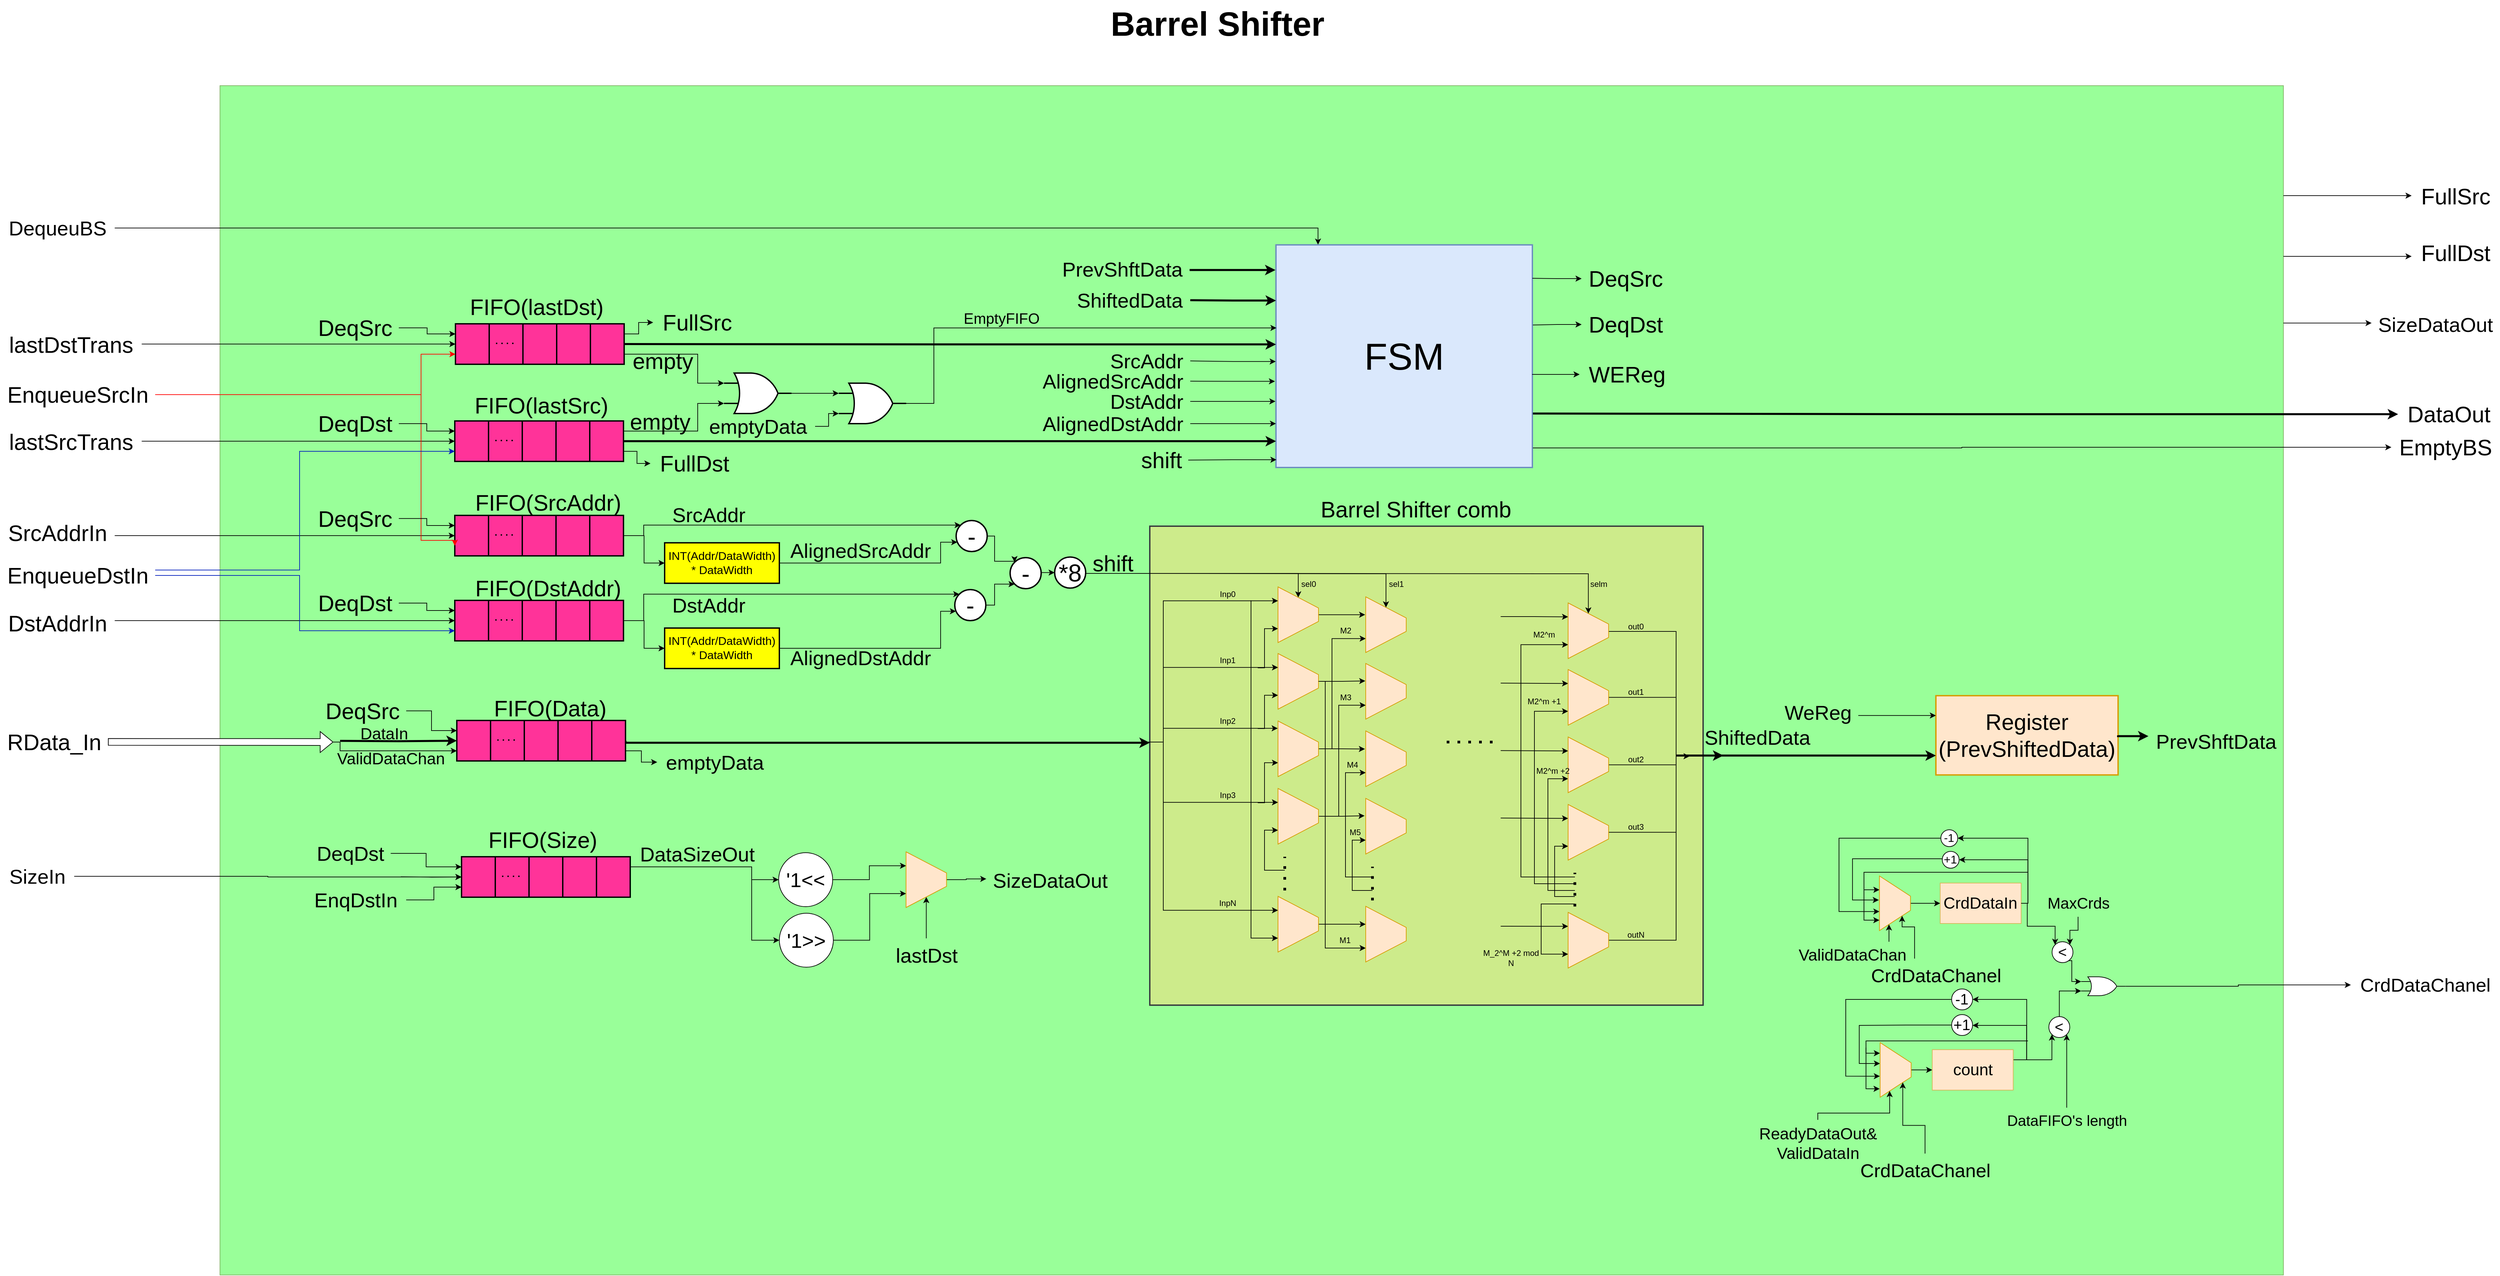 <mxfile version="20.5.1" type="device" pages="4"><diagram id="yL5pJVqLe35tkb_d3WS5" name="Σελίδα-1"><mxGraphModel dx="6814" dy="3663" grid="1" gridSize="10" guides="1" tooltips="1" connect="1" arrows="1" fold="1" page="1" pageScale="1" pageWidth="827" pageHeight="1169" math="0" shadow="0"><root><mxCell id="0"/><mxCell id="1" parent="0"/><mxCell id="hYXjunSNodFJRhl9XOqa-31" value="" style="rounded=0;whiteSpace=wrap;html=1;fontSize=30;fillColor=#99FF99;strokeColor=#82b366;" vertex="1" parent="1"><mxGeometry x="-1328" y="-643" width="3058" height="1763" as="geometry"/></mxCell><mxCell id="ybeaj1PNNLpwJ7tggO6W-11" value="" style="rounded=0;whiteSpace=wrap;html=1;strokeColor=#36393d;strokeWidth=2;fontSize=22;fillColor=#cdeb8b;" parent="1" vertex="1"><mxGeometry x="50" y="10" width="820" height="710" as="geometry"/></mxCell><mxCell id="Txt5MWZacMRyf1WH_Fkh-17" style="edgeStyle=orthogonalEdgeStyle;rounded=0;orthogonalLoop=1;jettySize=auto;html=1;exitX=0.75;exitY=1;exitDx=0;exitDy=0;entryX=0.75;entryY=1;entryDx=0;entryDy=0;" parent="1" target="Txt5MWZacMRyf1WH_Fkh-1" edge="1"><mxGeometry relative="1" as="geometry"><mxPoint x="210" y="220" as="sourcePoint"/><Array as="points"><mxPoint x="220" y="220"/><mxPoint x="220" y="162"/></Array></mxGeometry></mxCell><mxCell id="Txt5MWZacMRyf1WH_Fkh-30" style="edgeStyle=orthogonalEdgeStyle;rounded=0;orthogonalLoop=1;jettySize=auto;html=1;exitX=0.5;exitY=0;exitDx=0;exitDy=0;entryX=0.321;entryY=1.013;entryDx=0;entryDy=0;entryPerimeter=0;" parent="1" source="Txt5MWZacMRyf1WH_Fkh-1" target="Txt5MWZacMRyf1WH_Fkh-22" edge="1"><mxGeometry relative="1" as="geometry"/></mxCell><mxCell id="Txt5MWZacMRyf1WH_Fkh-77" style="edgeStyle=orthogonalEdgeStyle;rounded=0;orthogonalLoop=1;jettySize=auto;html=1;strokeWidth=1;entryX=0;entryY=0.5;entryDx=0;entryDy=0;exitX=1;exitY=0.5;exitDx=0;exitDy=0;" parent="1" source="ybeaj1PNNLpwJ7tggO6W-86" target="Txt5MWZacMRyf1WH_Fkh-1" edge="1"><mxGeometry relative="1" as="geometry"><mxPoint y="80" as="sourcePoint"/><Array as="points"><mxPoint x="-45" y="80"/><mxPoint x="270" y="80"/></Array></mxGeometry></mxCell><mxCell id="Txt5MWZacMRyf1WH_Fkh-1" value="" style="shape=trapezoid;perimeter=trapezoidPerimeter;whiteSpace=wrap;html=1;fixedSize=1;rotation=90;size=31.25;fillColor=#ffe6cc;strokeColor=#d79b00;" parent="1" vertex="1"><mxGeometry x="228.75" y="111.25" width="82.5" height="60" as="geometry"/></mxCell><mxCell id="Txt5MWZacMRyf1WH_Fkh-18" style="edgeStyle=orthogonalEdgeStyle;rounded=0;orthogonalLoop=1;jettySize=auto;html=1;exitX=0.75;exitY=1;exitDx=0;exitDy=0;entryX=0.75;entryY=1;entryDx=0;entryDy=0;" parent="1" target="Txt5MWZacMRyf1WH_Fkh-2" edge="1"><mxGeometry relative="1" as="geometry"><mxPoint x="210" y="310" as="sourcePoint"/><Array as="points"><mxPoint x="220" y="310"/><mxPoint x="220" y="261"/></Array></mxGeometry></mxCell><mxCell id="Txt5MWZacMRyf1WH_Fkh-31" style="edgeStyle=orthogonalEdgeStyle;rounded=0;orthogonalLoop=1;jettySize=auto;html=1;exitX=0.5;exitY=0;exitDx=0;exitDy=0;entryX=0.314;entryY=1.01;entryDx=0;entryDy=0;entryPerimeter=0;" parent="1" source="Txt5MWZacMRyf1WH_Fkh-2" target="Txt5MWZacMRyf1WH_Fkh-23" edge="1"><mxGeometry relative="1" as="geometry"/></mxCell><mxCell id="Txt5MWZacMRyf1WH_Fkh-2" value="" style="shape=trapezoid;perimeter=trapezoidPerimeter;whiteSpace=wrap;html=1;fixedSize=1;rotation=90;size=31.25;fillColor=#ffe6cc;strokeColor=#d79b00;" parent="1" vertex="1"><mxGeometry x="228.75" y="210" width="82.5" height="60" as="geometry"/></mxCell><mxCell id="Txt5MWZacMRyf1WH_Fkh-19" style="edgeStyle=orthogonalEdgeStyle;rounded=0;orthogonalLoop=1;jettySize=auto;html=1;exitX=0.75;exitY=1;exitDx=0;exitDy=0;entryX=0.75;entryY=1;entryDx=0;entryDy=0;" parent="1" target="Txt5MWZacMRyf1WH_Fkh-3" edge="1"><mxGeometry relative="1" as="geometry"><mxPoint x="210" y="420" as="sourcePoint"/><Array as="points"><mxPoint x="220" y="420"/><mxPoint x="220" y="361"/></Array></mxGeometry></mxCell><mxCell id="Txt5MWZacMRyf1WH_Fkh-32" style="edgeStyle=orthogonalEdgeStyle;rounded=0;orthogonalLoop=1;jettySize=auto;html=1;exitX=0.5;exitY=0;exitDx=0;exitDy=0;entryX=0.325;entryY=1.019;entryDx=0;entryDy=0;entryPerimeter=0;" parent="1" source="Txt5MWZacMRyf1WH_Fkh-3" target="Txt5MWZacMRyf1WH_Fkh-24" edge="1"><mxGeometry relative="1" as="geometry"/></mxCell><mxCell id="Txt5MWZacMRyf1WH_Fkh-3" value="" style="shape=trapezoid;perimeter=trapezoidPerimeter;whiteSpace=wrap;html=1;fixedSize=1;rotation=90;size=31.25;fillColor=#ffe6cc;strokeColor=#d79b00;" parent="1" vertex="1"><mxGeometry x="228.75" y="310" width="82.5" height="60" as="geometry"/></mxCell><mxCell id="Txt5MWZacMRyf1WH_Fkh-21" style="edgeStyle=orthogonalEdgeStyle;rounded=0;orthogonalLoop=1;jettySize=auto;html=1;exitX=0.75;exitY=1;exitDx=0;exitDy=0;entryX=0.75;entryY=1;entryDx=0;entryDy=0;" parent="1" target="Txt5MWZacMRyf1WH_Fkh-4" edge="1"><mxGeometry relative="1" as="geometry"><mxPoint x="250" y="520" as="sourcePoint"/><Array as="points"><mxPoint x="220" y="520"/><mxPoint x="220" y="461"/></Array></mxGeometry></mxCell><mxCell id="Txt5MWZacMRyf1WH_Fkh-33" style="edgeStyle=orthogonalEdgeStyle;rounded=0;orthogonalLoop=1;jettySize=auto;html=1;exitX=0.5;exitY=0;exitDx=0;exitDy=0;entryX=0.312;entryY=1.028;entryDx=0;entryDy=0;entryPerimeter=0;" parent="1" source="Txt5MWZacMRyf1WH_Fkh-4" target="Txt5MWZacMRyf1WH_Fkh-26" edge="1"><mxGeometry relative="1" as="geometry"/></mxCell><mxCell id="Txt5MWZacMRyf1WH_Fkh-4" value="" style="shape=trapezoid;perimeter=trapezoidPerimeter;whiteSpace=wrap;html=1;fixedSize=1;rotation=90;size=31.25;fillColor=#ffe6cc;strokeColor=#d79b00;" parent="1" vertex="1"><mxGeometry x="228.75" y="410" width="82.5" height="60" as="geometry"/></mxCell><mxCell id="Txt5MWZacMRyf1WH_Fkh-20" style="edgeStyle=orthogonalEdgeStyle;rounded=0;orthogonalLoop=1;jettySize=auto;html=1;exitX=0.75;exitY=1;exitDx=0;exitDy=0;entryX=0.75;entryY=1;entryDx=0;entryDy=0;" parent="1" target="Txt5MWZacMRyf1WH_Fkh-5" edge="1"><mxGeometry relative="1" as="geometry"><mxPoint x="200" y="120" as="sourcePoint"/><Array as="points"><mxPoint x="200" y="621"/></Array></mxGeometry></mxCell><mxCell id="Txt5MWZacMRyf1WH_Fkh-34" style="edgeStyle=orthogonalEdgeStyle;rounded=0;orthogonalLoop=1;jettySize=auto;html=1;exitX=0.5;exitY=0;exitDx=0;exitDy=0;entryX=0.322;entryY=1;entryDx=0;entryDy=0;entryPerimeter=0;" parent="1" source="Txt5MWZacMRyf1WH_Fkh-5" target="Txt5MWZacMRyf1WH_Fkh-27" edge="1"><mxGeometry relative="1" as="geometry"/></mxCell><mxCell id="Txt5MWZacMRyf1WH_Fkh-5" value="" style="shape=trapezoid;perimeter=trapezoidPerimeter;whiteSpace=wrap;html=1;fixedSize=1;rotation=90;size=31.25;fillColor=#ffe6cc;strokeColor=#d79b00;" parent="1" vertex="1"><mxGeometry x="228.75" y="570" width="82.5" height="60" as="geometry"/></mxCell><mxCell id="Txt5MWZacMRyf1WH_Fkh-6" value="" style="endArrow=none;dashed=1;html=1;dashPattern=1 3;strokeWidth=4;rounded=0;" parent="1" edge="1"><mxGeometry width="50" height="50" relative="1" as="geometry"><mxPoint x="250" y="550" as="sourcePoint"/><mxPoint x="250" y="500" as="targetPoint"/></mxGeometry></mxCell><mxCell id="Txt5MWZacMRyf1WH_Fkh-12" style="edgeStyle=orthogonalEdgeStyle;rounded=0;orthogonalLoop=1;jettySize=auto;html=1;entryX=0.25;entryY=1;entryDx=0;entryDy=0;" parent="1" target="Txt5MWZacMRyf1WH_Fkh-1" edge="1"><mxGeometry relative="1" as="geometry"><mxPoint y="330" as="sourcePoint"/><Array as="points"><mxPoint x="70" y="330"/><mxPoint x="70" y="121"/></Array></mxGeometry></mxCell><mxCell id="Txt5MWZacMRyf1WH_Fkh-13" style="edgeStyle=orthogonalEdgeStyle;rounded=0;orthogonalLoop=1;jettySize=auto;html=1;entryX=0.25;entryY=1;entryDx=0;entryDy=0;" parent="1" target="Txt5MWZacMRyf1WH_Fkh-2" edge="1"><mxGeometry relative="1" as="geometry"><mxPoint x="40" y="330" as="sourcePoint"/><Array as="points"><mxPoint x="70" y="330"/><mxPoint x="70" y="219"/></Array></mxGeometry></mxCell><mxCell id="Txt5MWZacMRyf1WH_Fkh-14" style="edgeStyle=orthogonalEdgeStyle;rounded=0;orthogonalLoop=1;jettySize=auto;html=1;entryX=0.132;entryY=1.007;entryDx=0;entryDy=0;entryPerimeter=0;" parent="1" target="Txt5MWZacMRyf1WH_Fkh-3" edge="1"><mxGeometry relative="1" as="geometry"><mxPoint x="70" y="330" as="sourcePoint"/><Array as="points"><mxPoint x="70" y="310"/></Array></mxGeometry></mxCell><mxCell id="Txt5MWZacMRyf1WH_Fkh-15" style="edgeStyle=orthogonalEdgeStyle;rounded=0;orthogonalLoop=1;jettySize=auto;html=1;entryX=0.25;entryY=1;entryDx=0;entryDy=0;" parent="1" target="Txt5MWZacMRyf1WH_Fkh-4" edge="1"><mxGeometry relative="1" as="geometry"><mxPoint x="50" y="330" as="sourcePoint"/><Array as="points"><mxPoint x="70" y="330"/><mxPoint x="70" y="419"/></Array></mxGeometry></mxCell><mxCell id="Txt5MWZacMRyf1WH_Fkh-16" style="edgeStyle=orthogonalEdgeStyle;rounded=0;orthogonalLoop=1;jettySize=auto;html=1;entryX=0.25;entryY=1;entryDx=0;entryDy=0;" parent="1" target="Txt5MWZacMRyf1WH_Fkh-5" edge="1"><mxGeometry relative="1" as="geometry"><mxPoint x="40" y="330" as="sourcePoint"/><Array as="points"><mxPoint x="70" y="330"/><mxPoint x="70" y="579"/></Array></mxGeometry></mxCell><mxCell id="Txt5MWZacMRyf1WH_Fkh-35" style="edgeStyle=orthogonalEdgeStyle;rounded=0;orthogonalLoop=1;jettySize=auto;html=1;entryX=0.75;entryY=1;entryDx=0;entryDy=0;" parent="1" target="Txt5MWZacMRyf1WH_Fkh-22" edge="1"><mxGeometry relative="1" as="geometry"><mxPoint x="320" y="340" as="sourcePoint"/><Array as="points"><mxPoint x="320" y="340"/><mxPoint x="320" y="177"/></Array></mxGeometry></mxCell><mxCell id="Txt5MWZacMRyf1WH_Fkh-22" value="" style="shape=trapezoid;perimeter=trapezoidPerimeter;whiteSpace=wrap;html=1;fixedSize=1;rotation=90;size=31.25;fillColor=#ffe6cc;strokeColor=#d79b00;" parent="1" vertex="1"><mxGeometry x="358.75" y="126" width="82.5" height="60" as="geometry"/></mxCell><mxCell id="Txt5MWZacMRyf1WH_Fkh-36" style="edgeStyle=orthogonalEdgeStyle;rounded=0;orthogonalLoop=1;jettySize=auto;html=1;entryX=0.75;entryY=1;entryDx=0;entryDy=0;" parent="1" target="Txt5MWZacMRyf1WH_Fkh-23" edge="1"><mxGeometry relative="1" as="geometry"><mxPoint x="330" y="440" as="sourcePoint"/><Array as="points"><mxPoint x="330" y="440"/><mxPoint x="330" y="275"/></Array></mxGeometry></mxCell><mxCell id="Txt5MWZacMRyf1WH_Fkh-23" value="" style="shape=trapezoid;perimeter=trapezoidPerimeter;whiteSpace=wrap;html=1;fixedSize=1;rotation=90;size=31.25;fillColor=#ffe6cc;strokeColor=#d79b00;" parent="1" vertex="1"><mxGeometry x="358.75" y="224.75" width="82.5" height="60" as="geometry"/></mxCell><mxCell id="Txt5MWZacMRyf1WH_Fkh-37" style="edgeStyle=orthogonalEdgeStyle;rounded=0;orthogonalLoop=1;jettySize=auto;html=1;entryX=0.75;entryY=1;entryDx=0;entryDy=0;" parent="1" target="Txt5MWZacMRyf1WH_Fkh-24" edge="1"><mxGeometry relative="1" as="geometry"><mxPoint x="380" y="530" as="sourcePoint"/><Array as="points"><mxPoint x="340" y="530"/><mxPoint x="340" y="375"/></Array></mxGeometry></mxCell><mxCell id="Txt5MWZacMRyf1WH_Fkh-24" value="" style="shape=trapezoid;perimeter=trapezoidPerimeter;whiteSpace=wrap;html=1;fixedSize=1;rotation=90;size=31.25;fillColor=#ffe6cc;strokeColor=#d79b00;" parent="1" vertex="1"><mxGeometry x="358.75" y="324.75" width="82.5" height="60" as="geometry"/></mxCell><mxCell id="Txt5MWZacMRyf1WH_Fkh-25" style="edgeStyle=orthogonalEdgeStyle;rounded=0;orthogonalLoop=1;jettySize=auto;html=1;entryX=0.75;entryY=1;entryDx=0;entryDy=0;" parent="1" target="Txt5MWZacMRyf1WH_Fkh-26" edge="1"><mxGeometry relative="1" as="geometry"><mxPoint x="380" y="550" as="sourcePoint"/><Array as="points"><mxPoint x="380" y="550"/><mxPoint x="350" y="550"/><mxPoint x="350" y="475"/></Array></mxGeometry></mxCell><mxCell id="Txt5MWZacMRyf1WH_Fkh-26" value="" style="shape=trapezoid;perimeter=trapezoidPerimeter;whiteSpace=wrap;html=1;fixedSize=1;rotation=90;size=31.25;fillColor=#ffe6cc;strokeColor=#d79b00;" parent="1" vertex="1"><mxGeometry x="358.75" y="424.75" width="82.5" height="60" as="geometry"/></mxCell><mxCell id="Txt5MWZacMRyf1WH_Fkh-38" style="edgeStyle=orthogonalEdgeStyle;rounded=0;orthogonalLoop=1;jettySize=auto;html=1;exitX=0.5;exitY=0;exitDx=0;exitDy=0;entryX=0.75;entryY=1;entryDx=0;entryDy=0;" parent="1" source="Txt5MWZacMRyf1WH_Fkh-2" target="Txt5MWZacMRyf1WH_Fkh-27" edge="1"><mxGeometry relative="1" as="geometry"><mxPoint x="310" y="238.0" as="sourcePoint"/><Array as="points"><mxPoint x="310" y="240"/><mxPoint x="310" y="635"/></Array></mxGeometry></mxCell><mxCell id="Txt5MWZacMRyf1WH_Fkh-27" value="" style="shape=trapezoid;perimeter=trapezoidPerimeter;whiteSpace=wrap;html=1;fixedSize=1;rotation=90;size=31.25;fillColor=#ffe6cc;strokeColor=#d79b00;" parent="1" vertex="1"><mxGeometry x="358.75" y="584.75" width="82.5" height="60" as="geometry"/></mxCell><mxCell id="Txt5MWZacMRyf1WH_Fkh-28" value="" style="endArrow=none;dashed=1;html=1;dashPattern=1 3;strokeWidth=4;rounded=0;fillColor=#ffe6cc;strokeColor=#000000;" parent="1" edge="1"><mxGeometry width="50" height="50" relative="1" as="geometry"><mxPoint x="380" y="564.75" as="sourcePoint"/><mxPoint x="380" y="514.75" as="targetPoint"/></mxGeometry></mxCell><mxCell id="Txt5MWZacMRyf1WH_Fkh-39" value="" style="endArrow=none;dashed=1;html=1;dashPattern=1 3;strokeWidth=4;rounded=0;" parent="1" edge="1"><mxGeometry width="50" height="50" relative="1" as="geometry"><mxPoint x="490" y="330" as="sourcePoint"/><mxPoint x="560" y="330" as="targetPoint"/></mxGeometry></mxCell><mxCell id="Txt5MWZacMRyf1WH_Fkh-49" style="edgeStyle=orthogonalEdgeStyle;rounded=0;orthogonalLoop=1;jettySize=auto;html=1;exitX=0.75;exitY=1;exitDx=0;exitDy=0;strokeWidth=1;entryX=0.75;entryY=1;entryDx=0;entryDy=0;" parent="1" target="Txt5MWZacMRyf1WH_Fkh-40" edge="1"><mxGeometry relative="1" as="geometry"><mxPoint x="680" y="530" as="sourcePoint"/><Array as="points"><mxPoint x="600" y="530"/><mxPoint x="600" y="186"/></Array></mxGeometry></mxCell><mxCell id="Txt5MWZacMRyf1WH_Fkh-50" style="edgeStyle=orthogonalEdgeStyle;rounded=0;orthogonalLoop=1;jettySize=auto;html=1;strokeWidth=1;entryX=0.25;entryY=1;entryDx=0;entryDy=0;" parent="1" target="Txt5MWZacMRyf1WH_Fkh-40" edge="1"><mxGeometry relative="1" as="geometry"><mxPoint x="570" y="144" as="sourcePoint"/><Array as="points"><mxPoint x="620" y="144"/><mxPoint x="620" y="144"/></Array></mxGeometry></mxCell><mxCell id="Txt5MWZacMRyf1WH_Fkh-66" style="edgeStyle=orthogonalEdgeStyle;rounded=0;orthogonalLoop=1;jettySize=auto;html=1;exitX=0.5;exitY=0;exitDx=0;exitDy=0;strokeWidth=1;" parent="1" edge="1"><mxGeometry relative="1" as="geometry"><mxPoint x="850" y="351" as="targetPoint"/><mxPoint x="729.94" y="166" as="sourcePoint"/><Array as="points"><mxPoint x="830" y="166"/><mxPoint x="830" y="351"/></Array></mxGeometry></mxCell><mxCell id="Txt5MWZacMRyf1WH_Fkh-40" value="" style="shape=trapezoid;perimeter=trapezoidPerimeter;whiteSpace=wrap;html=1;fixedSize=1;rotation=90;size=31.25;fillColor=#ffe6cc;strokeColor=#d79b00;" parent="1" vertex="1"><mxGeometry x="658.69" y="135" width="82.5" height="60" as="geometry"/></mxCell><mxCell id="Txt5MWZacMRyf1WH_Fkh-48" style="edgeStyle=orthogonalEdgeStyle;rounded=0;orthogonalLoop=1;jettySize=auto;html=1;strokeWidth=1;entryX=0.75;entryY=1;entryDx=0;entryDy=0;" parent="1" target="Txt5MWZacMRyf1WH_Fkh-41" edge="1"><mxGeometry relative="1" as="geometry"><mxPoint x="680" y="540" as="sourcePoint"/><Array as="points"><mxPoint x="680" y="540"/><mxPoint x="620" y="540"/><mxPoint x="620" y="284"/></Array></mxGeometry></mxCell><mxCell id="Txt5MWZacMRyf1WH_Fkh-51" style="edgeStyle=orthogonalEdgeStyle;rounded=0;orthogonalLoop=1;jettySize=auto;html=1;exitX=0.25;exitY=1;exitDx=0;exitDy=0;strokeWidth=1;entryX=0.25;entryY=1;entryDx=0;entryDy=0;" parent="1" target="Txt5MWZacMRyf1WH_Fkh-41" edge="1"><mxGeometry relative="1" as="geometry"><mxPoint x="570" y="242.647" as="sourcePoint"/></mxGeometry></mxCell><mxCell id="Txt5MWZacMRyf1WH_Fkh-69" style="edgeStyle=orthogonalEdgeStyle;rounded=0;orthogonalLoop=1;jettySize=auto;html=1;exitX=0.5;exitY=0;exitDx=0;exitDy=0;strokeWidth=1;endArrow=none;endFill=0;" parent="1" source="Txt5MWZacMRyf1WH_Fkh-41" edge="1"><mxGeometry relative="1" as="geometry"><mxPoint x="900" y="350" as="targetPoint"/><Array as="points"><mxPoint x="830" y="264"/><mxPoint x="830" y="350"/></Array></mxGeometry></mxCell><mxCell id="Txt5MWZacMRyf1WH_Fkh-41" value="" style="shape=trapezoid;perimeter=trapezoidPerimeter;whiteSpace=wrap;html=1;fixedSize=1;rotation=90;size=31.25;fillColor=#ffe6cc;strokeColor=#d79b00;" parent="1" vertex="1"><mxGeometry x="658.69" y="233.75" width="82.5" height="60" as="geometry"/></mxCell><mxCell id="Txt5MWZacMRyf1WH_Fkh-42" style="edgeStyle=orthogonalEdgeStyle;rounded=0;orthogonalLoop=1;jettySize=auto;html=1;entryX=0.75;entryY=1;entryDx=0;entryDy=0;" parent="1" target="Txt5MWZacMRyf1WH_Fkh-43" edge="1"><mxGeometry relative="1" as="geometry"><mxPoint x="680" y="550" as="sourcePoint"/><Array as="points"><mxPoint x="640" y="550"/><mxPoint x="640" y="384"/></Array></mxGeometry></mxCell><mxCell id="Txt5MWZacMRyf1WH_Fkh-52" style="edgeStyle=orthogonalEdgeStyle;rounded=0;orthogonalLoop=1;jettySize=auto;html=1;exitX=0.25;exitY=1;exitDx=0;exitDy=0;strokeWidth=1;entryX=0.25;entryY=1;entryDx=0;entryDy=0;" parent="1" target="Txt5MWZacMRyf1WH_Fkh-43" edge="1"><mxGeometry relative="1" as="geometry"><mxPoint x="570" y="342.647" as="sourcePoint"/></mxGeometry></mxCell><mxCell id="Txt5MWZacMRyf1WH_Fkh-76" style="edgeStyle=orthogonalEdgeStyle;rounded=0;orthogonalLoop=1;jettySize=auto;html=1;exitX=0.5;exitY=0;exitDx=0;exitDy=0;strokeWidth=1;endArrow=none;endFill=0;" parent="1" source="Txt5MWZacMRyf1WH_Fkh-43" edge="1"><mxGeometry relative="1" as="geometry"><mxPoint x="900" y="350" as="targetPoint"/><Array as="points"><mxPoint x="830" y="364"/><mxPoint x="830" y="350"/></Array></mxGeometry></mxCell><mxCell id="Txt5MWZacMRyf1WH_Fkh-43" value="" style="shape=trapezoid;perimeter=trapezoidPerimeter;whiteSpace=wrap;html=1;fixedSize=1;rotation=90;size=31.25;fillColor=#ffe6cc;strokeColor=#d79b00;" parent="1" vertex="1"><mxGeometry x="658.69" y="333.75" width="82.5" height="60" as="geometry"/></mxCell><mxCell id="Txt5MWZacMRyf1WH_Fkh-44" style="edgeStyle=orthogonalEdgeStyle;rounded=0;orthogonalLoop=1;jettySize=auto;html=1;entryX=0.75;entryY=1;entryDx=0;entryDy=0;" parent="1" target="Txt5MWZacMRyf1WH_Fkh-45" edge="1"><mxGeometry relative="1" as="geometry"><mxPoint x="679.94" y="559" as="sourcePoint"/><Array as="points"><mxPoint x="679.94" y="559"/><mxPoint x="649.94" y="559"/><mxPoint x="649.94" y="484"/></Array></mxGeometry></mxCell><mxCell id="Txt5MWZacMRyf1WH_Fkh-53" style="edgeStyle=orthogonalEdgeStyle;rounded=0;orthogonalLoop=1;jettySize=auto;html=1;exitX=0.25;exitY=1;exitDx=0;exitDy=0;strokeWidth=1;entryX=0.25;entryY=1;entryDx=0;entryDy=0;" parent="1" target="Txt5MWZacMRyf1WH_Fkh-45" edge="1"><mxGeometry relative="1" as="geometry"><mxPoint x="570" y="442.647" as="sourcePoint"/></mxGeometry></mxCell><mxCell id="Txt5MWZacMRyf1WH_Fkh-75" style="edgeStyle=orthogonalEdgeStyle;rounded=0;orthogonalLoop=1;jettySize=auto;html=1;exitX=0.5;exitY=0;exitDx=0;exitDy=0;strokeWidth=1;endArrow=none;endFill=0;" parent="1" source="Txt5MWZacMRyf1WH_Fkh-45" edge="1"><mxGeometry relative="1" as="geometry"><mxPoint x="900" y="350" as="targetPoint"/><Array as="points"><mxPoint x="830" y="464"/><mxPoint x="830" y="350"/></Array></mxGeometry></mxCell><mxCell id="Txt5MWZacMRyf1WH_Fkh-45" value="" style="shape=trapezoid;perimeter=trapezoidPerimeter;whiteSpace=wrap;html=1;fixedSize=1;rotation=90;size=31.25;fillColor=#ffe6cc;strokeColor=#d79b00;" parent="1" vertex="1"><mxGeometry x="658.69" y="433.75" width="82.5" height="60" as="geometry"/></mxCell><mxCell id="Txt5MWZacMRyf1WH_Fkh-63" style="edgeStyle=orthogonalEdgeStyle;rounded=0;orthogonalLoop=1;jettySize=auto;html=1;strokeWidth=1;entryX=0.25;entryY=1;entryDx=0;entryDy=0;" parent="1" target="Txt5MWZacMRyf1WH_Fkh-46" edge="1"><mxGeometry relative="1" as="geometry"><mxPoint x="570" y="603" as="sourcePoint"/><Array as="points"><mxPoint x="580" y="603"/></Array></mxGeometry></mxCell><mxCell id="Txt5MWZacMRyf1WH_Fkh-64" style="edgeStyle=orthogonalEdgeStyle;rounded=0;orthogonalLoop=1;jettySize=auto;html=1;strokeWidth=1;entryX=0.75;entryY=1;entryDx=0;entryDy=0;" parent="1" target="Txt5MWZacMRyf1WH_Fkh-46" edge="1"><mxGeometry relative="1" as="geometry"><mxPoint x="680" y="570" as="sourcePoint"/><Array as="points"><mxPoint x="630" y="570"/><mxPoint x="630" y="644"/></Array></mxGeometry></mxCell><mxCell id="Txt5MWZacMRyf1WH_Fkh-74" style="edgeStyle=orthogonalEdgeStyle;rounded=0;orthogonalLoop=1;jettySize=auto;html=1;exitX=0.5;exitY=0;exitDx=0;exitDy=0;strokeWidth=1;endArrow=none;endFill=0;" parent="1" source="Txt5MWZacMRyf1WH_Fkh-46" edge="1"><mxGeometry relative="1" as="geometry"><mxPoint x="900" y="350" as="targetPoint"/><Array as="points"><mxPoint x="830" y="624"/><mxPoint x="830" y="350"/></Array></mxGeometry></mxCell><mxCell id="Txt5MWZacMRyf1WH_Fkh-46" value="" style="shape=trapezoid;perimeter=trapezoidPerimeter;whiteSpace=wrap;html=1;fixedSize=1;rotation=90;size=31.25;fillColor=#ffe6cc;strokeColor=#d79b00;" parent="1" vertex="1"><mxGeometry x="658.69" y="593.75" width="82.5" height="60" as="geometry"/></mxCell><mxCell id="Txt5MWZacMRyf1WH_Fkh-47" value="" style="endArrow=none;dashed=1;html=1;dashPattern=1 3;strokeWidth=4;rounded=0;" parent="1" edge="1"><mxGeometry width="50" height="50" relative="1" as="geometry"><mxPoint x="679.94" y="573.75" as="sourcePoint"/><mxPoint x="679.94" y="523.75" as="targetPoint"/></mxGeometry></mxCell><mxCell id="Txt5MWZacMRyf1WH_Fkh-54" value="M2" style="text;html=1;align=center;verticalAlign=middle;resizable=0;points=[];autosize=1;strokeColor=none;fillColor=none;" parent="1" vertex="1"><mxGeometry x="320" y="150" width="40" height="30" as="geometry"/></mxCell><mxCell id="Txt5MWZacMRyf1WH_Fkh-55" value="M3" style="text;html=1;align=center;verticalAlign=middle;resizable=0;points=[];autosize=1;strokeColor=none;fillColor=none;" parent="1" vertex="1"><mxGeometry x="320" y="248.75" width="40" height="30" as="geometry"/></mxCell><mxCell id="Txt5MWZacMRyf1WH_Fkh-56" value="M4" style="text;html=1;align=center;verticalAlign=middle;resizable=0;points=[];autosize=1;strokeColor=none;fillColor=none;" parent="1" vertex="1"><mxGeometry x="330" y="348.75" width="40" height="30" as="geometry"/></mxCell><mxCell id="Txt5MWZacMRyf1WH_Fkh-57" value="M5" style="text;html=1;align=center;verticalAlign=middle;resizable=0;points=[];autosize=1;strokeColor=none;fillColor=none;" parent="1" vertex="1"><mxGeometry x="334" y="448.75" width="40" height="30" as="geometry"/></mxCell><mxCell id="Txt5MWZacMRyf1WH_Fkh-58" value="M1" style="text;html=1;align=center;verticalAlign=middle;resizable=0;points=[];autosize=1;strokeColor=none;fillColor=none;" parent="1" vertex="1"><mxGeometry x="318.75" y="608.75" width="40" height="30" as="geometry"/></mxCell><mxCell id="Txt5MWZacMRyf1WH_Fkh-59" value="M2^m" style="text;html=1;align=center;verticalAlign=middle;resizable=0;points=[];autosize=1;strokeColor=none;fillColor=none;" parent="1" vertex="1"><mxGeometry x="603.69" y="156" width="60" height="30" as="geometry"/></mxCell><mxCell id="Txt5MWZacMRyf1WH_Fkh-60" value="M2^m +1" style="text;html=1;align=center;verticalAlign=middle;resizable=0;points=[];autosize=1;strokeColor=none;fillColor=none;" parent="1" vertex="1"><mxGeometry x="598.69" y="254.75" width="70" height="30" as="geometry"/></mxCell><mxCell id="Txt5MWZacMRyf1WH_Fkh-61" value="M2^m +2" style="text;html=1;align=center;verticalAlign=middle;resizable=0;points=[];autosize=1;strokeColor=none;fillColor=none;" parent="1" vertex="1"><mxGeometry x="611.69" y="357.75" width="70" height="30" as="geometry"/></mxCell><mxCell id="Txt5MWZacMRyf1WH_Fkh-83" style="edgeStyle=orthogonalEdgeStyle;rounded=0;orthogonalLoop=1;jettySize=auto;html=1;strokeWidth=1;fillColor=#ffe6cc;strokeColor=#000000;" parent="1" target="Txt5MWZacMRyf1WH_Fkh-22" edge="1"><mxGeometry relative="1" as="geometry"><mxPoint x="10" y="80" as="sourcePoint"/></mxGeometry></mxCell><mxCell id="Txt5MWZacMRyf1WH_Fkh-81" style="edgeStyle=orthogonalEdgeStyle;rounded=0;orthogonalLoop=1;jettySize=auto;html=1;entryX=0;entryY=0.5;entryDx=0;entryDy=0;strokeWidth=1;" parent="1" target="Txt5MWZacMRyf1WH_Fkh-40" edge="1"><mxGeometry relative="1" as="geometry"><mxPoint x="50" y="80" as="sourcePoint"/></mxGeometry></mxCell><mxCell id="ybeaj1PNNLpwJ7tggO6W-1" value="Inp0" style="text;html=1;align=center;verticalAlign=middle;resizable=0;points=[];autosize=1;strokeColor=none;fillColor=none;" parent="1" vertex="1"><mxGeometry x="140" y="96" width="50" height="30" as="geometry"/></mxCell><mxCell id="ybeaj1PNNLpwJ7tggO6W-2" value="Inp1" style="text;html=1;align=center;verticalAlign=middle;resizable=0;points=[];autosize=1;strokeColor=none;fillColor=none;" parent="1" vertex="1"><mxGeometry x="140" y="194" width="50" height="30" as="geometry"/></mxCell><mxCell id="ybeaj1PNNLpwJ7tggO6W-3" value="Inp2" style="text;html=1;align=center;verticalAlign=middle;resizable=0;points=[];autosize=1;strokeColor=none;fillColor=none;" parent="1" vertex="1"><mxGeometry x="140" y="284" width="50" height="30" as="geometry"/></mxCell><mxCell id="ybeaj1PNNLpwJ7tggO6W-4" value="Inp3" style="text;html=1;align=center;verticalAlign=middle;resizable=0;points=[];autosize=1;strokeColor=none;fillColor=none;" parent="1" vertex="1"><mxGeometry x="140" y="394" width="50" height="30" as="geometry"/></mxCell><mxCell id="ybeaj1PNNLpwJ7tggO6W-5" value="InpN" style="text;html=1;align=center;verticalAlign=middle;resizable=0;points=[];autosize=1;strokeColor=none;fillColor=none;" parent="1" vertex="1"><mxGeometry x="140" y="554" width="50" height="30" as="geometry"/></mxCell><mxCell id="ybeaj1PNNLpwJ7tggO6W-6" value="out0" style="text;html=1;align=center;verticalAlign=middle;resizable=0;points=[];autosize=1;strokeColor=none;fillColor=none;" parent="1" vertex="1"><mxGeometry x="745" y="144" width="50" height="30" as="geometry"/></mxCell><mxCell id="ybeaj1PNNLpwJ7tggO6W-7" value="out1" style="text;html=1;align=center;verticalAlign=middle;resizable=0;points=[];autosize=1;strokeColor=none;fillColor=none;" parent="1" vertex="1"><mxGeometry x="745" y="241" width="50" height="30" as="geometry"/></mxCell><mxCell id="ybeaj1PNNLpwJ7tggO6W-8" value="out2" style="text;html=1;align=center;verticalAlign=middle;resizable=0;points=[];autosize=1;strokeColor=none;fillColor=none;" parent="1" vertex="1"><mxGeometry x="745" y="341" width="50" height="30" as="geometry"/></mxCell><mxCell id="ybeaj1PNNLpwJ7tggO6W-9" value="out3" style="text;html=1;align=center;verticalAlign=middle;resizable=0;points=[];autosize=1;strokeColor=none;fillColor=none;" parent="1" vertex="1"><mxGeometry x="745" y="441" width="50" height="30" as="geometry"/></mxCell><mxCell id="ybeaj1PNNLpwJ7tggO6W-10" value="outN" style="text;html=1;align=center;verticalAlign=middle;resizable=0;points=[];autosize=1;strokeColor=none;fillColor=none;" parent="1" vertex="1"><mxGeometry x="745" y="601" width="50" height="30" as="geometry"/></mxCell><mxCell id="ybeaj1PNNLpwJ7tggO6W-13" value="M_2^M +2 mod&lt;br&gt;N" style="text;html=1;align=center;verticalAlign=middle;resizable=0;points=[];autosize=1;strokeColor=none;fillColor=none;fontSize=12;fontColor=#000000;" parent="1" vertex="1"><mxGeometry x="530" y="630" width="110" height="40" as="geometry"/></mxCell><mxCell id="ybeaj1PNNLpwJ7tggO6W-14" value="&lt;font style=&quot;font-size: 33px;&quot;&gt;Barrel Shifter comb&lt;/font&gt;" style="text;html=1;align=center;verticalAlign=middle;resizable=0;points=[];autosize=1;strokeColor=none;fillColor=none;fontSize=12;fontColor=#000000;" parent="1" vertex="1"><mxGeometry x="288.69" y="-40" width="310" height="50" as="geometry"/></mxCell><mxCell id="ybeaj1PNNLpwJ7tggO6W-15" value="sel0" style="text;html=1;align=center;verticalAlign=middle;resizable=0;points=[];autosize=1;strokeColor=none;fillColor=none;" parent="1" vertex="1"><mxGeometry x="260" y="81.25" width="50" height="30" as="geometry"/></mxCell><mxCell id="ybeaj1PNNLpwJ7tggO6W-16" value="sel1" style="text;html=1;align=center;verticalAlign=middle;resizable=0;points=[];autosize=1;strokeColor=none;fillColor=none;" parent="1" vertex="1"><mxGeometry x="390" y="81.25" width="50" height="30" as="geometry"/></mxCell><mxCell id="ybeaj1PNNLpwJ7tggO6W-17" value="selm" style="text;html=1;align=center;verticalAlign=middle;resizable=0;points=[];autosize=1;strokeColor=none;fillColor=none;" parent="1" vertex="1"><mxGeometry x="689.94" y="81.25" width="50" height="30" as="geometry"/></mxCell><mxCell id="ybeaj1PNNLpwJ7tggO6W-40" style="edgeStyle=orthogonalEdgeStyle;rounded=0;orthogonalLoop=1;jettySize=auto;html=1;strokeColor=#000000;strokeWidth=3;fontSize=33;fontColor=#000000;startArrow=classic;startFill=1;endArrow=none;endFill=0;fillColor=#FFFFFF;entryX=1;entryY=0.5;entryDx=0;entryDy=0;" parent="1" source="ybeaj1PNNLpwJ7tggO6W-11" target="RsVjr24hEBYtKgyilElg-52" edge="1"><mxGeometry relative="1" as="geometry"><mxPoint x="-770" y="331" as="targetPoint"/><mxPoint x="-528" y="330.75" as="sourcePoint"/><Array as="points"><mxPoint x="-727" y="331"/></Array></mxGeometry></mxCell><mxCell id="ybeaj1PNNLpwJ7tggO6W-151" style="edgeStyle=orthogonalEdgeStyle;rounded=0;orthogonalLoop=1;jettySize=auto;html=1;exitX=0;exitY=0.5;exitDx=0;exitDy=0;entryX=1;entryY=0.5;entryDx=0;entryDy=0;strokeColor=#000000;strokeWidth=1;fontSize=35;fontColor=#000000;startArrow=classic;startFill=1;endArrow=none;endFill=0;fillColor=#FFFFFF;" parent="1" source="ybeaj1PNNLpwJ7tggO6W-136" target="ybeaj1PNNLpwJ7tggO6W-29" edge="1"><mxGeometry relative="1" as="geometry"/></mxCell><mxCell id="ybeaj1PNNLpwJ7tggO6W-35" value="FIFO(SrcAddr)" style="text;html=1;align=center;verticalAlign=middle;resizable=0;points=[];autosize=1;strokeColor=none;fillColor=none;fontSize=33;fontColor=#000000;" parent="1" vertex="1"><mxGeometry x="-962" y="-50" width="240" height="50" as="geometry"/></mxCell><mxCell id="ybeaj1PNNLpwJ7tggO6W-37" value="" style="shape=flexArrow;endArrow=classic;html=1;rounded=0;strokeColor=#000000;strokeWidth=1;fontSize=33;fontColor=#000000;fillColor=#FFFFFF;" parent="1" source="ybeaj1PNNLpwJ7tggO6W-38" edge="1"><mxGeometry width="50" height="50" relative="1" as="geometry"><mxPoint x="-1010" y="330" as="sourcePoint"/><mxPoint x="-1160" y="330" as="targetPoint"/></mxGeometry></mxCell><mxCell id="ybeaj1PNNLpwJ7tggO6W-38" value="RData_In" style="text;html=1;align=center;verticalAlign=middle;resizable=0;points=[];autosize=1;strokeColor=none;fillColor=none;fontSize=33;fontColor=#000000;" parent="1" vertex="1"><mxGeometry x="-1654" y="304.75" width="160" height="50" as="geometry"/></mxCell><mxCell id="ybeaj1PNNLpwJ7tggO6W-44" value="&lt;span style=&quot;font-size: 33px;&quot;&gt;SrcAddrIn&lt;/span&gt;" style="text;html=1;align=center;verticalAlign=middle;resizable=0;points=[];autosize=1;strokeColor=none;fillColor=none;fontSize=17;fontColor=#000000;" parent="1" vertex="1"><mxGeometry x="-1654" y="-5.37" width="170" height="50" as="geometry"/></mxCell><mxCell id="ybeaj1PNNLpwJ7tggO6W-48" style="edgeStyle=orthogonalEdgeStyle;rounded=0;orthogonalLoop=1;jettySize=auto;html=1;exitX=0;exitY=0.5;exitDx=0;exitDy=0;strokeColor=#000000;strokeWidth=1;fontSize=17;fontColor=#000000;startArrow=classic;startFill=1;endArrow=none;endFill=0;fillColor=#FFFFFF;" parent="1" source="ybeaj1PNNLpwJ7tggO6W-32" target="ybeaj1PNNLpwJ7tggO6W-44" edge="1"><mxGeometry relative="1" as="geometry"><mxPoint x="-863.263" y="1.367" as="sourcePoint"/><Array as="points"><mxPoint x="-1100" y="24"/><mxPoint x="-1100" y="24"/></Array></mxGeometry></mxCell><mxCell id="ybeaj1PNNLpwJ7tggO6W-52" value="&lt;span style=&quot;font-size: 33px;&quot;&gt;DstAddrIn&lt;/span&gt;" style="text;html=1;align=center;verticalAlign=middle;resizable=0;points=[];autosize=1;strokeColor=none;fillColor=none;fontSize=17;fontColor=#000000;" parent="1" vertex="1"><mxGeometry x="-1654" y="129" width="170" height="50" as="geometry"/></mxCell><mxCell id="ybeaj1PNNLpwJ7tggO6W-53" style="edgeStyle=orthogonalEdgeStyle;rounded=0;orthogonalLoop=1;jettySize=auto;html=1;exitX=0;exitY=0.5;exitDx=0;exitDy=0;strokeColor=#000000;strokeWidth=1;fontSize=17;fontColor=#000000;startArrow=classic;startFill=1;endArrow=none;endFill=0;fillColor=#FFFFFF;" parent="1" source="ybeaj1PNNLpwJ7tggO6W-148" target="ybeaj1PNNLpwJ7tggO6W-52" edge="1"><mxGeometry relative="1" as="geometry"><Array as="points"><mxPoint x="-1060" y="150"/><mxPoint x="-1060" y="150"/></Array><mxPoint x="-863.263" y="103.737" as="sourcePoint"/></mxGeometry></mxCell><mxCell id="ybeaj1PNNLpwJ7tggO6W-81" value="FIFO(lastSrc)" style="text;html=1;align=center;verticalAlign=middle;resizable=0;points=[];autosize=1;strokeColor=none;fillColor=none;fontSize=33;fontColor=#000000;" parent="1" vertex="1"><mxGeometry x="-962" y="-194" width="220" height="50" as="geometry"/></mxCell><mxCell id="ybeaj1PNNLpwJ7tggO6W-83" style="edgeStyle=orthogonalEdgeStyle;rounded=0;orthogonalLoop=1;jettySize=auto;html=1;strokeColor=#000000;strokeWidth=1;fontSize=36;fontColor=#000000;startArrow=classic;startFill=1;endArrow=none;endFill=0;fillColor=#FFFFFF;exitX=0;exitY=0.5;exitDx=0;exitDy=0;" parent="1" source="ybeaj1PNNLpwJ7tggO6W-79" target="ybeaj1PNNLpwJ7tggO6W-82" edge="1"><mxGeometry relative="1" as="geometry"/></mxCell><mxCell id="ybeaj1PNNLpwJ7tggO6W-82" value="&lt;font style=&quot;font-size: 33px;&quot;&gt;lastSrcTrans&lt;/font&gt;" style="text;html=1;align=center;verticalAlign=middle;resizable=0;points=[];autosize=1;strokeColor=none;fillColor=none;fontSize=36;fontColor=#000000;" parent="1" vertex="1"><mxGeometry x="-1654" y="-146" width="210" height="60" as="geometry"/></mxCell><mxCell id="ybeaj1PNNLpwJ7tggO6W-87" style="edgeStyle=orthogonalEdgeStyle;rounded=0;orthogonalLoop=1;jettySize=auto;html=1;exitX=0;exitY=0.5;exitDx=0;exitDy=0;strokeColor=#000000;strokeWidth=1;fontSize=36;fontColor=#000000;startArrow=classic;startFill=1;endArrow=none;endFill=0;fillColor=#FFFFFF;entryX=1;entryY=0.5;entryDx=0;entryDy=0;" parent="1" source="ybeaj1PNNLpwJ7tggO6W-86" target="ybeaj1PNNLpwJ7tggO6W-143" edge="1"><mxGeometry relative="1" as="geometry"><mxPoint x="-54.462" y="108" as="targetPoint"/></mxGeometry></mxCell><mxCell id="ybeaj1PNNLpwJ7tggO6W-86" value="&lt;font style=&quot;font-size: 36px;&quot;&gt;*8&lt;/font&gt;" style="ellipse;whiteSpace=wrap;html=1;aspect=fixed;strokeColor=#000000;strokeWidth=2;fontSize=17;fontColor=#000000;fillColor=#FFFFFF;" parent="1" vertex="1"><mxGeometry x="-91" y="55.75" width="46" height="46" as="geometry"/></mxCell><mxCell id="ybeaj1PNNLpwJ7tggO6W-104" value="Register&lt;br&gt;(PrevShiftedData)" style="rounded=0;whiteSpace=wrap;html=1;strokeColor=#d79b00;strokeWidth=2;fontSize=33;fillColor=#FFE6CC;" parent="1" vertex="1"><mxGeometry x="1215" y="261.25" width="270" height="117.5" as="geometry"/></mxCell><mxCell id="ybeaj1PNNLpwJ7tggO6W-119" style="edgeStyle=orthogonalEdgeStyle;rounded=0;orthogonalLoop=1;jettySize=auto;html=1;strokeColor=#000000;strokeWidth=3;fontSize=23;fontColor=#000000;startArrow=classic;startFill=1;endArrow=none;endFill=0;fillColor=#FFFFFF;entryX=1;entryY=0.5;entryDx=0;entryDy=0;" parent="1" source="ybeaj1PNNLpwJ7tggO6W-228" target="ybeaj1PNNLpwJ7tggO6W-104" edge="1"><mxGeometry relative="1" as="geometry"><mxPoint x="1465" y="348.75" as="targetPoint"/><mxPoint x="1605" y="321.25" as="sourcePoint"/><Array as="points"><mxPoint x="1485" y="321.25"/></Array></mxGeometry></mxCell><mxCell id="ybeaj1PNNLpwJ7tggO6W-121" style="edgeStyle=orthogonalEdgeStyle;rounded=0;orthogonalLoop=1;jettySize=auto;html=1;strokeColor=#000000;strokeWidth=3;fontSize=23;fontColor=#000000;startArrow=classic;startFill=1;endArrow=none;endFill=0;fillColor=#FFFFFF;" parent="1" edge="1"><mxGeometry relative="1" as="geometry"><mxPoint x="830" y="350" as="targetPoint"/><mxPoint x="900" y="350" as="sourcePoint"/><Array as="points"><mxPoint x="830" y="350"/></Array></mxGeometry></mxCell><mxCell id="ybeaj1PNNLpwJ7tggO6W-123" style="edgeStyle=orthogonalEdgeStyle;rounded=0;orthogonalLoop=1;jettySize=auto;html=1;strokeColor=#000000;strokeWidth=3;fontSize=23;fontColor=#000000;startArrow=classic;startFill=1;endArrow=none;endFill=0;fillColor=#FFFFFF;" parent="1" source="ybeaj1PNNLpwJ7tggO6W-104" edge="1"><mxGeometry relative="1" as="geometry"><mxPoint x="890" y="350" as="targetPoint"/><mxPoint x="1350.05" y="349.78" as="sourcePoint"/><Array as="points"><mxPoint x="1280" y="350"/><mxPoint x="1280" y="350"/></Array></mxGeometry></mxCell><mxCell id="ybeaj1PNNLpwJ7tggO6W-118" style="edgeStyle=orthogonalEdgeStyle;rounded=0;orthogonalLoop=1;jettySize=auto;html=1;exitX=0;exitY=0.25;exitDx=0;exitDy=0;strokeColor=#000000;strokeWidth=1;fontSize=18;fontColor=#000000;startArrow=classic;startFill=1;endArrow=none;endFill=0;fillColor=#FFFFFF;" parent="1" source="ybeaj1PNNLpwJ7tggO6W-104" target="ybeaj1PNNLpwJ7tggO6W-220" edge="1"><mxGeometry relative="1" as="geometry"><mxPoint x="1215" y="333.75" as="sourcePoint"/><mxPoint x="985" y="334.083" as="targetPoint"/><Array as="points"><mxPoint x="1095" y="290.25"/><mxPoint x="1095" y="290.25"/></Array></mxGeometry></mxCell><mxCell id="ybeaj1PNNLpwJ7tggO6W-135" style="edgeStyle=orthogonalEdgeStyle;rounded=0;orthogonalLoop=1;jettySize=auto;html=1;exitX=0.038;exitY=0.698;exitDx=0;exitDy=0;strokeColor=#000000;strokeWidth=1;fontSize=17;fontColor=#000000;startArrow=classic;startFill=1;endArrow=none;endFill=0;fillColor=#FFFFFF;entryX=1;entryY=0.5;entryDx=0;entryDy=0;exitPerimeter=0;" parent="1" source="ybeaj1PNNLpwJ7tggO6W-138" target="ybeaj1PNNLpwJ7tggO6W-136" edge="1"><mxGeometry relative="1" as="geometry"><Array as="points"><mxPoint x="-260" y="34"/><mxPoint x="-260" y="65"/></Array></mxGeometry></mxCell><mxCell id="ybeaj1PNNLpwJ7tggO6W-136" value="INT(Addr/DataWidth)&lt;br&gt;* DataWidth" style="rounded=0;whiteSpace=wrap;html=1;strokeColor=#000000;strokeWidth=2;fontSize=17;fontColor=#000000;fillColor=#FFFF00;" parent="1" vertex="1"><mxGeometry x="-669" y="34.63" width="170" height="60" as="geometry"/></mxCell><mxCell id="ybeaj1PNNLpwJ7tggO6W-137" style="edgeStyle=orthogonalEdgeStyle;rounded=0;orthogonalLoop=1;jettySize=auto;html=1;exitX=0;exitY=0;exitDx=0;exitDy=0;entryX=1;entryY=0.5;entryDx=0;entryDy=0;strokeColor=#000000;strokeWidth=1;fontSize=17;fontColor=#000000;startArrow=classic;startFill=1;endArrow=none;endFill=0;fillColor=#FFFFFF;" parent="1" source="ybeaj1PNNLpwJ7tggO6W-143" target="ybeaj1PNNLpwJ7tggO6W-138" edge="1"><mxGeometry relative="1" as="geometry"><mxPoint x="-283.263" y="110.737" as="sourcePoint"/><Array as="points"><mxPoint x="-180" y="62"/><mxPoint x="-180" y="25"/></Array></mxGeometry></mxCell><mxCell id="ybeaj1PNNLpwJ7tggO6W-138" value="&lt;font style=&quot;font-size: 36px;&quot;&gt;-&lt;/font&gt;" style="ellipse;whiteSpace=wrap;html=1;aspect=fixed;strokeColor=#000000;strokeWidth=2;fontSize=17;fontColor=#000000;fillColor=#FFFFFF;" parent="1" vertex="1"><mxGeometry x="-237" y="1.63" width="46" height="46" as="geometry"/></mxCell><mxCell id="ybeaj1PNNLpwJ7tggO6W-139" style="edgeStyle=orthogonalEdgeStyle;rounded=0;orthogonalLoop=1;jettySize=auto;html=1;exitX=0.038;exitY=0.698;exitDx=0;exitDy=0;strokeColor=#000000;strokeWidth=1;fontSize=17;fontColor=#000000;startArrow=classic;startFill=1;endArrow=none;endFill=0;fillColor=#FFFFFF;entryX=1;entryY=0.5;entryDx=0;entryDy=0;exitPerimeter=0;" parent="1" source="ybeaj1PNNLpwJ7tggO6W-142" target="ybeaj1PNNLpwJ7tggO6W-140" edge="1"><mxGeometry relative="1" as="geometry"><Array as="points"><mxPoint x="-260" y="136"/><mxPoint x="-260" y="191"/></Array></mxGeometry></mxCell><mxCell id="ybeaj1PNNLpwJ7tggO6W-140" value="INT(Addr/DataWidth)&lt;br&gt;* DataWidth" style="rounded=0;whiteSpace=wrap;html=1;strokeColor=#000000;strokeWidth=2;fontSize=17;fontColor=#000000;fillColor=#FFFF00;" parent="1" vertex="1"><mxGeometry x="-669" y="161" width="170" height="60" as="geometry"/></mxCell><mxCell id="ybeaj1PNNLpwJ7tggO6W-141" style="edgeStyle=orthogonalEdgeStyle;rounded=0;orthogonalLoop=1;jettySize=auto;html=1;exitX=0;exitY=1;exitDx=0;exitDy=0;entryX=1;entryY=0.5;entryDx=0;entryDy=0;strokeColor=#000000;strokeWidth=1;fontSize=17;fontColor=#000000;startArrow=classic;startFill=1;endArrow=none;endFill=0;fillColor=#0050ef;" parent="1" source="ybeaj1PNNLpwJ7tggO6W-143" target="ybeaj1PNNLpwJ7tggO6W-142" edge="1"><mxGeometry relative="1" as="geometry"><mxPoint x="-285.354" y="141.26" as="sourcePoint"/><Array as="points"><mxPoint x="-180" y="96"/><mxPoint x="-180" y="127"/></Array></mxGeometry></mxCell><mxCell id="ybeaj1PNNLpwJ7tggO6W-142" value="&lt;font style=&quot;font-size: 36px;&quot;&gt;-&lt;/font&gt;" style="ellipse;whiteSpace=wrap;html=1;aspect=fixed;strokeColor=#000000;strokeWidth=2;fontSize=17;fontColor=#000000;fillColor=#FFFFFF;" parent="1" vertex="1"><mxGeometry x="-239" y="104" width="46" height="46" as="geometry"/></mxCell><mxCell id="ybeaj1PNNLpwJ7tggO6W-143" value="&lt;font style=&quot;font-size: 36px;&quot;&gt;-&lt;/font&gt;" style="ellipse;whiteSpace=wrap;html=1;aspect=fixed;strokeColor=#000000;strokeWidth=2;fontSize=17;fontColor=#000000;fillColor=#FFFFFF;" parent="1" vertex="1"><mxGeometry x="-157" y="56.63" width="46" height="46" as="geometry"/></mxCell><mxCell id="ybeaj1PNNLpwJ7tggO6W-152" style="edgeStyle=orthogonalEdgeStyle;rounded=0;orthogonalLoop=1;jettySize=auto;html=1;strokeColor=#000000;strokeWidth=1;fontSize=35;fontColor=#000000;startArrow=classic;startFill=1;endArrow=none;endFill=0;fillColor=#FFFFFF;entryX=1;entryY=0.5;entryDx=0;entryDy=0;" parent="1" source="ybeaj1PNNLpwJ7tggO6W-140" target="ybeaj1PNNLpwJ7tggO6W-145" edge="1"><mxGeometry relative="1" as="geometry"/></mxCell><mxCell id="ybeaj1PNNLpwJ7tggO6W-150" value="FIFO(DstAddr)" style="text;html=1;align=center;verticalAlign=middle;resizable=0;points=[];autosize=1;strokeColor=none;fillColor=none;fontSize=33;fontColor=#000000;" parent="1" vertex="1"><mxGeometry x="-962" y="77" width="240" height="50" as="geometry"/></mxCell><mxCell id="ybeaj1PNNLpwJ7tggO6W-215" style="edgeStyle=orthogonalEdgeStyle;rounded=0;orthogonalLoop=1;jettySize=auto;html=1;strokeColor=#000000;strokeWidth=1;fontSize=36;fontColor=#000000;startArrow=classic;startFill=1;endArrow=none;endFill=0;fillColor=#FFFFFF;exitX=0;exitY=0.5;exitDx=0;exitDy=0;" parent="1" source="ybeaj1PNNLpwJ7tggO6W-212" target="ybeaj1PNNLpwJ7tggO6W-216" edge="1"><mxGeometry relative="1" as="geometry"/></mxCell><mxCell id="ybeaj1PNNLpwJ7tggO6W-216" value="&lt;font style=&quot;font-size: 33px;&quot;&gt;lastDstTrans&lt;/font&gt;" style="text;html=1;align=center;verticalAlign=middle;resizable=0;points=[];autosize=1;strokeColor=none;fillColor=none;fontSize=36;fontColor=#000000;" parent="1" vertex="1"><mxGeometry x="-1654" y="-290" width="210" height="60" as="geometry"/></mxCell><mxCell id="ybeaj1PNNLpwJ7tggO6W-220" value="&lt;font style=&quot;font-size: 30px;&quot;&gt;WeReg&lt;/font&gt;" style="text;html=1;align=center;verticalAlign=middle;resizable=0;points=[];autosize=1;strokeColor=none;fillColor=none;fontSize=17;fontColor=#000000;" parent="1" vertex="1"><mxGeometry x="980" y="261.25" width="120" height="50" as="geometry"/></mxCell><mxCell id="ybeaj1PNNLpwJ7tggO6W-221" value="" style="group" parent="1" vertex="1" connectable="0"><mxGeometry x="-980" y="-146" width="250" height="60" as="geometry"/></mxCell><mxCell id="ybeaj1PNNLpwJ7tggO6W-75" value="" style="rounded=0;whiteSpace=wrap;html=1;strokeColor=#000000;strokeWidth=2;fontSize=33;fontColor=#000000;fillColor=#FF3399;" parent="ybeaj1PNNLpwJ7tggO6W-221" vertex="1"><mxGeometry width="250" height="60" as="geometry"/></mxCell><mxCell id="ybeaj1PNNLpwJ7tggO6W-76" value="" style="rounded=0;whiteSpace=wrap;html=1;strokeColor=#000000;strokeWidth=2;fontSize=33;fontColor=#000000;fillColor=none;" parent="ybeaj1PNNLpwJ7tggO6W-221" vertex="1"><mxGeometry x="200" width="50" height="60" as="geometry"/></mxCell><mxCell id="ybeaj1PNNLpwJ7tggO6W-77" value="" style="rounded=0;whiteSpace=wrap;html=1;strokeColor=#000000;strokeWidth=2;fontSize=33;fontColor=#000000;fillColor=none;" parent="ybeaj1PNNLpwJ7tggO6W-221" vertex="1"><mxGeometry x="150" width="50" height="60" as="geometry"/></mxCell><mxCell id="ybeaj1PNNLpwJ7tggO6W-78" value="" style="rounded=0;whiteSpace=wrap;html=1;strokeColor=#000000;strokeWidth=2;fontSize=33;fontColor=#000000;fillColor=none;" parent="ybeaj1PNNLpwJ7tggO6W-221" vertex="1"><mxGeometry x="100" width="50" height="60" as="geometry"/></mxCell><mxCell id="ybeaj1PNNLpwJ7tggO6W-79" value="" style="rounded=0;whiteSpace=wrap;html=1;strokeColor=#000000;strokeWidth=2;fontSize=33;fontColor=#000000;fillColor=none;" parent="ybeaj1PNNLpwJ7tggO6W-221" vertex="1"><mxGeometry width="50" height="60" as="geometry"/></mxCell><mxCell id="ybeaj1PNNLpwJ7tggO6W-80" value="" style="endArrow=none;dashed=1;html=1;dashPattern=1 3;strokeWidth=2;rounded=0;strokeColor=#000000;fontSize=33;fontColor=#000000;fillColor=#FFFFFF;" parent="ybeaj1PNNLpwJ7tggO6W-221" edge="1"><mxGeometry width="50" height="50" relative="1" as="geometry"><mxPoint x="60" y="29" as="sourcePoint"/><mxPoint x="90" y="29" as="targetPoint"/></mxGeometry></mxCell><mxCell id="ybeaj1PNNLpwJ7tggO6W-222" value="" style="group" parent="1" vertex="1" connectable="0"><mxGeometry x="-980" y="-6" width="250" height="60" as="geometry"/></mxCell><mxCell id="ybeaj1PNNLpwJ7tggO6W-28" value="" style="rounded=0;whiteSpace=wrap;html=1;strokeColor=#000000;strokeWidth=2;fontSize=33;fontColor=#000000;fillColor=#FF3399;" parent="ybeaj1PNNLpwJ7tggO6W-222" vertex="1"><mxGeometry width="250" height="60" as="geometry"/></mxCell><mxCell id="ybeaj1PNNLpwJ7tggO6W-29" value="" style="rounded=0;whiteSpace=wrap;html=1;strokeColor=#000000;strokeWidth=2;fontSize=33;fontColor=#000000;fillColor=none;" parent="ybeaj1PNNLpwJ7tggO6W-222" vertex="1"><mxGeometry x="200" width="50" height="60" as="geometry"/></mxCell><mxCell id="ybeaj1PNNLpwJ7tggO6W-30" value="" style="rounded=0;whiteSpace=wrap;html=1;strokeColor=#000000;strokeWidth=2;fontSize=33;fontColor=#000000;fillColor=none;" parent="ybeaj1PNNLpwJ7tggO6W-222" vertex="1"><mxGeometry x="150" width="50" height="60" as="geometry"/></mxCell><mxCell id="ybeaj1PNNLpwJ7tggO6W-31" value="" style="rounded=0;whiteSpace=wrap;html=1;strokeColor=#000000;strokeWidth=2;fontSize=33;fontColor=#000000;fillColor=none;" parent="ybeaj1PNNLpwJ7tggO6W-222" vertex="1"><mxGeometry x="100" width="50" height="60" as="geometry"/></mxCell><mxCell id="ybeaj1PNNLpwJ7tggO6W-32" value="" style="rounded=0;whiteSpace=wrap;html=1;strokeColor=#000000;strokeWidth=2;fontSize=33;fontColor=#000000;fillColor=none;" parent="ybeaj1PNNLpwJ7tggO6W-222" vertex="1"><mxGeometry width="50" height="60" as="geometry"/></mxCell><mxCell id="ybeaj1PNNLpwJ7tggO6W-33" value="" style="endArrow=none;dashed=1;html=1;dashPattern=1 3;strokeWidth=2;rounded=0;strokeColor=#000000;fontSize=33;fontColor=#000000;fillColor=#FFFFFF;" parent="ybeaj1PNNLpwJ7tggO6W-222" edge="1"><mxGeometry width="50" height="50" relative="1" as="geometry"><mxPoint x="60" y="29" as="sourcePoint"/><mxPoint x="90" y="29" as="targetPoint"/></mxGeometry></mxCell><mxCell id="ybeaj1PNNLpwJ7tggO6W-223" value="" style="group" parent="1" vertex="1" connectable="0"><mxGeometry x="-980" y="120" width="250" height="60" as="geometry"/></mxCell><mxCell id="ybeaj1PNNLpwJ7tggO6W-144" value="" style="rounded=0;whiteSpace=wrap;html=1;strokeColor=#000000;strokeWidth=2;fontSize=33;fontColor=#000000;fillColor=#FF3399;" parent="ybeaj1PNNLpwJ7tggO6W-223" vertex="1"><mxGeometry width="250" height="60" as="geometry"/></mxCell><mxCell id="ybeaj1PNNLpwJ7tggO6W-145" value="" style="rounded=0;whiteSpace=wrap;html=1;strokeColor=#000000;strokeWidth=2;fontSize=33;fontColor=#000000;fillColor=none;" parent="ybeaj1PNNLpwJ7tggO6W-223" vertex="1"><mxGeometry x="200" width="50" height="60" as="geometry"/></mxCell><mxCell id="ybeaj1PNNLpwJ7tggO6W-146" value="" style="rounded=0;whiteSpace=wrap;html=1;strokeColor=#000000;strokeWidth=2;fontSize=33;fontColor=#000000;fillColor=none;" parent="ybeaj1PNNLpwJ7tggO6W-223" vertex="1"><mxGeometry x="150" width="50" height="60" as="geometry"/></mxCell><mxCell id="ybeaj1PNNLpwJ7tggO6W-147" value="" style="rounded=0;whiteSpace=wrap;html=1;strokeColor=#000000;strokeWidth=2;fontSize=33;fontColor=#000000;fillColor=none;" parent="ybeaj1PNNLpwJ7tggO6W-223" vertex="1"><mxGeometry x="100" width="50" height="60" as="geometry"/></mxCell><mxCell id="ybeaj1PNNLpwJ7tggO6W-148" value="" style="rounded=0;whiteSpace=wrap;html=1;strokeColor=#000000;strokeWidth=2;fontSize=33;fontColor=#000000;fillColor=none;" parent="ybeaj1PNNLpwJ7tggO6W-223" vertex="1"><mxGeometry width="50" height="60" as="geometry"/></mxCell><mxCell id="ybeaj1PNNLpwJ7tggO6W-149" value="" style="endArrow=none;dashed=1;html=1;dashPattern=1 3;strokeWidth=2;rounded=0;strokeColor=#000000;fontSize=33;fontColor=#000000;fillColor=#FFFFFF;" parent="ybeaj1PNNLpwJ7tggO6W-223" edge="1"><mxGeometry width="50" height="50" relative="1" as="geometry"><mxPoint x="60" y="29" as="sourcePoint"/><mxPoint x="90" y="29" as="targetPoint"/></mxGeometry></mxCell><mxCell id="ybeaj1PNNLpwJ7tggO6W-224" value="" style="group" parent="1" vertex="1" connectable="0"><mxGeometry x="-979" y="-290" width="250" height="60" as="geometry"/></mxCell><mxCell id="ybeaj1PNNLpwJ7tggO6W-208" value="" style="rounded=0;whiteSpace=wrap;html=1;strokeColor=#000000;strokeWidth=2;fontSize=33;fontColor=#000000;fillColor=#FF3399;" parent="ybeaj1PNNLpwJ7tggO6W-224" vertex="1"><mxGeometry width="250" height="60" as="geometry"/></mxCell><mxCell id="ybeaj1PNNLpwJ7tggO6W-209" value="" style="rounded=0;whiteSpace=wrap;html=1;strokeColor=#000000;strokeWidth=2;fontSize=33;fontColor=#000000;fillColor=none;" parent="ybeaj1PNNLpwJ7tggO6W-224" vertex="1"><mxGeometry x="200" width="50" height="60" as="geometry"/></mxCell><mxCell id="ybeaj1PNNLpwJ7tggO6W-210" value="" style="rounded=0;whiteSpace=wrap;html=1;strokeColor=#000000;strokeWidth=2;fontSize=33;fontColor=#000000;fillColor=none;" parent="ybeaj1PNNLpwJ7tggO6W-224" vertex="1"><mxGeometry x="150" width="50" height="60" as="geometry"/></mxCell><mxCell id="ybeaj1PNNLpwJ7tggO6W-211" value="" style="rounded=0;whiteSpace=wrap;html=1;strokeColor=#000000;strokeWidth=2;fontSize=33;fontColor=#000000;fillColor=none;" parent="ybeaj1PNNLpwJ7tggO6W-224" vertex="1"><mxGeometry x="100" width="50" height="60" as="geometry"/></mxCell><mxCell id="ybeaj1PNNLpwJ7tggO6W-212" value="" style="rounded=0;whiteSpace=wrap;html=1;strokeColor=#000000;strokeWidth=2;fontSize=33;fontColor=#000000;fillColor=none;" parent="ybeaj1PNNLpwJ7tggO6W-224" vertex="1"><mxGeometry width="50" height="60" as="geometry"/></mxCell><mxCell id="ybeaj1PNNLpwJ7tggO6W-213" value="" style="endArrow=none;dashed=1;html=1;dashPattern=1 3;strokeWidth=2;rounded=0;strokeColor=#000000;fontSize=33;fontColor=#000000;fillColor=#FFFFFF;" parent="ybeaj1PNNLpwJ7tggO6W-224" edge="1"><mxGeometry width="50" height="50" relative="1" as="geometry"><mxPoint x="60" y="29" as="sourcePoint"/><mxPoint x="90" y="29" as="targetPoint"/></mxGeometry></mxCell><mxCell id="ybeaj1PNNLpwJ7tggO6W-214" value="FIFO(lastDst)" style="text;html=1;align=center;verticalAlign=middle;resizable=0;points=[];autosize=1;strokeColor=none;fillColor=none;fontSize=33;fontColor=#000000;" parent="ybeaj1PNNLpwJ7tggO6W-224" vertex="1"><mxGeometry x="10" y="-50" width="220" height="50" as="geometry"/></mxCell><mxCell id="ybeaj1PNNLpwJ7tggO6W-225" value="&lt;font style=&quot;font-size: 56px;&quot;&gt;FSM&lt;/font&gt;" style="rounded=0;whiteSpace=wrap;html=1;strokeColor=#6c8ebf;strokeWidth=2;fontSize=17;fillColor=#dae8fc;" parent="1" vertex="1"><mxGeometry x="237" y="-407" width="380" height="330" as="geometry"/></mxCell><mxCell id="ybeaj1PNNLpwJ7tggO6W-228" value="&lt;font style=&quot;font-size: 30px;&quot;&gt;PrevShftData&lt;/font&gt;" style="text;html=1;align=center;verticalAlign=middle;resizable=0;points=[];autosize=1;strokeColor=none;fillColor=none;fontSize=56;fontColor=#000000;" parent="1" vertex="1"><mxGeometry x="1530" y="280" width="200" height="80" as="geometry"/></mxCell><mxCell id="ybeaj1PNNLpwJ7tggO6W-229" value="ShiftedData" style="text;html=1;align=center;verticalAlign=middle;resizable=0;points=[];autosize=1;strokeColor=none;fillColor=none;fontSize=30;fontColor=#000000;" parent="1" vertex="1"><mxGeometry x="860" y="297.75" width="180" height="50" as="geometry"/></mxCell><mxCell id="ybeaj1PNNLpwJ7tggO6W-231" style="edgeStyle=orthogonalEdgeStyle;rounded=0;orthogonalLoop=1;jettySize=auto;html=1;strokeColor=#000000;strokeWidth=3;fontSize=30;fontColor=#000000;startArrow=classic;startFill=1;endArrow=none;endFill=0;fillColor=#FFFFFF;exitX=-0.002;exitY=0.113;exitDx=0;exitDy=0;exitPerimeter=0;" parent="1" source="ybeaj1PNNLpwJ7tggO6W-225" target="ybeaj1PNNLpwJ7tggO6W-230" edge="1"><mxGeometry relative="1" as="geometry"><mxPoint x="237" y="-358.62" as="sourcePoint"/><Array as="points"><mxPoint x="180" y="-370"/><mxPoint x="180" y="-370"/></Array></mxGeometry></mxCell><mxCell id="ybeaj1PNNLpwJ7tggO6W-230" value="&lt;font style=&quot;font-size: 30px;&quot;&gt;PrevShftData&lt;/font&gt;" style="text;html=1;align=center;verticalAlign=middle;resizable=0;points=[];autosize=1;strokeColor=none;fillColor=none;fontSize=56;fontColor=#000000;" parent="1" vertex="1"><mxGeometry x="-91" y="-420" width="200" height="80" as="geometry"/></mxCell><mxCell id="ybeaj1PNNLpwJ7tggO6W-233" style="edgeStyle=orthogonalEdgeStyle;rounded=0;orthogonalLoop=1;jettySize=auto;html=1;strokeColor=#000000;strokeWidth=3;fontSize=30;fontColor=#000000;startArrow=classic;startFill=1;endArrow=none;endFill=0;fillColor=#FFFFFF;exitX=0;exitY=0.25;exitDx=0;exitDy=0;" parent="1" source="ybeaj1PNNLpwJ7tggO6W-225" target="ybeaj1PNNLpwJ7tggO6W-232" edge="1"><mxGeometry relative="1" as="geometry"/></mxCell><mxCell id="ybeaj1PNNLpwJ7tggO6W-232" value="ShiftedData" style="text;html=1;align=center;verticalAlign=middle;resizable=0;points=[];autosize=1;strokeColor=none;fillColor=none;fontSize=30;fontColor=#000000;" parent="1" vertex="1"><mxGeometry x="-70" y="-350" width="180" height="50" as="geometry"/></mxCell><mxCell id="ybeaj1PNNLpwJ7tggO6W-234" style="edgeStyle=orthogonalEdgeStyle;rounded=0;orthogonalLoop=1;jettySize=auto;html=1;strokeColor=#000000;strokeWidth=3;fontSize=30;fontColor=#000000;startArrow=classic;startFill=1;endArrow=none;endFill=0;fillColor=#FFFFFF;exitX=0;exitY=0.447;exitDx=0;exitDy=0;exitPerimeter=0;" parent="1" source="ybeaj1PNNLpwJ7tggO6W-225" target="ybeaj1PNNLpwJ7tggO6W-209" edge="1"><mxGeometry relative="1" as="geometry"/></mxCell><mxCell id="ybeaj1PNNLpwJ7tggO6W-235" style="edgeStyle=orthogonalEdgeStyle;rounded=0;orthogonalLoop=1;jettySize=auto;html=1;strokeColor=#000000;strokeWidth=3;fontSize=30;fontColor=#000000;startArrow=classic;startFill=1;endArrow=none;endFill=0;fillColor=#FFFFFF;" parent="1" source="ybeaj1PNNLpwJ7tggO6W-225" target="ybeaj1PNNLpwJ7tggO6W-76" edge="1"><mxGeometry relative="1" as="geometry"><mxPoint x="240" y="-116" as="sourcePoint"/><Array as="points"><mxPoint x="10" y="-116"/><mxPoint x="10" y="-116"/></Array></mxGeometry></mxCell><mxCell id="ybeaj1PNNLpwJ7tggO6W-236" style="edgeStyle=orthogonalEdgeStyle;rounded=0;orthogonalLoop=1;jettySize=auto;html=1;strokeColor=#000000;strokeWidth=1;fontSize=30;fontColor=#000000;startArrow=classic;startFill=1;endArrow=none;endFill=0;fillColor=#FFFFFF;exitX=0;exitY=0;exitDx=0;exitDy=0;" parent="1" source="ybeaj1PNNLpwJ7tggO6W-142" target="ybeaj1PNNLpwJ7tggO6W-145" edge="1"><mxGeometry relative="1" as="geometry"><Array as="points"><mxPoint x="-700" y="111"/><mxPoint x="-700" y="150"/></Array></mxGeometry></mxCell><mxCell id="ybeaj1PNNLpwJ7tggO6W-237" style="edgeStyle=orthogonalEdgeStyle;rounded=0;orthogonalLoop=1;jettySize=auto;html=1;strokeColor=#000000;strokeWidth=1;fontSize=30;fontColor=#000000;startArrow=classic;startFill=1;endArrow=none;endFill=0;fillColor=#FFFFFF;exitX=0;exitY=0;exitDx=0;exitDy=0;" parent="1" source="ybeaj1PNNLpwJ7tggO6W-138" target="ybeaj1PNNLpwJ7tggO6W-29" edge="1"><mxGeometry relative="1" as="geometry"><Array as="points"><mxPoint x="-700" y="8"/><mxPoint x="-700" y="24"/></Array></mxGeometry></mxCell><mxCell id="ybeaj1PNNLpwJ7tggO6W-238" value="SrcAddr" style="text;html=1;align=center;verticalAlign=middle;resizable=0;points=[];autosize=1;strokeColor=none;fillColor=none;fontSize=30;fontColor=#000000;" parent="1" vertex="1"><mxGeometry x="-669" y="-32" width="130" height="50" as="geometry"/></mxCell><mxCell id="ybeaj1PNNLpwJ7tggO6W-239" value="DstAddr" style="text;html=1;align=center;verticalAlign=middle;resizable=0;points=[];autosize=1;strokeColor=none;fillColor=none;fontSize=30;fontColor=#000000;" parent="1" vertex="1"><mxGeometry x="-669" y="102" width="130" height="50" as="geometry"/></mxCell><mxCell id="ybeaj1PNNLpwJ7tggO6W-240" value="AlignedDstAddr" style="text;html=1;align=center;verticalAlign=middle;resizable=0;points=[];autosize=1;strokeColor=none;fillColor=none;fontSize=30;fontColor=#000000;" parent="1" vertex="1"><mxGeometry x="-494" y="180" width="230" height="50" as="geometry"/></mxCell><mxCell id="ybeaj1PNNLpwJ7tggO6W-241" value="AlignedSrcAddr" style="text;html=1;align=center;verticalAlign=middle;resizable=0;points=[];autosize=1;strokeColor=none;fillColor=none;fontSize=30;fontColor=#000000;" parent="1" vertex="1"><mxGeometry x="-494" y="21" width="230" height="50" as="geometry"/></mxCell><mxCell id="ybeaj1PNNLpwJ7tggO6W-243" style="edgeStyle=orthogonalEdgeStyle;rounded=0;orthogonalLoop=1;jettySize=auto;html=1;strokeColor=#000000;strokeWidth=1;fontSize=30;fontColor=#000000;startArrow=classic;startFill=1;endArrow=none;endFill=0;fillColor=#FFFFFF;exitX=-0.001;exitY=0.524;exitDx=0;exitDy=0;exitPerimeter=0;" parent="1" source="ybeaj1PNNLpwJ7tggO6W-225" target="ybeaj1PNNLpwJ7tggO6W-242" edge="1"><mxGeometry relative="1" as="geometry"/></mxCell><mxCell id="ybeaj1PNNLpwJ7tggO6W-242" value="SrcAddr" style="text;html=1;align=center;verticalAlign=middle;resizable=0;points=[];autosize=1;strokeColor=none;fillColor=none;fontSize=30;fontColor=#000000;" parent="1" vertex="1"><mxGeometry x="-20" y="-260" width="130" height="50" as="geometry"/></mxCell><mxCell id="ybeaj1PNNLpwJ7tggO6W-245" style="edgeStyle=orthogonalEdgeStyle;rounded=0;orthogonalLoop=1;jettySize=auto;html=1;strokeColor=#000000;strokeWidth=1;fontSize=30;fontColor=#000000;startArrow=classic;startFill=1;endArrow=none;endFill=0;fillColor=#FFFFFF;exitX=-0.004;exitY=0.613;exitDx=0;exitDy=0;exitPerimeter=0;" parent="1" source="ybeaj1PNNLpwJ7tggO6W-225" target="ybeaj1PNNLpwJ7tggO6W-244" edge="1"><mxGeometry relative="1" as="geometry"/></mxCell><mxCell id="ybeaj1PNNLpwJ7tggO6W-244" value="AlignedSrcAddr" style="text;html=1;align=center;verticalAlign=middle;resizable=0;points=[];autosize=1;strokeColor=none;fillColor=none;fontSize=30;fontColor=#000000;" parent="1" vertex="1"><mxGeometry x="-120" y="-230" width="230" height="50" as="geometry"/></mxCell><mxCell id="ybeaj1PNNLpwJ7tggO6W-247" style="edgeStyle=orthogonalEdgeStyle;rounded=0;orthogonalLoop=1;jettySize=auto;html=1;strokeColor=#000000;strokeWidth=1;fontSize=30;fontColor=#000000;startArrow=classic;startFill=1;endArrow=none;endFill=0;fillColor=#FFFFFF;exitX=-0.002;exitY=0.703;exitDx=0;exitDy=0;exitPerimeter=0;" parent="1" source="ybeaj1PNNLpwJ7tggO6W-225" target="ybeaj1PNNLpwJ7tggO6W-246" edge="1"><mxGeometry relative="1" as="geometry"/></mxCell><mxCell id="ybeaj1PNNLpwJ7tggO6W-246" value="DstAddr" style="text;html=1;align=center;verticalAlign=middle;resizable=0;points=[];autosize=1;strokeColor=none;fillColor=none;fontSize=30;fontColor=#000000;" parent="1" vertex="1"><mxGeometry x="-20" y="-200" width="130" height="50" as="geometry"/></mxCell><mxCell id="ybeaj1PNNLpwJ7tggO6W-249" style="edgeStyle=orthogonalEdgeStyle;rounded=0;orthogonalLoop=1;jettySize=auto;html=1;strokeColor=#000000;strokeWidth=1;fontSize=30;fontColor=#000000;startArrow=classic;startFill=1;endArrow=none;endFill=0;fillColor=#FFFFFF;exitX=0;exitY=0.803;exitDx=0;exitDy=0;exitPerimeter=0;" parent="1" source="ybeaj1PNNLpwJ7tggO6W-225" target="ybeaj1PNNLpwJ7tggO6W-248" edge="1"><mxGeometry relative="1" as="geometry"><mxPoint x="230" y="-135" as="sourcePoint"/></mxGeometry></mxCell><mxCell id="ybeaj1PNNLpwJ7tggO6W-248" value="AlignedDstAddr" style="text;html=1;align=center;verticalAlign=middle;resizable=0;points=[];autosize=1;strokeColor=none;fillColor=none;fontSize=30;fontColor=#000000;" parent="1" vertex="1"><mxGeometry x="-120" y="-167" width="230" height="50" as="geometry"/></mxCell><mxCell id="ybeaj1PNNLpwJ7tggO6W-250" value="" style="endArrow=classic;html=1;rounded=0;strokeColor=#000000;strokeWidth=1;fontSize=33;fontColor=#000000;fillColor=#FFFFFF;entryX=0.002;entryY=0.373;entryDx=0;entryDy=0;entryPerimeter=0;exitX=1;exitY=0.5;exitDx=0;exitDy=0;exitPerimeter=0;edgeStyle=orthogonalEdgeStyle;" parent="1" source="MvgcwOniofl4Ck32f0OX-1" target="ybeaj1PNNLpwJ7tggO6W-225" edge="1"><mxGeometry width="50" height="50" relative="1" as="geometry"><mxPoint x="93" y="-284.628" as="sourcePoint"/><mxPoint x="40" y="-284.75" as="targetPoint"/><Array as="points"><mxPoint x="-270" y="-172"/><mxPoint x="-270" y="-284"/></Array></mxGeometry></mxCell><mxCell id="ybeaj1PNNLpwJ7tggO6W-253" value="EnqueueSrcIn" style="text;html=1;align=center;verticalAlign=middle;resizable=0;points=[];autosize=1;strokeColor=none;fillColor=none;fontSize=33;fontColor=#000000;" parent="1" vertex="1"><mxGeometry x="-1654" y="-210" width="230" height="50" as="geometry"/></mxCell><mxCell id="ybeaj1PNNLpwJ7tggO6W-257" style="edgeStyle=orthogonalEdgeStyle;rounded=0;orthogonalLoop=1;jettySize=auto;html=1;strokeColor=#001DBC;strokeWidth=1;fontSize=33;fontColor=#000000;startArrow=classic;startFill=1;endArrow=none;endFill=0;fillColor=#0050ef;exitX=0;exitY=0.75;exitDx=0;exitDy=0;" parent="1" source="ybeaj1PNNLpwJ7tggO6W-148" target="RsVjr24hEBYtKgyilElg-1" edge="1"><mxGeometry relative="1" as="geometry"><Array as="points"><mxPoint x="-1210" y="165"/><mxPoint x="-1210" y="83"/></Array></mxGeometry></mxCell><mxCell id="ybeaj1PNNLpwJ7tggO6W-255" style="edgeStyle=orthogonalEdgeStyle;rounded=0;orthogonalLoop=1;jettySize=auto;html=1;strokeColor=#FF0000;strokeWidth=1;fontSize=33;fontColor=#000000;startArrow=classic;startFill=1;endArrow=none;endFill=0;fillColor=#0050ef;exitX=0;exitY=0.75;exitDx=0;exitDy=0;" parent="1" source="ybeaj1PNNLpwJ7tggO6W-32" target="ybeaj1PNNLpwJ7tggO6W-253" edge="1"><mxGeometry relative="1" as="geometry"><Array as="points"><mxPoint x="-1030" y="31"/><mxPoint x="-1030" y="-185"/></Array></mxGeometry></mxCell><mxCell id="ybeaj1PNNLpwJ7tggO6W-256" style="edgeStyle=orthogonalEdgeStyle;rounded=0;orthogonalLoop=1;jettySize=auto;html=1;strokeColor=#001DBC;strokeWidth=1;fontSize=33;fontColor=#000000;startArrow=classic;startFill=1;endArrow=none;endFill=0;fillColor=#0050ef;exitX=0;exitY=0.75;exitDx=0;exitDy=0;" parent="1" source="ybeaj1PNNLpwJ7tggO6W-79" target="RsVjr24hEBYtKgyilElg-1" edge="1"><mxGeometry relative="1" as="geometry"><Array as="points"><mxPoint x="-1210" y="-101"/><mxPoint x="-1210" y="75"/></Array></mxGeometry></mxCell><mxCell id="ybeaj1PNNLpwJ7tggO6W-254" style="edgeStyle=orthogonalEdgeStyle;rounded=0;orthogonalLoop=1;jettySize=auto;html=1;strokeColor=#FF0000;strokeWidth=1;fontSize=33;fontColor=#000000;startArrow=classic;startFill=1;endArrow=none;endFill=0;fillColor=#0050ef;exitX=0;exitY=0.75;exitDx=0;exitDy=0;" parent="1" source="ybeaj1PNNLpwJ7tggO6W-212" target="ybeaj1PNNLpwJ7tggO6W-253" edge="1"><mxGeometry relative="1" as="geometry"><Array as="points"><mxPoint x="-1030" y="-245"/><mxPoint x="-1030" y="-185"/></Array></mxGeometry></mxCell><mxCell id="ybeaj1PNNLpwJ7tggO6W-258" value="DeqSrc" style="text;html=1;align=center;verticalAlign=middle;resizable=0;points=[];autosize=1;strokeColor=none;fillColor=none;fontSize=33;fontColor=#000000;" parent="1" vertex="1"><mxGeometry x="-1193" y="-309" width="130" height="50" as="geometry"/></mxCell><mxCell id="ybeaj1PNNLpwJ7tggO6W-259" style="edgeStyle=orthogonalEdgeStyle;rounded=0;orthogonalLoop=1;jettySize=auto;html=1;strokeColor=#000000;strokeWidth=1;fontSize=33;fontColor=#000000;startArrow=classic;startFill=1;endArrow=none;endFill=0;fillColor=#FFFFFF;exitX=0;exitY=0.25;exitDx=0;exitDy=0;" parent="1" source="ybeaj1PNNLpwJ7tggO6W-212" target="ybeaj1PNNLpwJ7tggO6W-258" edge="1"><mxGeometry relative="1" as="geometry"/></mxCell><mxCell id="ybeaj1PNNLpwJ7tggO6W-260" value="DeqDst" style="text;html=1;align=center;verticalAlign=middle;resizable=0;points=[];autosize=1;strokeColor=none;fillColor=none;fontSize=33;fontColor=#000000;" parent="1" vertex="1"><mxGeometry x="-1193" y="-167" width="130" height="50" as="geometry"/></mxCell><mxCell id="ybeaj1PNNLpwJ7tggO6W-261" style="edgeStyle=orthogonalEdgeStyle;rounded=0;orthogonalLoop=1;jettySize=auto;html=1;strokeColor=#000000;strokeWidth=1;fontSize=33;fontColor=#000000;startArrow=classic;startFill=1;endArrow=none;endFill=0;fillColor=#FFFFFF;exitX=0;exitY=0.25;exitDx=0;exitDy=0;" parent="1" source="ybeaj1PNNLpwJ7tggO6W-79" target="ybeaj1PNNLpwJ7tggO6W-260" edge="1"><mxGeometry relative="1" as="geometry"/></mxCell><mxCell id="ybeaj1PNNLpwJ7tggO6W-262" value="DeqSrc" style="text;html=1;align=center;verticalAlign=middle;resizable=0;points=[];autosize=1;strokeColor=none;fillColor=none;fontSize=33;fontColor=#000000;" parent="1" vertex="1"><mxGeometry x="-1193" y="-26.37" width="130" height="50" as="geometry"/></mxCell><mxCell id="ybeaj1PNNLpwJ7tggO6W-263" value="DeqDst" style="text;html=1;align=center;verticalAlign=middle;resizable=0;points=[];autosize=1;strokeColor=none;fillColor=none;fontSize=33;fontColor=#000000;" parent="1" vertex="1"><mxGeometry x="-1193" y="99" width="130" height="50" as="geometry"/></mxCell><mxCell id="ybeaj1PNNLpwJ7tggO6W-264" style="edgeStyle=orthogonalEdgeStyle;rounded=0;orthogonalLoop=1;jettySize=auto;html=1;strokeColor=#000000;strokeWidth=1;fontSize=33;fontColor=#000000;startArrow=classic;startFill=1;endArrow=none;endFill=0;fillColor=#FFFFFF;exitX=0;exitY=0.25;exitDx=0;exitDy=0;" parent="1" source="ybeaj1PNNLpwJ7tggO6W-32" target="ybeaj1PNNLpwJ7tggO6W-262" edge="1"><mxGeometry relative="1" as="geometry"/></mxCell><mxCell id="ybeaj1PNNLpwJ7tggO6W-265" style="edgeStyle=orthogonalEdgeStyle;rounded=0;orthogonalLoop=1;jettySize=auto;html=1;strokeColor=#000000;strokeWidth=1;fontSize=33;fontColor=#000000;startArrow=classic;startFill=1;endArrow=none;endFill=0;fillColor=#FFFFFF;exitX=0;exitY=0.25;exitDx=0;exitDy=0;" parent="1" source="ybeaj1PNNLpwJ7tggO6W-148" target="ybeaj1PNNLpwJ7tggO6W-263" edge="1"><mxGeometry relative="1" as="geometry"/></mxCell><mxCell id="ybeaj1PNNLpwJ7tggO6W-267" style="edgeStyle=orthogonalEdgeStyle;rounded=0;orthogonalLoop=1;jettySize=auto;html=1;strokeColor=#000000;strokeWidth=1;fontSize=33;fontColor=#000000;startArrow=classic;startFill=1;endArrow=none;endFill=0;fillColor=#FFFFFF;entryX=1;entryY=0.15;entryDx=0;entryDy=0;entryPerimeter=0;" parent="1" source="ybeaj1PNNLpwJ7tggO6W-266" target="ybeaj1PNNLpwJ7tggO6W-225" edge="1"><mxGeometry relative="1" as="geometry"><mxPoint x="620" y="-360" as="targetPoint"/></mxGeometry></mxCell><mxCell id="ybeaj1PNNLpwJ7tggO6W-266" value="DeqSrc" style="text;html=1;align=center;verticalAlign=middle;resizable=0;points=[];autosize=1;strokeColor=none;fillColor=none;fontSize=33;fontColor=#000000;" parent="1" vertex="1"><mxGeometry x="689.94" y="-382" width="130" height="50" as="geometry"/></mxCell><mxCell id="ybeaj1PNNLpwJ7tggO6W-269" style="edgeStyle=orthogonalEdgeStyle;rounded=0;orthogonalLoop=1;jettySize=auto;html=1;strokeColor=#000000;strokeWidth=1;fontSize=33;fontColor=#000000;startArrow=classic;startFill=1;endArrow=none;endFill=0;fillColor=#FFFFFF;entryX=1.002;entryY=0.36;entryDx=0;entryDy=0;entryPerimeter=0;" parent="1" source="ybeaj1PNNLpwJ7tggO6W-268" target="ybeaj1PNNLpwJ7tggO6W-225" edge="1"><mxGeometry relative="1" as="geometry"><mxPoint x="630" y="-289" as="targetPoint"/><Array as="points"/></mxGeometry></mxCell><mxCell id="ybeaj1PNNLpwJ7tggO6W-268" value="DeqDst" style="text;html=1;align=center;verticalAlign=middle;resizable=0;points=[];autosize=1;strokeColor=none;fillColor=none;fontSize=33;fontColor=#000000;" parent="1" vertex="1"><mxGeometry x="689.94" y="-314" width="130" height="50" as="geometry"/></mxCell><mxCell id="ybeaj1PNNLpwJ7tggO6W-272" style="edgeStyle=orthogonalEdgeStyle;rounded=0;orthogonalLoop=1;jettySize=auto;html=1;strokeColor=#000000;strokeWidth=1;fontSize=33;fontColor=#000000;startArrow=classic;startFill=1;endArrow=none;endFill=0;fillColor=#FFFFFF;entryX=0.999;entryY=0.582;entryDx=0;entryDy=0;entryPerimeter=0;" parent="1" source="ybeaj1PNNLpwJ7tggO6W-271" target="ybeaj1PNNLpwJ7tggO6W-225" edge="1"><mxGeometry relative="1" as="geometry"><mxPoint x="620" y="-215" as="targetPoint"/></mxGeometry></mxCell><mxCell id="ybeaj1PNNLpwJ7tggO6W-271" value="WEReg" style="text;html=1;align=center;verticalAlign=middle;resizable=0;points=[];autosize=1;strokeColor=none;fillColor=none;fontSize=33;fontColor=#000000;" parent="1" vertex="1"><mxGeometry x="687" y="-240" width="140" height="50" as="geometry"/></mxCell><mxCell id="ybeaj1PNNLpwJ7tggO6W-275" style="edgeStyle=orthogonalEdgeStyle;rounded=0;orthogonalLoop=1;jettySize=auto;html=1;strokeColor=#000000;strokeWidth=3;fontSize=33;fontColor=#000000;startArrow=classic;startFill=1;endArrow=none;endFill=0;fillColor=#FFFFFF;entryX=1.002;entryY=0.8;entryDx=0;entryDy=0;entryPerimeter=0;" parent="1" edge="1" source="ybeaj1PNNLpwJ7tggO6W-274"><mxGeometry relative="1" as="geometry"><mxPoint x="617.76" y="-157" as="targetPoint"/><mxPoint x="692" y="-158.0" as="sourcePoint"/><Array as="points"/></mxGeometry></mxCell><mxCell id="ybeaj1PNNLpwJ7tggO6W-274" value="DataOut" style="text;html=1;align=center;verticalAlign=middle;resizable=0;points=[];autosize=1;strokeColor=none;fillColor=none;fontSize=33;fontColor=#000000;" parent="1" vertex="1"><mxGeometry x="1900" y="-181" width="150" height="50" as="geometry"/></mxCell><mxCell id="ybeaj1PNNLpwJ7tggO6W-285" style="edgeStyle=orthogonalEdgeStyle;rounded=0;orthogonalLoop=1;jettySize=auto;html=1;strokeColor=#000000;strokeWidth=1;fontSize=33;fontColor=#000000;startArrow=classic;startFill=1;endArrow=none;endFill=0;fillColor=#FFFFFF;entryX=1;entryY=0.5;entryDx=0;entryDy=0;entryPerimeter=0;exitX=0;exitY=0.25;exitDx=0;exitDy=0;exitPerimeter=0;" parent="1" source="MvgcwOniofl4Ck32f0OX-1" target="ybeaj1PNNLpwJ7tggO6W-281" edge="1"><mxGeometry relative="1" as="geometry"><mxPoint x="-453" y="-187" as="sourcePoint"/></mxGeometry></mxCell><mxCell id="ybeaj1PNNLpwJ7tggO6W-281" value="" style="verticalLabelPosition=bottom;shadow=0;dashed=0;align=center;html=1;verticalAlign=top;shape=mxgraph.electrical.logic_gates.logic_gate;operation=or;strokeColor=#000000;strokeWidth=2;fontSize=33;fontColor=#000000;fillColor=#FFFFFF;" parent="1" vertex="1"><mxGeometry x="-581" y="-217" width="100" height="60" as="geometry"/></mxCell><mxCell id="ybeaj1PNNLpwJ7tggO6W-282" style="edgeStyle=orthogonalEdgeStyle;rounded=0;orthogonalLoop=1;jettySize=auto;html=1;exitX=0;exitY=0.25;exitDx=0;exitDy=0;entryX=1;entryY=0.75;entryDx=0;entryDy=0;strokeColor=#000000;strokeWidth=1;fontSize=33;fontColor=#000000;startArrow=classic;startFill=1;endArrow=none;endFill=0;fillColor=#FFFFFF;exitPerimeter=0;" parent="1" source="ybeaj1PNNLpwJ7tggO6W-281" target="ybeaj1PNNLpwJ7tggO6W-209" edge="1"><mxGeometry relative="1" as="geometry"><Array as="points"><mxPoint x="-620" y="-202"/><mxPoint x="-620" y="-245"/></Array></mxGeometry></mxCell><mxCell id="ybeaj1PNNLpwJ7tggO6W-283" style="edgeStyle=orthogonalEdgeStyle;rounded=0;orthogonalLoop=1;jettySize=auto;html=1;exitX=0;exitY=0.75;exitDx=0;exitDy=0;entryX=1;entryY=0.25;entryDx=0;entryDy=0;strokeColor=#000000;strokeWidth=1;fontSize=33;fontColor=#000000;startArrow=classic;startFill=1;endArrow=none;endFill=0;fillColor=#FFFFFF;exitPerimeter=0;" parent="1" source="ybeaj1PNNLpwJ7tggO6W-281" target="ybeaj1PNNLpwJ7tggO6W-76" edge="1"><mxGeometry relative="1" as="geometry"><Array as="points"><mxPoint x="-620" y="-172"/><mxPoint x="-620" y="-131"/></Array></mxGeometry></mxCell><mxCell id="ybeaj1PNNLpwJ7tggO6W-286" value="empty" style="text;html=1;align=center;verticalAlign=middle;resizable=0;points=[];autosize=1;strokeColor=none;fillColor=none;fontSize=33;fontColor=#000000;" parent="1" vertex="1"><mxGeometry x="-727" y="-260" width="110" height="50" as="geometry"/></mxCell><mxCell id="ybeaj1PNNLpwJ7tggO6W-287" value="empty" style="text;html=1;align=center;verticalAlign=middle;resizable=0;points=[];autosize=1;strokeColor=none;fillColor=none;fontSize=33;fontColor=#000000;" parent="1" vertex="1"><mxGeometry x="-731" y="-170" width="110" height="50" as="geometry"/></mxCell><mxCell id="tPCYwnrqrI-uTwW1eLb7-2" style="edgeStyle=orthogonalEdgeStyle;rounded=0;orthogonalLoop=1;jettySize=auto;html=1;entryX=1;entryY=0.25;entryDx=0;entryDy=0;strokeColor=#000000;strokeWidth=1;fontSize=33;fontColor=#000000;startArrow=classic;startFill=1;endArrow=none;endFill=0;fillColor=#FFFFFF;" parent="1" source="tPCYwnrqrI-uTwW1eLb7-1" target="ybeaj1PNNLpwJ7tggO6W-209" edge="1"><mxGeometry relative="1" as="geometry"/></mxCell><mxCell id="tPCYwnrqrI-uTwW1eLb7-1" value="FullSrc" style="text;html=1;align=center;verticalAlign=middle;resizable=0;points=[];autosize=1;strokeColor=none;fillColor=none;fontSize=33;fontColor=#000000;" parent="1" vertex="1"><mxGeometry x="-686" y="-317" width="130" height="50" as="geometry"/></mxCell><mxCell id="CNJ-hyATLLnQOeg37xY--1" value="&lt;font style=&quot;font-size: 33px;&quot;&gt;shift&lt;/font&gt;" style="text;html=1;align=center;verticalAlign=middle;resizable=0;points=[];autosize=1;strokeColor=none;fillColor=none;fontSize=21;fontColor=#000000;" parent="1" vertex="1"><mxGeometry x="-45" y="39.63" width="80" height="50" as="geometry"/></mxCell><mxCell id="CNJ-hyATLLnQOeg37xY--3" style="edgeStyle=orthogonalEdgeStyle;rounded=0;orthogonalLoop=1;jettySize=auto;html=1;strokeColor=#000000;strokeWidth=1;fontSize=33;fontColor=#000000;startArrow=classic;startFill=1;endArrow=none;endFill=0;fillColor=#FFFFFF;exitX=0.002;exitY=0.965;exitDx=0;exitDy=0;exitPerimeter=0;" parent="1" source="ybeaj1PNNLpwJ7tggO6W-225" target="CNJ-hyATLLnQOeg37xY--2" edge="1"><mxGeometry relative="1" as="geometry"/></mxCell><mxCell id="CNJ-hyATLLnQOeg37xY--2" value="&lt;font style=&quot;font-size: 33px;&quot;&gt;shift&lt;/font&gt;" style="text;html=1;align=center;verticalAlign=middle;resizable=0;points=[];autosize=1;strokeColor=none;fillColor=none;fontSize=21;fontColor=#000000;" parent="1" vertex="1"><mxGeometry x="27" y="-113" width="80" height="50" as="geometry"/></mxCell><mxCell id="RsVjr24hEBYtKgyilElg-1" value="EnqueueDstIn" style="text;html=1;align=center;verticalAlign=middle;resizable=0;points=[];autosize=1;strokeColor=none;fillColor=none;fontSize=33;fontColor=#000000;" parent="1" vertex="1"><mxGeometry x="-1654" y="58" width="230" height="50" as="geometry"/></mxCell><mxCell id="RsVjr24hEBYtKgyilElg-5" value="" style="edgeStyle=orthogonalEdgeStyle;rounded=0;orthogonalLoop=1;jettySize=auto;html=1;strokeColor=#000000;exitX=1;exitY=0.75;exitDx=0;exitDy=0;" parent="1" source="ybeaj1PNNLpwJ7tggO6W-76" target="RsVjr24hEBYtKgyilElg-3" edge="1"><mxGeometry relative="1" as="geometry"><mxPoint x="-710" y="-100" as="sourcePoint"/></mxGeometry></mxCell><mxCell id="RsVjr24hEBYtKgyilElg-3" value="FullDst" style="text;html=1;align=center;verticalAlign=middle;resizable=0;points=[];autosize=1;strokeColor=none;fillColor=none;fontSize=33;fontColor=#000000;" parent="1" vertex="1"><mxGeometry x="-690" y="-108" width="130" height="50" as="geometry"/></mxCell><mxCell id="RsVjr24hEBYtKgyilElg-6" style="edgeStyle=orthogonalEdgeStyle;rounded=0;orthogonalLoop=1;jettySize=auto;html=1;entryX=0;entryY=0.25;entryDx=0;entryDy=0;fontSize=17;strokeWidth=1;entryPerimeter=0;exitX=0.5;exitY=1;exitDx=0;exitDy=0;" parent="1" source="RsVjr24hEBYtKgyilElg-34" target="RsVjr24hEBYtKgyilElg-27" edge="1"><mxGeometry relative="1" as="geometry"><mxPoint x="1413.0" y="645" as="targetPoint"/><Array as="points"><mxPoint x="1416.41" y="654"/><mxPoint x="1416.41" y="685"/></Array></mxGeometry></mxCell><mxCell id="RsVjr24hEBYtKgyilElg-7" style="edgeStyle=orthogonalEdgeStyle;rounded=0;orthogonalLoop=1;jettySize=auto;html=1;exitX=1;exitY=0.5;exitDx=0;exitDy=0;entryX=0;entryY=0;entryDx=0;entryDy=0;fontSize=24;" parent="1" source="RsVjr24hEBYtKgyilElg-8" target="RsVjr24hEBYtKgyilElg-34" edge="1"><mxGeometry relative="1" as="geometry"><Array as="points"><mxPoint x="1350.41" y="569"/><mxPoint x="1350.41" y="603"/><mxPoint x="1391.41" y="603"/></Array></mxGeometry></mxCell><mxCell id="RsVjr24hEBYtKgyilElg-8" value="&lt;font style=&quot;font-size: 24px;&quot;&gt;CrdDataIn&lt;/font&gt;" style="whiteSpace=wrap;html=1;fontSize=17;fillColor=#FFE6CC;strokeColor=#d6b656;" parent="1" vertex="1"><mxGeometry x="1221.35" y="539" width="120" height="60" as="geometry"/></mxCell><mxCell id="RsVjr24hEBYtKgyilElg-9" style="edgeStyle=orthogonalEdgeStyle;rounded=0;orthogonalLoop=1;jettySize=auto;html=1;exitX=0.5;exitY=0;exitDx=0;exitDy=0;entryX=0;entryY=0.5;entryDx=0;entryDy=0;fontSize=17;strokeWidth=1;" parent="1" source="RsVjr24hEBYtKgyilElg-11" target="RsVjr24hEBYtKgyilElg-8" edge="1"><mxGeometry relative="1" as="geometry"/></mxCell><mxCell id="RsVjr24hEBYtKgyilElg-10" style="edgeStyle=orthogonalEdgeStyle;rounded=0;orthogonalLoop=1;jettySize=auto;html=1;exitX=0.25;exitY=1;exitDx=0;exitDy=0;fontSize=23;entryX=0.25;entryY=1;entryDx=0;entryDy=0;" parent="1" target="RsVjr24hEBYtKgyilElg-11" edge="1"><mxGeometry relative="1" as="geometry"><mxPoint x="1108.41" y="549" as="sourcePoint"/></mxGeometry></mxCell><mxCell id="RsVjr24hEBYtKgyilElg-11" value="" style="shape=trapezoid;perimeter=trapezoidPerimeter;whiteSpace=wrap;html=1;fixedSize=1;fontSize=17;direction=south;size=30;fillColor=#ffe6cc;strokeColor=#d79b00;" parent="1" vertex="1"><mxGeometry x="1131.35" y="528.5" width="46" height="81" as="geometry"/></mxCell><mxCell id="RsVjr24hEBYtKgyilElg-12" style="edgeStyle=orthogonalEdgeStyle;rounded=0;orthogonalLoop=1;jettySize=auto;html=1;entryX=1;entryY=0.5;entryDx=0;entryDy=0;fontSize=17;strokeWidth=1;exitX=1;exitY=0.5;exitDx=0;exitDy=0;" parent="1" source="RsVjr24hEBYtKgyilElg-8" target="RsVjr24hEBYtKgyilElg-15" edge="1"><mxGeometry relative="1" as="geometry"><mxPoint x="1341.35" y="570" as="sourcePoint"/><Array as="points"><mxPoint x="1351.41" y="569"/><mxPoint x="1351.41" y="473"/></Array></mxGeometry></mxCell><mxCell id="RsVjr24hEBYtKgyilElg-13" style="edgeStyle=orthogonalEdgeStyle;rounded=0;orthogonalLoop=1;jettySize=auto;html=1;exitX=1;exitY=0.5;exitDx=0;exitDy=0;entryX=1;entryY=0.5;entryDx=0;entryDy=0;fontSize=17;strokeWidth=1;" parent="1" source="RsVjr24hEBYtKgyilElg-8" target="RsVjr24hEBYtKgyilElg-17" edge="1"><mxGeometry relative="1" as="geometry"><mxPoint x="1375.35" y="570.5" as="sourcePoint"/><Array as="points"><mxPoint x="1351.41" y="569"/><mxPoint x="1351.41" y="505"/></Array></mxGeometry></mxCell><mxCell id="RsVjr24hEBYtKgyilElg-14" style="edgeStyle=orthogonalEdgeStyle;rounded=0;orthogonalLoop=1;jettySize=auto;html=1;exitX=0;exitY=0.5;exitDx=0;exitDy=0;entryX=0.651;entryY=1;entryDx=0;entryDy=0;entryPerimeter=0;fontSize=17;strokeWidth=1;" parent="1" source="RsVjr24hEBYtKgyilElg-15" target="RsVjr24hEBYtKgyilElg-11" edge="1"><mxGeometry relative="1" as="geometry"><Array as="points"><mxPoint x="1071.41" y="473"/><mxPoint x="1071.41" y="581"/></Array></mxGeometry></mxCell><mxCell id="RsVjr24hEBYtKgyilElg-15" value="-1" style="ellipse;whiteSpace=wrap;html=1;aspect=fixed;fontSize=17;" parent="1" vertex="1"><mxGeometry x="1222.35" y="460" width="25" height="25" as="geometry"/></mxCell><mxCell id="RsVjr24hEBYtKgyilElg-16" style="edgeStyle=orthogonalEdgeStyle;rounded=0;orthogonalLoop=1;jettySize=auto;html=1;exitX=0;exitY=0.5;exitDx=0;exitDy=0;fontSize=17;strokeWidth=1;entryX=0.44;entryY=1.019;entryDx=0;entryDy=0;entryPerimeter=0;" parent="1" source="RsVjr24hEBYtKgyilElg-17" target="RsVjr24hEBYtKgyilElg-11" edge="1"><mxGeometry relative="1" as="geometry"><mxPoint x="1129.35" y="569" as="targetPoint"/><Array as="points"><mxPoint x="1224.41" y="503"/><mxPoint x="1091.41" y="503"/><mxPoint x="1091.41" y="564"/></Array></mxGeometry></mxCell><mxCell id="RsVjr24hEBYtKgyilElg-17" value="+1" style="ellipse;whiteSpace=wrap;html=1;aspect=fixed;fontSize=17;" parent="1" vertex="1"><mxGeometry x="1224.41" y="492" width="25" height="25" as="geometry"/></mxCell><mxCell id="RsVjr24hEBYtKgyilElg-18" value="" style="edgeStyle=orthogonalEdgeStyle;rounded=0;orthogonalLoop=1;jettySize=auto;html=1;fontSize=17;strokeWidth=1;entryX=1;entryY=0;entryDx=0;entryDy=0;" parent="1" source="RsVjr24hEBYtKgyilElg-19" target="RsVjr24hEBYtKgyilElg-11" edge="1"><mxGeometry relative="1" as="geometry"><mxPoint x="1164.418" y="588.038" as="targetPoint"/><Array as="points"><mxPoint x="1183.41" y="604"/><mxPoint x="1164.41" y="604"/></Array><mxPoint x="1183.407" y="648" as="sourcePoint"/></mxGeometry></mxCell><mxCell id="RsVjr24hEBYtKgyilElg-19" value="&lt;span style=&quot;font-size: 28px;&quot;&gt;CrdDataChanel&lt;/span&gt;" style="text;html=1;align=center;verticalAlign=middle;resizable=0;points=[];autosize=1;strokeColor=none;fillColor=none;fontSize=24;" parent="1" vertex="1"><mxGeometry x="1105.35" y="651.0" width="220" height="50" as="geometry"/></mxCell><mxCell id="RsVjr24hEBYtKgyilElg-20" value="" style="edgeStyle=orthogonalEdgeStyle;rounded=0;orthogonalLoop=1;jettySize=auto;html=1;fontSize=17;strokeWidth=1;entryX=1;entryY=0.75;entryDx=0;entryDy=0;" parent="1" source="RsVjr24hEBYtKgyilElg-21" target="RsVjr24hEBYtKgyilElg-11" edge="1"><mxGeometry relative="1" as="geometry"><mxPoint x="1144.964" y="600.725" as="targetPoint"/><Array as="points"><mxPoint x="1113.76" y="627"/><mxPoint x="1145.76" y="627"/></Array></mxGeometry></mxCell><mxCell id="RsVjr24hEBYtKgyilElg-21" value="ValidDataChan" style="text;html=1;align=center;verticalAlign=middle;resizable=0;points=[];autosize=1;strokeColor=none;fillColor=none;fontSize=24;" parent="1" vertex="1"><mxGeometry x="1001.35" y="626.0" width="180" height="40" as="geometry"/></mxCell><mxCell id="RsVjr24hEBYtKgyilElg-22" value="" style="edgeStyle=orthogonalEdgeStyle;rounded=0;orthogonalLoop=1;jettySize=auto;html=1;fontSize=17;strokeWidth=1;entryX=0.809;entryY=1.002;entryDx=0;entryDy=0;entryPerimeter=0;" parent="1" target="RsVjr24hEBYtKgyilElg-11" edge="1"><mxGeometry relative="1" as="geometry"><mxPoint x="1131.354" y="594.256" as="targetPoint"/><Array as="points"><mxPoint x="1108.41" y="523"/><mxPoint x="1108.41" y="594"/></Array><mxPoint x="1351.41" y="523" as="sourcePoint"/></mxGeometry></mxCell><mxCell id="RsVjr24hEBYtKgyilElg-23" style="edgeStyle=orthogonalEdgeStyle;rounded=0;orthogonalLoop=1;jettySize=auto;html=1;exitX=1;exitY=0.25;exitDx=0;exitDy=0;entryX=0;entryY=1;entryDx=0;entryDy=0;strokeWidth=1;fontSize=22;" parent="1" source="RsVjr24hEBYtKgyilElg-26" target="RsVjr24hEBYtKgyilElg-29" edge="1"><mxGeometry relative="1" as="geometry"/></mxCell><mxCell id="RsVjr24hEBYtKgyilElg-24" style="edgeStyle=orthogonalEdgeStyle;rounded=0;orthogonalLoop=1;jettySize=auto;html=1;exitX=1;exitY=0.25;exitDx=0;exitDy=0;entryX=1;entryY=0.5;entryDx=0;entryDy=0;strokeWidth=1;fontSize=22;" parent="1" source="RsVjr24hEBYtKgyilElg-26" target="RsVjr24hEBYtKgyilElg-33" edge="1"><mxGeometry relative="1" as="geometry"><Array as="points"><mxPoint x="1349.41" y="801"/><mxPoint x="1349.41" y="750"/><mxPoint x="1269.41" y="750"/></Array></mxGeometry></mxCell><mxCell id="RsVjr24hEBYtKgyilElg-25" style="edgeStyle=orthogonalEdgeStyle;rounded=0;orthogonalLoop=1;jettySize=auto;html=1;exitX=1;exitY=0.25;exitDx=0;exitDy=0;entryX=1;entryY=0.5;entryDx=0;entryDy=0;fontSize=23;" parent="1" source="RsVjr24hEBYtKgyilElg-26" target="RsVjr24hEBYtKgyilElg-41" edge="1"><mxGeometry relative="1" as="geometry"/></mxCell><mxCell id="RsVjr24hEBYtKgyilElg-26" value="&lt;font style=&quot;font-size: 24px;&quot;&gt;count&lt;/font&gt;" style="whiteSpace=wrap;html=1;fontSize=17;fillColor=#FFE6CC;strokeColor=#d6b656;" parent="1" vertex="1"><mxGeometry x="1209.59" y="786" width="120" height="60" as="geometry"/></mxCell><mxCell id="RsVjr24hEBYtKgyilElg-47" style="edgeStyle=orthogonalEdgeStyle;rounded=0;orthogonalLoop=1;jettySize=auto;html=1;exitX=1;exitY=0.5;exitDx=0;exitDy=0;exitPerimeter=0;strokeColor=#000000;" parent="1" source="RsVjr24hEBYtKgyilElg-27" target="RsVjr24hEBYtKgyilElg-48" edge="1"><mxGeometry relative="1" as="geometry"><mxPoint x="1610" y="693" as="targetPoint"/></mxGeometry></mxCell><mxCell id="RsVjr24hEBYtKgyilElg-27" value="" style="verticalLabelPosition=bottom;shadow=0;dashed=0;align=center;html=1;verticalAlign=top;shape=mxgraph.electrical.logic_gates.logic_gate;operation=or;fontSize=22;" parent="1" vertex="1"><mxGeometry x="1430.27" y="678" width="66" height="28" as="geometry"/></mxCell><mxCell id="RsVjr24hEBYtKgyilElg-28" style="edgeStyle=orthogonalEdgeStyle;rounded=0;orthogonalLoop=1;jettySize=auto;html=1;exitX=0.5;exitY=0;exitDx=0;exitDy=0;entryX=0;entryY=0.75;entryDx=0;entryDy=0;entryPerimeter=0;strokeWidth=1;fontSize=22;" parent="1" source="RsVjr24hEBYtKgyilElg-29" target="RsVjr24hEBYtKgyilElg-27" edge="1"><mxGeometry relative="1" as="geometry"><Array as="points"><mxPoint x="1398.41" y="699"/></Array></mxGeometry></mxCell><mxCell id="RsVjr24hEBYtKgyilElg-29" value="&amp;lt;" style="ellipse;whiteSpace=wrap;html=1;aspect=fixed;fontSize=22;" parent="1" vertex="1"><mxGeometry x="1382.41" y="737" width="31" height="31" as="geometry"/></mxCell><mxCell id="RsVjr24hEBYtKgyilElg-30" style="edgeStyle=orthogonalEdgeStyle;rounded=0;orthogonalLoop=1;jettySize=auto;html=1;entryX=1;entryY=1;entryDx=0;entryDy=0;strokeWidth=1;fontSize=22;" parent="1" source="RsVjr24hEBYtKgyilElg-31" target="RsVjr24hEBYtKgyilElg-29" edge="1"><mxGeometry relative="1" as="geometry"/></mxCell><mxCell id="RsVjr24hEBYtKgyilElg-31" value="DataFIFO's length" style="text;html=1;align=center;verticalAlign=middle;resizable=0;points=[];autosize=1;strokeColor=none;fillColor=none;fontSize=22;" parent="1" vertex="1"><mxGeometry x="1308.91" y="872" width="200" height="40" as="geometry"/></mxCell><mxCell id="RsVjr24hEBYtKgyilElg-32" style="edgeStyle=orthogonalEdgeStyle;rounded=0;orthogonalLoop=1;jettySize=auto;html=1;exitX=0;exitY=0.5;exitDx=0;exitDy=0;entryX=0.383;entryY=1.005;entryDx=0;entryDy=0;strokeWidth=1;fontSize=22;entryPerimeter=0;" parent="1" source="RsVjr24hEBYtKgyilElg-33" target="RsVjr24hEBYtKgyilElg-39" edge="1"><mxGeometry relative="1" as="geometry"><Array as="points"><mxPoint x="1171.41" y="750"/><mxPoint x="1101.41" y="750"/><mxPoint x="1101.41" y="806"/></Array><mxPoint x="1120.94" y="807.25" as="targetPoint"/></mxGeometry></mxCell><mxCell id="RsVjr24hEBYtKgyilElg-33" value="+1" style="ellipse;whiteSpace=wrap;html=1;aspect=fixed;fontSize=22;" parent="1" vertex="1"><mxGeometry x="1238.32" y="734" width="31" height="31" as="geometry"/></mxCell><mxCell id="RsVjr24hEBYtKgyilElg-34" value="&amp;lt;" style="ellipse;whiteSpace=wrap;html=1;aspect=fixed;fontSize=22;" parent="1" vertex="1"><mxGeometry x="1387.15" y="626" width="31" height="31" as="geometry"/></mxCell><mxCell id="RsVjr24hEBYtKgyilElg-35" style="edgeStyle=orthogonalEdgeStyle;rounded=0;orthogonalLoop=1;jettySize=auto;html=1;entryX=1;entryY=0;entryDx=0;entryDy=0;fontSize=17;" parent="1" source="RsVjr24hEBYtKgyilElg-36" target="RsVjr24hEBYtKgyilElg-34" edge="1"><mxGeometry relative="1" as="geometry"/></mxCell><mxCell id="RsVjr24hEBYtKgyilElg-36" value="&lt;font style=&quot;font-size: 23px;&quot;&gt;MaxCrds&lt;/font&gt;" style="text;html=1;align=center;verticalAlign=middle;resizable=0;points=[];autosize=1;strokeColor=none;fillColor=none;fontSize=24;" parent="1" vertex="1"><mxGeometry x="1365.68" y="549" width="120" height="40" as="geometry"/></mxCell><mxCell id="RsVjr24hEBYtKgyilElg-37" style="edgeStyle=orthogonalEdgeStyle;rounded=0;orthogonalLoop=1;jettySize=auto;html=1;exitX=0.5;exitY=0;exitDx=0;exitDy=0;entryX=0;entryY=0.5;entryDx=0;entryDy=0;fontSize=23;" parent="1" source="RsVjr24hEBYtKgyilElg-39" target="RsVjr24hEBYtKgyilElg-26" edge="1"><mxGeometry relative="1" as="geometry"/></mxCell><mxCell id="RsVjr24hEBYtKgyilElg-38" style="edgeStyle=orthogonalEdgeStyle;rounded=0;orthogonalLoop=1;jettySize=auto;html=1;exitX=0.75;exitY=1;exitDx=0;exitDy=0;fontSize=23;entryX=0.846;entryY=1.016;entryDx=0;entryDy=0;entryPerimeter=0;" parent="1" target="RsVjr24hEBYtKgyilElg-39" edge="1"><mxGeometry relative="1" as="geometry"><mxPoint x="1111.41" y="783" as="sourcePoint"/><Array as="points"><mxPoint x="1111.41" y="844"/></Array></mxGeometry></mxCell><mxCell id="RsVjr24hEBYtKgyilElg-39" value="" style="shape=trapezoid;perimeter=trapezoidPerimeter;whiteSpace=wrap;html=1;fixedSize=1;fontSize=17;direction=south;size=30;fillColor=#ffe6cc;strokeColor=#d79b00;" parent="1" vertex="1"><mxGeometry x="1132.35" y="775.5" width="46" height="81" as="geometry"/></mxCell><mxCell id="RsVjr24hEBYtKgyilElg-40" style="edgeStyle=orthogonalEdgeStyle;rounded=0;orthogonalLoop=1;jettySize=auto;html=1;exitX=0;exitY=0.5;exitDx=0;exitDy=0;entryX=0.615;entryY=1.007;entryDx=0;entryDy=0;entryPerimeter=0;fontSize=23;" parent="1" source="RsVjr24hEBYtKgyilElg-41" target="RsVjr24hEBYtKgyilElg-39" edge="1"><mxGeometry relative="1" as="geometry"><Array as="points"><mxPoint x="1081.41" y="711"/><mxPoint x="1081.41" y="825"/></Array></mxGeometry></mxCell><mxCell id="RsVjr24hEBYtKgyilElg-41" value="-1" style="ellipse;whiteSpace=wrap;html=1;aspect=fixed;fontSize=22;" parent="1" vertex="1"><mxGeometry x="1238.32" y="696" width="31" height="31" as="geometry"/></mxCell><mxCell id="RsVjr24hEBYtKgyilElg-42" style="edgeStyle=orthogonalEdgeStyle;rounded=0;orthogonalLoop=1;jettySize=auto;html=1;entryX=1;entryY=0;entryDx=0;entryDy=0;fontSize=23;" parent="1" source="RsVjr24hEBYtKgyilElg-43" target="RsVjr24hEBYtKgyilElg-39" edge="1"><mxGeometry relative="1" as="geometry"/></mxCell><mxCell id="RsVjr24hEBYtKgyilElg-43" value="&lt;span style=&quot;font-size: 28px;&quot;&gt;CrdDataChanel&lt;/span&gt;" style="text;html=1;align=center;verticalAlign=middle;resizable=0;points=[];autosize=1;strokeColor=none;fillColor=none;fontSize=23;" parent="1" vertex="1"><mxGeometry x="1088.91" y="940" width="220" height="50" as="geometry"/></mxCell><mxCell id="RsVjr24hEBYtKgyilElg-44" style="edgeStyle=orthogonalEdgeStyle;rounded=0;orthogonalLoop=1;jettySize=auto;html=1;entryX=1;entryY=0.75;entryDx=0;entryDy=0;fontSize=23;" parent="1" source="RsVjr24hEBYtKgyilElg-45" target="RsVjr24hEBYtKgyilElg-39" edge="1"><mxGeometry relative="1" as="geometry"><Array as="points"><mxPoint x="1040" y="880"/><mxPoint x="1147" y="880"/></Array></mxGeometry></mxCell><mxCell id="RsVjr24hEBYtKgyilElg-45" value="ReadyDataOut&amp;amp;&lt;br&gt;ValidDataIn" style="text;html=1;align=center;verticalAlign=middle;resizable=0;points=[];autosize=1;strokeColor=none;fillColor=none;fontSize=24;" parent="1" vertex="1"><mxGeometry x="940.0" y="890.0" width="200" height="70" as="geometry"/></mxCell><mxCell id="RsVjr24hEBYtKgyilElg-46" style="edgeStyle=orthogonalEdgeStyle;rounded=0;orthogonalLoop=1;jettySize=auto;html=1;fontSize=23;entryX=0.195;entryY=1.007;entryDx=0;entryDy=0;entryPerimeter=0;" parent="1" target="RsVjr24hEBYtKgyilElg-39" edge="1"><mxGeometry relative="1" as="geometry"><mxPoint x="1131.41" y="793" as="targetPoint"/><mxPoint x="1351.41" y="773" as="sourcePoint"/><Array as="points"><mxPoint x="1111.41" y="773"/><mxPoint x="1111.41" y="791"/></Array></mxGeometry></mxCell><mxCell id="RsVjr24hEBYtKgyilElg-48" value="&lt;font style=&quot;font-size: 28px;&quot;&gt;CrdDataChanel&lt;/font&gt;" style="text;html=1;align=center;verticalAlign=middle;resizable=0;points=[];autosize=1;strokeColor=none;fillColor=none;" parent="1" vertex="1"><mxGeometry x="1830" y="665" width="220" height="50" as="geometry"/></mxCell><mxCell id="RsVjr24hEBYtKgyilElg-49" value="FIFO(Data)" style="text;html=1;align=center;verticalAlign=middle;resizable=0;points=[];autosize=1;strokeColor=none;fillColor=none;fontSize=33;fontColor=#000000;" parent="1" vertex="1"><mxGeometry x="-934" y="255" width="190" height="50" as="geometry"/></mxCell><mxCell id="RsVjr24hEBYtKgyilElg-50" value="" style="group" parent="1" vertex="1" connectable="0"><mxGeometry x="-977" y="298" width="250" height="60" as="geometry"/></mxCell><mxCell id="RsVjr24hEBYtKgyilElg-51" value="" style="rounded=0;whiteSpace=wrap;html=1;strokeColor=#000000;strokeWidth=2;fontSize=33;fontColor=#000000;fillColor=#FF3399;" parent="RsVjr24hEBYtKgyilElg-50" vertex="1"><mxGeometry width="250" height="60" as="geometry"/></mxCell><mxCell id="RsVjr24hEBYtKgyilElg-52" value="" style="rounded=0;whiteSpace=wrap;html=1;strokeColor=#000000;strokeWidth=2;fontSize=33;fontColor=#000000;fillColor=none;" parent="RsVjr24hEBYtKgyilElg-50" vertex="1"><mxGeometry x="200" width="50" height="60" as="geometry"/></mxCell><mxCell id="RsVjr24hEBYtKgyilElg-53" value="" style="rounded=0;whiteSpace=wrap;html=1;strokeColor=#000000;strokeWidth=2;fontSize=33;fontColor=#000000;fillColor=none;" parent="RsVjr24hEBYtKgyilElg-50" vertex="1"><mxGeometry x="150" width="50" height="60" as="geometry"/></mxCell><mxCell id="RsVjr24hEBYtKgyilElg-54" value="" style="rounded=0;whiteSpace=wrap;html=1;strokeColor=#000000;strokeWidth=2;fontSize=33;fontColor=#000000;fillColor=none;" parent="RsVjr24hEBYtKgyilElg-50" vertex="1"><mxGeometry x="100" width="50" height="60" as="geometry"/></mxCell><mxCell id="RsVjr24hEBYtKgyilElg-55" value="" style="rounded=0;whiteSpace=wrap;html=1;strokeColor=#000000;strokeWidth=2;fontSize=33;fontColor=#000000;fillColor=none;" parent="RsVjr24hEBYtKgyilElg-50" vertex="1"><mxGeometry width="50" height="60" as="geometry"/></mxCell><mxCell id="RsVjr24hEBYtKgyilElg-56" value="" style="endArrow=none;dashed=1;html=1;dashPattern=1 3;strokeWidth=2;rounded=0;strokeColor=#000000;fontSize=33;fontColor=#000000;fillColor=#FFFFFF;" parent="RsVjr24hEBYtKgyilElg-50" edge="1"><mxGeometry width="50" height="50" relative="1" as="geometry"><mxPoint x="60" y="29" as="sourcePoint"/><mxPoint x="90" y="29" as="targetPoint"/></mxGeometry></mxCell><mxCell id="RsVjr24hEBYtKgyilElg-58" style="edgeStyle=orthogonalEdgeStyle;rounded=0;orthogonalLoop=1;jettySize=auto;html=1;strokeColor=#000000;strokeWidth=1;fontSize=33;fontColor=#000000;startArrow=classic;startFill=1;endArrow=none;endFill=0;fillColor=#FFFFFF;exitX=0;exitY=0.75;exitDx=0;exitDy=0;" parent="1" source="RsVjr24hEBYtKgyilElg-55" edge="1"><mxGeometry relative="1" as="geometry"><mxPoint x="-1160" y="330" as="targetPoint"/><Array as="points"><mxPoint x="-1150" y="343"/><mxPoint x="-1150" y="330"/></Array></mxGeometry></mxCell><mxCell id="RsVjr24hEBYtKgyilElg-59" value="ValidDataChan" style="text;html=1;align=center;verticalAlign=middle;resizable=0;points=[];autosize=1;strokeColor=none;fillColor=none;fontSize=24;" parent="1" vertex="1"><mxGeometry x="-1165" y="334.75" width="180" height="40" as="geometry"/></mxCell><mxCell id="RsVjr24hEBYtKgyilElg-60" style="edgeStyle=orthogonalEdgeStyle;rounded=0;orthogonalLoop=1;jettySize=auto;html=1;exitX=0;exitY=0.5;exitDx=0;exitDy=0;strokeColor=#000000;fontSize=28;entryX=0;entryY=0.5;entryDx=0;entryDy=0;strokeWidth=3;" parent="1" target="RsVjr24hEBYtKgyilElg-55" edge="1"><mxGeometry relative="1" as="geometry"><mxPoint x="-1150" y="328.2" as="sourcePoint"/></mxGeometry></mxCell><mxCell id="RsVjr24hEBYtKgyilElg-61" value="&lt;font style=&quot;font-size: 24px;&quot;&gt;DataIn&lt;/font&gt;" style="text;html=1;align=center;verticalAlign=middle;resizable=0;points=[];autosize=1;strokeColor=none;fillColor=none;fontSize=28;" parent="1" vertex="1"><mxGeometry x="-1130" y="291" width="90" height="50" as="geometry"/></mxCell><mxCell id="RsVjr24hEBYtKgyilElg-63" style="edgeStyle=orthogonalEdgeStyle;rounded=0;orthogonalLoop=1;jettySize=auto;html=1;entryX=0.164;entryY=-0.001;entryDx=0;entryDy=0;entryPerimeter=0;strokeColor=#000000;strokeWidth=1;fontSize=30;" parent="1" source="RsVjr24hEBYtKgyilElg-62" target="ybeaj1PNNLpwJ7tggO6W-225" edge="1"><mxGeometry relative="1" as="geometry"/></mxCell><mxCell id="RsVjr24hEBYtKgyilElg-62" value="&lt;font style=&quot;font-size: 30px;&quot;&gt;DequeuBS&lt;/font&gt;" style="text;html=1;align=center;verticalAlign=middle;resizable=0;points=[];autosize=1;strokeColor=none;fillColor=none;fontSize=24;" parent="1" vertex="1"><mxGeometry x="-1654" y="-457" width="170" height="50" as="geometry"/></mxCell><mxCell id="RsVjr24hEBYtKgyilElg-64" value="emptyData" style="text;html=1;align=center;verticalAlign=middle;resizable=0;points=[];autosize=1;strokeColor=none;fillColor=none;fontSize=30;" parent="1" vertex="1"><mxGeometry x="-680" y="334.75" width="170" height="50" as="geometry"/></mxCell><mxCell id="RsVjr24hEBYtKgyilElg-65" style="edgeStyle=orthogonalEdgeStyle;rounded=0;orthogonalLoop=1;jettySize=auto;html=1;exitX=1;exitY=0.75;exitDx=0;exitDy=0;strokeColor=#000000;strokeWidth=1;fontSize=30;" parent="1" source="RsVjr24hEBYtKgyilElg-52" target="RsVjr24hEBYtKgyilElg-64" edge="1"><mxGeometry relative="1" as="geometry"/></mxCell><mxCell id="RsVjr24hEBYtKgyilElg-67" style="edgeStyle=orthogonalEdgeStyle;rounded=0;orthogonalLoop=1;jettySize=auto;html=1;entryX=0;entryY=0.25;entryDx=0;entryDy=0;strokeColor=#000000;strokeWidth=1;fontSize=30;" parent="1" source="RsVjr24hEBYtKgyilElg-66" target="RsVjr24hEBYtKgyilElg-55" edge="1"><mxGeometry relative="1" as="geometry"/></mxCell><mxCell id="RsVjr24hEBYtKgyilElg-66" value="DeqSrc" style="text;html=1;align=center;verticalAlign=middle;resizable=0;points=[];autosize=1;strokeColor=none;fillColor=none;fontSize=33;fontColor=#000000;" parent="1" vertex="1"><mxGeometry x="-1182" y="258.75" width="130" height="50" as="geometry"/></mxCell><mxCell id="MvgcwOniofl4Ck32f0OX-1" value="" style="verticalLabelPosition=bottom;shadow=0;dashed=0;align=center;html=1;verticalAlign=top;shape=mxgraph.electrical.logic_gates.logic_gate;operation=or;strokeColor=#000000;strokeWidth=2;fontSize=33;fontColor=#000000;fillColor=#FFFFFF;" parent="1" vertex="1"><mxGeometry x="-411" y="-202" width="100" height="60" as="geometry"/></mxCell><mxCell id="MvgcwOniofl4Ck32f0OX-7" style="edgeStyle=orthogonalEdgeStyle;rounded=0;orthogonalLoop=1;jettySize=auto;html=1;entryX=0;entryY=0.75;entryDx=0;entryDy=0;entryPerimeter=0;strokeColor=#000000;strokeWidth=1;fontSize=33;" parent="1" source="MvgcwOniofl4Ck32f0OX-5" target="MvgcwOniofl4Ck32f0OX-1" edge="1"><mxGeometry relative="1" as="geometry"/></mxCell><mxCell id="MvgcwOniofl4Ck32f0OX-5" value="emptyData" style="text;html=1;align=center;verticalAlign=middle;resizable=0;points=[];autosize=1;strokeColor=none;fillColor=none;fontSize=30;" parent="1" vertex="1"><mxGeometry x="-616" y="-163" width="170" height="50" as="geometry"/></mxCell><mxCell id="d0kfY9_AD0BpdH9mpdHL-2" style="edgeStyle=orthogonalEdgeStyle;rounded=0;orthogonalLoop=1;jettySize=auto;html=1;exitX=1.002;exitY=0.912;exitDx=0;exitDy=0;exitPerimeter=0;" edge="1" parent="1" source="ybeaj1PNNLpwJ7tggO6W-225" target="d0kfY9_AD0BpdH9mpdHL-1"><mxGeometry relative="1" as="geometry"/></mxCell><mxCell id="d0kfY9_AD0BpdH9mpdHL-1" value="EmptyBS" style="text;html=1;align=center;verticalAlign=middle;resizable=0;points=[];autosize=1;strokeColor=none;fillColor=none;fontSize=33;fontColor=#000000;" vertex="1" parent="1"><mxGeometry x="1890" y="-132" width="160" height="50" as="geometry"/></mxCell><mxCell id="d0kfY9_AD0BpdH9mpdHL-3" value="&lt;font style=&quot;font-size: 22px;&quot;&gt;EmptyFIFO&lt;/font&gt;" style="text;html=1;align=center;verticalAlign=middle;resizable=0;points=[];autosize=1;strokeColor=none;fillColor=none;" vertex="1" parent="1"><mxGeometry x="-240" y="-317" width="140" height="40" as="geometry"/></mxCell><mxCell id="hYXjunSNodFJRhl9XOqa-1" value="" style="group" vertex="1" connectable="0" parent="1"><mxGeometry x="-970" y="500" width="250" height="60" as="geometry"/></mxCell><mxCell id="hYXjunSNodFJRhl9XOqa-2" value="" style="rounded=0;whiteSpace=wrap;html=1;strokeColor=#000000;strokeWidth=2;fontSize=33;fontColor=#000000;fillColor=#FF3399;" vertex="1" parent="hYXjunSNodFJRhl9XOqa-1"><mxGeometry width="250" height="60" as="geometry"/></mxCell><mxCell id="hYXjunSNodFJRhl9XOqa-3" value="" style="rounded=0;whiteSpace=wrap;html=1;strokeColor=#000000;strokeWidth=2;fontSize=33;fontColor=#000000;fillColor=none;" vertex="1" parent="hYXjunSNodFJRhl9XOqa-1"><mxGeometry x="200" width="50" height="60" as="geometry"/></mxCell><mxCell id="hYXjunSNodFJRhl9XOqa-4" value="" style="rounded=0;whiteSpace=wrap;html=1;strokeColor=#000000;strokeWidth=2;fontSize=33;fontColor=#000000;fillColor=none;" vertex="1" parent="hYXjunSNodFJRhl9XOqa-1"><mxGeometry x="150" width="50" height="60" as="geometry"/></mxCell><mxCell id="hYXjunSNodFJRhl9XOqa-5" value="" style="rounded=0;whiteSpace=wrap;html=1;strokeColor=#000000;strokeWidth=2;fontSize=33;fontColor=#000000;fillColor=none;" vertex="1" parent="hYXjunSNodFJRhl9XOqa-1"><mxGeometry x="100" width="50" height="60" as="geometry"/></mxCell><mxCell id="hYXjunSNodFJRhl9XOqa-6" value="" style="rounded=0;whiteSpace=wrap;html=1;strokeColor=#000000;strokeWidth=2;fontSize=33;fontColor=#000000;fillColor=none;" vertex="1" parent="hYXjunSNodFJRhl9XOqa-1"><mxGeometry width="50" height="60" as="geometry"/></mxCell><mxCell id="hYXjunSNodFJRhl9XOqa-7" value="" style="endArrow=none;dashed=1;html=1;dashPattern=1 3;strokeWidth=2;rounded=0;strokeColor=#000000;fontSize=33;fontColor=#000000;fillColor=#FFFFFF;" edge="1" parent="hYXjunSNodFJRhl9XOqa-1"><mxGeometry width="50" height="50" relative="1" as="geometry"><mxPoint x="60" y="29" as="sourcePoint"/><mxPoint x="90" y="29" as="targetPoint"/></mxGeometry></mxCell><mxCell id="hYXjunSNodFJRhl9XOqa-8" value="FIFO(Size)" style="text;html=1;align=center;verticalAlign=middle;resizable=0;points=[];autosize=1;strokeColor=none;fillColor=none;fontSize=33;fontColor=#000000;" vertex="1" parent="hYXjunSNodFJRhl9XOqa-1"><mxGeometry x="30" y="-50" width="180" height="50" as="geometry"/></mxCell><mxCell id="hYXjunSNodFJRhl9XOqa-9" style="edgeStyle=orthogonalEdgeStyle;rounded=0;orthogonalLoop=1;jettySize=auto;html=1;entryX=1;entryY=0.25;entryDx=0;entryDy=0;strokeColor=#000000;strokeWidth=1;fontSize=33;fontColor=#000000;startArrow=classic;startFill=1;endArrow=none;endFill=0;fillColor=#FFFFFF;" edge="1" parent="1" target="hYXjunSNodFJRhl9XOqa-3" source="hYXjunSNodFJRhl9XOqa-25"><mxGeometry relative="1" as="geometry"><mxPoint x="-610" y="515" as="sourcePoint"/><Array as="points"><mxPoint x="-540" y="534"/><mxPoint x="-540" y="515"/></Array></mxGeometry></mxCell><mxCell id="hYXjunSNodFJRhl9XOqa-10" style="edgeStyle=orthogonalEdgeStyle;rounded=0;orthogonalLoop=1;jettySize=auto;html=1;exitX=0;exitY=0.5;exitDx=0;exitDy=0;fontSize=22;entryX=0;entryY=0.5;entryDx=0;entryDy=0;" edge="1" parent="1" target="hYXjunSNodFJRhl9XOqa-6"><mxGeometry relative="1" as="geometry"><mxPoint x="-1060" y="529.714" as="sourcePoint"/></mxGeometry></mxCell><mxCell id="hYXjunSNodFJRhl9XOqa-13" style="edgeStyle=orthogonalEdgeStyle;rounded=0;orthogonalLoop=1;jettySize=auto;html=1;fontSize=30;" edge="1" parent="1" source="hYXjunSNodFJRhl9XOqa-11" target="hYXjunSNodFJRhl9XOqa-6"><mxGeometry relative="1" as="geometry"/></mxCell><mxCell id="hYXjunSNodFJRhl9XOqa-11" value="&lt;font style=&quot;font-size: 30px;&quot;&gt;SizeIn&lt;/font&gt;" style="text;html=1;align=center;verticalAlign=middle;resizable=0;points=[];autosize=1;strokeColor=none;fillColor=none;fontSize=22;" vertex="1" parent="1"><mxGeometry x="-1654" y="504" width="110" height="50" as="geometry"/></mxCell><mxCell id="hYXjunSNodFJRhl9XOqa-15" style="edgeStyle=orthogonalEdgeStyle;rounded=0;orthogonalLoop=1;jettySize=auto;html=1;entryX=0;entryY=0.75;entryDx=0;entryDy=0;fontSize=30;" edge="1" parent="1" source="hYXjunSNodFJRhl9XOqa-14" target="hYXjunSNodFJRhl9XOqa-6"><mxGeometry relative="1" as="geometry"/></mxCell><mxCell id="hYXjunSNodFJRhl9XOqa-14" value="EnqDstIn" style="text;html=1;align=center;verticalAlign=middle;resizable=0;points=[];autosize=1;strokeColor=none;fillColor=none;fontSize=30;" vertex="1" parent="1"><mxGeometry x="-1202" y="539" width="150" height="50" as="geometry"/></mxCell><mxCell id="hYXjunSNodFJRhl9XOqa-18" style="edgeStyle=orthogonalEdgeStyle;rounded=0;orthogonalLoop=1;jettySize=auto;html=1;entryX=0;entryY=0.25;entryDx=0;entryDy=0;fontSize=30;" edge="1" parent="1" source="hYXjunSNodFJRhl9XOqa-17" target="hYXjunSNodFJRhl9XOqa-6"><mxGeometry relative="1" as="geometry"/></mxCell><mxCell id="hYXjunSNodFJRhl9XOqa-17" value="DeqDst" style="text;html=1;align=center;verticalAlign=middle;resizable=0;points=[];autosize=1;strokeColor=none;fillColor=none;fontSize=30;" vertex="1" parent="1"><mxGeometry x="-1195" y="470" width="120" height="50" as="geometry"/></mxCell><mxCell id="hYXjunSNodFJRhl9XOqa-21" style="edgeStyle=orthogonalEdgeStyle;rounded=0;orthogonalLoop=1;jettySize=auto;html=1;fontSize=30;entryX=1;entryY=0.5;entryDx=0;entryDy=0;" edge="1" parent="1" source="hYXjunSNodFJRhl9XOqa-22" target="hYXjunSNodFJRhl9XOqa-20"><mxGeometry relative="1" as="geometry"><mxPoint x="-280.714" y="610" as="sourcePoint"/></mxGeometry></mxCell><mxCell id="hYXjunSNodFJRhl9XOqa-30" style="edgeStyle=orthogonalEdgeStyle;rounded=0;orthogonalLoop=1;jettySize=auto;html=1;exitX=0.5;exitY=0;exitDx=0;exitDy=0;entryX=0.004;entryY=0.457;entryDx=0;entryDy=0;entryPerimeter=0;fontSize=30;" edge="1" parent="1" source="hYXjunSNodFJRhl9XOqa-20" target="hYXjunSNodFJRhl9XOqa-29"><mxGeometry relative="1" as="geometry"/></mxCell><mxCell id="hYXjunSNodFJRhl9XOqa-20" value="" style="shape=trapezoid;perimeter=trapezoidPerimeter;whiteSpace=wrap;html=1;fixedSize=1;rotation=90;size=31.25;fillColor=#ffe6cc;strokeColor=#d79b00;" vertex="1" parent="1"><mxGeometry x="-322.5" y="504" width="82.5" height="60" as="geometry"/></mxCell><mxCell id="hYXjunSNodFJRhl9XOqa-22" value="lastDst" style="text;html=1;align=center;verticalAlign=middle;resizable=0;points=[];autosize=1;strokeColor=none;fillColor=none;fontSize=30;" vertex="1" parent="1"><mxGeometry x="-341.25" y="621" width="120" height="50" as="geometry"/></mxCell><mxCell id="hYXjunSNodFJRhl9XOqa-23" value="DataSizeOut" style="text;html=1;align=center;verticalAlign=middle;resizable=0;points=[];autosize=1;strokeColor=none;fillColor=none;fontSize=30;" vertex="1" parent="1"><mxGeometry x="-716" y="471" width="190" height="50" as="geometry"/></mxCell><mxCell id="hYXjunSNodFJRhl9XOqa-28" style="edgeStyle=orthogonalEdgeStyle;rounded=0;orthogonalLoop=1;jettySize=auto;html=1;exitX=1;exitY=0.5;exitDx=0;exitDy=0;entryX=0.75;entryY=1;entryDx=0;entryDy=0;fontSize=30;" edge="1" parent="1" source="hYXjunSNodFJRhl9XOqa-24" target="hYXjunSNodFJRhl9XOqa-20"><mxGeometry relative="1" as="geometry"/></mxCell><mxCell id="hYXjunSNodFJRhl9XOqa-24" value="'1&amp;gt;&amp;gt;" style="ellipse;whiteSpace=wrap;html=1;aspect=fixed;fontSize=30;" vertex="1" parent="1"><mxGeometry x="-499" y="583.75" width="80" height="80" as="geometry"/></mxCell><mxCell id="hYXjunSNodFJRhl9XOqa-27" style="edgeStyle=orthogonalEdgeStyle;rounded=0;orthogonalLoop=1;jettySize=auto;html=1;exitX=1;exitY=0.5;exitDx=0;exitDy=0;entryX=0.25;entryY=1;entryDx=0;entryDy=0;fontSize=30;" edge="1" parent="1" source="hYXjunSNodFJRhl9XOqa-25" target="hYXjunSNodFJRhl9XOqa-20"><mxGeometry relative="1" as="geometry"/></mxCell><mxCell id="hYXjunSNodFJRhl9XOqa-25" value="'1&amp;lt;&amp;lt;" style="ellipse;whiteSpace=wrap;html=1;aspect=fixed;fontSize=30;" vertex="1" parent="1"><mxGeometry x="-500" y="494" width="80" height="80" as="geometry"/></mxCell><mxCell id="hYXjunSNodFJRhl9XOqa-26" style="edgeStyle=orthogonalEdgeStyle;rounded=0;orthogonalLoop=1;jettySize=auto;html=1;exitX=1;exitY=0.25;exitDx=0;exitDy=0;entryX=0;entryY=0.5;entryDx=0;entryDy=0;fontSize=30;" edge="1" parent="1" source="hYXjunSNodFJRhl9XOqa-3" target="hYXjunSNodFJRhl9XOqa-24"><mxGeometry relative="1" as="geometry"><Array as="points"><mxPoint x="-540" y="515"/><mxPoint x="-540" y="624"/></Array></mxGeometry></mxCell><mxCell id="hYXjunSNodFJRhl9XOqa-29" value="SizeDataOut" style="text;html=1;align=center;verticalAlign=middle;resizable=0;points=[];autosize=1;strokeColor=none;fillColor=none;fontSize=30;" vertex="1" parent="1"><mxGeometry x="-193" y="510" width="190" height="50" as="geometry"/></mxCell><mxCell id="hYXjunSNodFJRhl9XOqa-32" style="edgeStyle=orthogonalEdgeStyle;rounded=0;orthogonalLoop=1;jettySize=auto;html=1;entryX=0.004;entryY=0.457;entryDx=0;entryDy=0;entryPerimeter=0;fontSize=30;" edge="1" parent="1" target="hYXjunSNodFJRhl9XOqa-33" source="hYXjunSNodFJRhl9XOqa-31"><mxGeometry relative="1" as="geometry"><mxPoint x="1730" y="-291" as="sourcePoint"/><Array as="points"><mxPoint x="1710" y="-291"/><mxPoint x="1710" y="-291"/></Array></mxGeometry></mxCell><mxCell id="hYXjunSNodFJRhl9XOqa-33" value="SizeDataOut" style="text;html=1;align=center;verticalAlign=middle;resizable=0;points=[];autosize=1;strokeColor=none;fillColor=none;fontSize=30;" vertex="1" parent="1"><mxGeometry x="1860" y="-314" width="190" height="50" as="geometry"/></mxCell><mxCell id="hYXjunSNodFJRhl9XOqa-35" value="" style="edgeStyle=orthogonalEdgeStyle;rounded=0;orthogonalLoop=1;jettySize=auto;html=1;strokeColor=#000000;" edge="1" parent="1" target="hYXjunSNodFJRhl9XOqa-36" source="hYXjunSNodFJRhl9XOqa-31"><mxGeometry relative="1" as="geometry"><mxPoint x="1740" y="-320" as="sourcePoint"/><Array as="points"><mxPoint x="1800" y="-390"/><mxPoint x="1800" y="-390"/></Array></mxGeometry></mxCell><mxCell id="hYXjunSNodFJRhl9XOqa-36" value="FullDst" style="text;html=1;align=center;verticalAlign=middle;resizable=0;points=[];autosize=1;strokeColor=none;fillColor=none;fontSize=33;fontColor=#000000;" vertex="1" parent="1"><mxGeometry x="1920" y="-420" width="130" height="50" as="geometry"/></mxCell><mxCell id="hYXjunSNodFJRhl9XOqa-37" value="" style="edgeStyle=orthogonalEdgeStyle;rounded=0;orthogonalLoop=1;jettySize=auto;html=1;strokeColor=#000000;" edge="1" parent="1" target="hYXjunSNodFJRhl9XOqa-38" source="hYXjunSNodFJRhl9XOqa-31"><mxGeometry relative="1" as="geometry"><mxPoint x="1740" y="-477" as="sourcePoint"/><Array as="points"><mxPoint x="1800" y="-480"/><mxPoint x="1800" y="-480"/></Array></mxGeometry></mxCell><mxCell id="hYXjunSNodFJRhl9XOqa-38" value="FullSrc" style="text;html=1;align=center;verticalAlign=middle;resizable=0;points=[];autosize=1;strokeColor=none;fillColor=none;fontSize=33;fontColor=#000000;" vertex="1" parent="1"><mxGeometry x="1920" y="-504" width="130" height="50" as="geometry"/></mxCell><mxCell id="hYXjunSNodFJRhl9XOqa-40" value="&lt;font style=&quot;font-size: 50px;&quot;&gt;&lt;b&gt;Barrel Shifter&lt;/b&gt;&lt;/font&gt;" style="text;html=1;align=center;verticalAlign=middle;resizable=0;points=[];autosize=1;strokeColor=none;fillColor=none;fontSize=30;" vertex="1" parent="1"><mxGeometry x="-20" y="-770" width="340" height="70" as="geometry"/></mxCell></root></mxGraphModel></diagram><diagram name="Αντιγραφή από Σελίδα-2" id="jZKP9PcURplHbIVxeqjH"><mxGraphModel dx="2651" dy="2058" grid="1" gridSize="10" guides="1" tooltips="1" connect="1" arrows="1" fold="1" page="1" pageScale="1" pageWidth="827" pageHeight="1169" math="0" shadow="0"><root><mxCell id="6oz4_g2qXKCkFzWLjS8E-0"/><mxCell id="6oz4_g2qXKCkFzWLjS8E-1" parent="6oz4_g2qXKCkFzWLjS8E-0"/><mxCell id="6oz4_g2qXKCkFzWLjS8E-2" value="FSM Barrel Shifter" style="text;html=1;align=center;verticalAlign=middle;resizable=0;points=[];autosize=1;strokeColor=none;fillColor=none;fontSize=33;fontColor=#000000;" vertex="1" parent="6oz4_g2qXKCkFzWLjS8E-1"><mxGeometry x="-100" y="-50" width="290" height="50" as="geometry"/></mxCell><mxCell id="6oz4_g2qXKCkFzWLjS8E-3" value="StartState" style="text;html=1;align=center;verticalAlign=middle;resizable=0;points=[];autosize=1;strokeColor=none;fillColor=none;fontSize=33;fontColor=#000000;" vertex="1" parent="6oz4_g2qXKCkFzWLjS8E-1"><mxGeometry x="-80" y="150" width="170" height="50" as="geometry"/></mxCell><mxCell id="6oz4_g2qXKCkFzWLjS8E-4" style="rounded=0;orthogonalLoop=1;jettySize=auto;html=1;exitX=0.621;exitY=0.019;exitDx=0;exitDy=0;entryX=0.046;entryY=0.303;entryDx=0;entryDy=0;strokeColor=#000000;strokeWidth=1;fontSize=21;fontColor=#000000;startArrow=classic;startFill=1;endArrow=none;endFill=0;fillColor=#FFFFFF;exitPerimeter=0;entryPerimeter=0;" edge="1" parent="6oz4_g2qXKCkFzWLjS8E-1" source="6oz4_g2qXKCkFzWLjS8E-12" target="6oz4_g2qXKCkFzWLjS8E-7"><mxGeometry relative="1" as="geometry"/></mxCell><mxCell id="6oz4_g2qXKCkFzWLjS8E-5" style="edgeStyle=none;rounded=0;orthogonalLoop=1;jettySize=auto;html=1;exitX=0;exitY=0;exitDx=0;exitDy=0;entryX=0.791;entryY=0.917;entryDx=0;entryDy=0;strokeColor=#000000;strokeWidth=1;fontFamily=Helvetica;fontSize=19;fontColor=#000000;startArrow=classic;startFill=1;endArrow=none;endFill=0;fillColor=#FFFFFF;entryPerimeter=0;" edge="1" parent="6oz4_g2qXKCkFzWLjS8E-1" source="6oz4_g2qXKCkFzWLjS8E-18" target="6oz4_g2qXKCkFzWLjS8E-7"><mxGeometry relative="1" as="geometry"/></mxCell><mxCell id="6oz4_g2qXKCkFzWLjS8E-7" value="WEReg=1&lt;br&gt;if(DstAd-AlDstAd&amp;lt;SrcAd-AlSrc &amp;amp;!(lastSrc&amp;amp;lastDst)&amp;amp;!EmptyFIFO)&lt;br&gt;EmptyBS=1&lt;br&gt;else if(DeqBS){&lt;br&gt;if(DstAd-AlDstAd&amp;gt;=SrcAd-AlSrc |(lastSrc&amp;amp;lastDst)&amp;amp;!EmptyFIFO)&lt;br&gt;Data=ShiftedData,&lt;br&gt;if(!lastSrc |(lastSrc&amp;amp;lastDst)&lt;br&gt;)DeqSrc&lt;br&gt;if(!lastDst|(lastSrc&amp;amp;lastDst)&lt;br&gt;)DeqDst&lt;br&gt;DeqData=1}" style="ellipse;whiteSpace=wrap;html=1;strokeColor=#000000;strokeWidth=4;fontSize=21;fontColor=#000000;fillColor=#FFFFFF;gradientColor=none;" vertex="1" parent="6oz4_g2qXKCkFzWLjS8E-1"><mxGeometry x="-160" y="220" width="330" height="290" as="geometry"/></mxCell><mxCell id="6oz4_g2qXKCkFzWLjS8E-8" value="" style="curved=1;endArrow=classic;html=1;rounded=0;strokeColor=#000000;strokeWidth=1;fontSize=21;fontColor=#000000;fillColor=#FFFFFF;entryX=0.091;entryY=0.207;entryDx=0;entryDy=0;entryPerimeter=0;exitX=0.261;exitY=0.064;exitDx=0;exitDy=0;exitPerimeter=0;" edge="1" parent="6oz4_g2qXKCkFzWLjS8E-1" source="6oz4_g2qXKCkFzWLjS8E-7" target="6oz4_g2qXKCkFzWLjS8E-7"><mxGeometry width="50" height="50" relative="1" as="geometry"><mxPoint x="-230" y="280" as="sourcePoint"/><mxPoint x="-180" y="230" as="targetPoint"/><Array as="points"><mxPoint x="-290" y="130"/></Array></mxGeometry></mxCell><mxCell id="6oz4_g2qXKCkFzWLjS8E-9" value="(LastSrc&amp;amp;LastDst)| !DequeueBS | &lt;br&gt;(&lt;span style=&quot;&quot;&gt;DstAd-AlDstAd==SrcAd-AlSrc)|Empty&lt;/span&gt;" style="text;html=1;align=center;verticalAlign=middle;resizable=0;points=[];autosize=1;strokeColor=none;fillColor=none;fontSize=21;fontColor=#000000;rotation=-30;" vertex="1" parent="6oz4_g2qXKCkFzWLjS8E-1"><mxGeometry x="-413" y="140" width="380" height="60" as="geometry"/></mxCell><mxCell id="6oz4_g2qXKCkFzWLjS8E-10" style="rounded=0;orthogonalLoop=1;jettySize=auto;html=1;entryX=0.945;entryY=0.256;entryDx=0;entryDy=0;strokeColor=#000000;strokeWidth=1;fontSize=33;fontColor=#000000;startArrow=classic;startFill=1;endArrow=none;endFill=0;fillColor=#FFFFFF;entryPerimeter=0;" edge="1" parent="6oz4_g2qXKCkFzWLjS8E-1" source="6oz4_g2qXKCkFzWLjS8E-7" target="6oz4_g2qXKCkFzWLjS8E-12"><mxGeometry relative="1" as="geometry"/></mxCell><mxCell id="6oz4_g2qXKCkFzWLjS8E-11" style="edgeStyle=none;rounded=0;orthogonalLoop=1;jettySize=auto;html=1;exitX=0;exitY=0.5;exitDx=0;exitDy=0;strokeColor=#000000;strokeWidth=1;fontFamily=Helvetica;fontSize=19;fontColor=#000000;startArrow=classic;startFill=1;endArrow=none;endFill=0;fillColor=#FFFFFF;entryX=1;entryY=0.5;entryDx=0;entryDy=0;" edge="1" parent="6oz4_g2qXKCkFzWLjS8E-1" source="6oz4_g2qXKCkFzWLjS8E-18" target="6oz4_g2qXKCkFzWLjS8E-12"><mxGeometry relative="1" as="geometry"/></mxCell><mxCell id="6oz4_g2qXKCkFzWLjS8E-12" value="EmptyBS=EmptyFIFO&lt;br&gt;if(DeqBS){&lt;br&gt;WEReg=1&lt;br&gt;Data={ShftData[DataWidth:DstAd-AlDstAd,PrevShftedData[DstAd-AlDstAd-1:0]}&lt;br&gt;if(!lastSrc |(lastSrc&amp;amp;lastDst))&lt;br&gt;deqSrc&lt;br&gt;deqDst&lt;br&gt;deqData&lt;br&gt;}" style="ellipse;whiteSpace=wrap;html=1;strokeColor=#000000;strokeWidth=2;fontSize=21;fontColor=#000000;fillColor=#FFFFFF;" vertex="1" parent="6oz4_g2qXKCkFzWLjS8E-1"><mxGeometry x="-584" y="620" width="330" height="290" as="geometry"/></mxCell><mxCell id="6oz4_g2qXKCkFzWLjS8E-13" value="MergeReadDataState" style="text;html=1;align=center;verticalAlign=middle;resizable=0;points=[];autosize=1;strokeColor=none;fillColor=none;fontSize=33;fontColor=#000000;" vertex="1" parent="6oz4_g2qXKCkFzWLjS8E-1"><mxGeometry x="-598" y="920" width="340" height="50" as="geometry"/></mxCell><mxCell id="6oz4_g2qXKCkFzWLjS8E-14" value="&lt;span style=&quot;color: rgb(0, 0, 0); font-family: Helvetica; font-size: 21px; font-style: normal; font-variant-ligatures: normal; font-variant-caps: normal; font-weight: 400; letter-spacing: normal; orphans: 2; text-align: center; text-indent: 0px; text-transform: none; widows: 2; word-spacing: 0px; -webkit-text-stroke-width: 0px; background-color: rgb(248, 249, 250); text-decoration-thickness: initial; text-decoration-style: initial; text-decoration-color: initial; float: none; display: inline !important;&quot;&gt;!LastSrc&amp;amp;!LastDst&amp;amp; DeqBS &amp;amp;&lt;/span&gt;&lt;br style=&quot;color: rgb(0, 0, 0); font-family: Helvetica; font-size: 21px; font-style: normal; font-variant-ligatures: normal; font-variant-caps: normal; font-weight: 400; letter-spacing: normal; orphans: 2; text-align: center; text-indent: 0px; text-transform: none; widows: 2; word-spacing: 0px; -webkit-text-stroke-width: 0px; background-color: rgb(248, 249, 250); text-decoration-thickness: initial; text-decoration-style: initial; text-decoration-color: initial;&quot;&gt;&lt;span style=&quot;color: rgb(0, 0, 0); font-family: Helvetica; font-size: 21px; font-style: normal; font-variant-ligatures: normal; font-variant-caps: normal; font-weight: 400; letter-spacing: normal; orphans: 2; text-align: center; text-indent: 0px; text-transform: none; widows: 2; word-spacing: 0px; -webkit-text-stroke-width: 0px; background-color: rgb(248, 249, 250); text-decoration-thickness: initial; text-decoration-style: initial; text-decoration-color: initial; float: none; display: inline !important;&quot;&gt;(&lt;/span&gt;&lt;span style=&quot;color: rgb(0, 0, 0); font-family: Helvetica; font-size: 21px; font-style: normal; font-variant-ligatures: normal; font-variant-caps: normal; font-weight: 400; letter-spacing: normal; orphans: 2; text-align: center; text-indent: 0px; text-transform: none; widows: 2; word-spacing: 0px; -webkit-text-stroke-width: 0px; background-color: rgb(248, 249, 250); text-decoration-thickness: initial; text-decoration-style: initial; text-decoration-color: initial;&quot;&gt;DstAd-AlDstAd&amp;gt;SrcAd-AlSrc)&amp;amp;!EmptyFIFO&lt;/span&gt;" style="text;whiteSpace=wrap;html=1;fontSize=21;fontColor=#000000;rotation=-45;" vertex="1" parent="6oz4_g2qXKCkFzWLjS8E-1"><mxGeometry x="-498" y="410" width="380" height="70" as="geometry"/></mxCell><mxCell id="6oz4_g2qXKCkFzWLjS8E-15" value="" style="curved=1;endArrow=classic;html=1;rounded=0;strokeColor=#000000;strokeWidth=1;fontSize=21;fontColor=#000000;fillColor=#FFFFFF;exitX=0;exitY=0.5;exitDx=0;exitDy=0;entryX=0;entryY=0;entryDx=0;entryDy=0;" edge="1" parent="6oz4_g2qXKCkFzWLjS8E-1" source="6oz4_g2qXKCkFzWLjS8E-12" target="6oz4_g2qXKCkFzWLjS8E-12"><mxGeometry width="50" height="50" relative="1" as="geometry"><mxPoint x="16.97" y="1152.5" as="sourcePoint"/><mxPoint x="80.0" y="1092.5" as="targetPoint"/><Array as="points"><mxPoint x="-760" y="560"/></Array></mxGeometry></mxCell><mxCell id="6oz4_g2qXKCkFzWLjS8E-16" value="!lastSrc&amp;amp;!lastDst" style="text;html=1;align=center;verticalAlign=middle;resizable=0;points=[];autosize=1;strokeColor=none;fillColor=none;fontSize=21;fontColor=#000000;rotation=-30;" vertex="1" parent="6oz4_g2qXKCkFzWLjS8E-1"><mxGeometry x="-760" y="585" width="180" height="40" as="geometry"/></mxCell><mxCell id="6oz4_g2qXKCkFzWLjS8E-17" style="rounded=0;orthogonalLoop=1;jettySize=auto;html=1;exitX=1;exitY=0.5;exitDx=0;exitDy=0;entryX=0.67;entryY=0.031;entryDx=0;entryDy=0;strokeColor=#000000;strokeWidth=1;fontSize=33;fontColor=#000000;startArrow=classic;startFill=1;endArrow=none;endFill=0;fillColor=#FFFFFF;entryPerimeter=0;" edge="1" parent="6oz4_g2qXKCkFzWLjS8E-1" source="6oz4_g2qXKCkFzWLjS8E-7" target="6oz4_g2qXKCkFzWLjS8E-18"><mxGeometry relative="1" as="geometry"/></mxCell><mxCell id="6oz4_g2qXKCkFzWLjS8E-18" value="EmptyBS=EmptyFIFO&lt;br&gt;WEReg=0&lt;br&gt;Data=PrevShftData,&lt;br&gt;DeqSrc=1&lt;br&gt;DeqDst=1&lt;br&gt;DeqData=1" style="ellipse;whiteSpace=wrap;html=1;strokeColor=#000000;strokeWidth=2;fontSize=21;fontColor=#000000;fillColor=#FFFFFF;" vertex="1" parent="6oz4_g2qXKCkFzWLjS8E-1"><mxGeometry x="230" y="620" width="330" height="290" as="geometry"/></mxCell><mxCell id="6oz4_g2qXKCkFzWLjS8E-19" value="lastSrc&amp;amp;lastDst&lt;br&gt;&amp;amp;!Empty&lt;span style=&quot;&quot;&gt;FIFO&lt;/span&gt;&amp;amp;DeqBS" style="text;html=1;align=center;verticalAlign=middle;resizable=0;points=[];autosize=1;strokeColor=none;fillColor=none;fontSize=21;fontColor=#000000;rotation=-45;" vertex="1" parent="6oz4_g2qXKCkFzWLjS8E-1"><mxGeometry x="-338" y="540" width="230" height="60" as="geometry"/></mxCell><mxCell id="6oz4_g2qXKCkFzWLjS8E-20" value="lastSrc&amp;amp;!lastDst&amp;amp;DeqBS&lt;br&gt;&amp;amp;!Empty&lt;span style=&quot;&quot;&gt;FIFO&lt;/span&gt;" style="text;html=1;align=center;verticalAlign=middle;resizable=0;points=[];autosize=1;strokeColor=none;fillColor=none;fontSize=21;fontColor=#000000;rotation=0;" vertex="1" parent="6oz4_g2qXKCkFzWLjS8E-1"><mxGeometry x="-190" y="710" width="250" height="60" as="geometry"/></mxCell><mxCell id="6oz4_g2qXKCkFzWLjS8E-21" value="ExtraWrite" style="text;html=1;align=center;verticalAlign=middle;resizable=0;points=[];autosize=1;strokeColor=none;fillColor=none;fontSize=33;fontColor=#000000;" vertex="1" parent="6oz4_g2qXKCkFzWLjS8E-1"><mxGeometry x="305" y="920" width="180" height="50" as="geometry"/></mxCell><mxCell id="6oz4_g2qXKCkFzWLjS8E-22" value="&lt;h6 style=&quot;font-size: 19px;&quot;&gt;&lt;span style=&quot;font-weight: normal;&quot;&gt;&lt;font style=&quot;font-size: 19px; line-height: 0.6;&quot;&gt;lastSrc&amp;amp;!lastDst&amp;amp;&lt;/font&gt;&lt;font style=&quot;font-size: 19px; line-height: 0.6;&quot;&gt;validData&amp;amp;&lt;br&gt;(DstAd-AlDstAd&amp;gt;SrcAd-AlSrc)&lt;br&gt;&lt;/font&gt;&lt;font style=&quot;font-size: 19px; line-height: 0.6;&quot;&gt;&amp;amp;!EmptFIFO&lt;/font&gt;&lt;/span&gt;&lt;/h6&gt;" style="text;html=1;align=center;verticalAlign=middle;resizable=0;points=[];autosize=1;strokeColor=none;fillColor=none;fontSize=32;fontColor=#000000;rotation=45;" vertex="1" parent="6oz4_g2qXKCkFzWLjS8E-1"><mxGeometry x="90" y="470" width="280" height="170" as="geometry"/></mxCell><mxCell id="6oz4_g2qXKCkFzWLjS8E-32" value="&lt;span style=&quot;font-size: 21px;&quot;&gt;DeqBS&lt;/span&gt;&lt;br style=&quot;font-size: 21px;&quot;&gt;&lt;span style=&quot;font-size: 21px;&quot;&gt;&amp;amp;!Empty&lt;/span&gt;&lt;span style=&quot;font-size: 21px;&quot;&gt;FIFO&lt;/span&gt;" style="text;html=1;align=center;verticalAlign=middle;resizable=0;points=[];autosize=1;strokeColor=none;fillColor=none;fontSize=30;rotation=45;" vertex="1" parent="6oz4_g2qXKCkFzWLjS8E-1"><mxGeometry x="260" y="420" width="150" height="90" as="geometry"/></mxCell></root></mxGraphModel></diagram><diagram id="5isn_nyAMzjDQf_ufofh" name="Σελίδα-2"><mxGraphModel dx="3410" dy="2429" grid="1" gridSize="10" guides="1" tooltips="1" connect="1" arrows="1" fold="1" page="1" pageScale="1" pageWidth="827" pageHeight="1169" math="0" shadow="0"><root><mxCell id="0"/><mxCell id="1" parent="0"/><mxCell id="R6j9NH_zoIzDSTTiS9zX-1" value="FSM Barrel Shifter" style="text;html=1;align=center;verticalAlign=middle;resizable=0;points=[];autosize=1;strokeColor=none;fillColor=none;fontSize=33;fontColor=#000000;" parent="1" vertex="1"><mxGeometry x="-100" y="-50" width="290" height="50" as="geometry"/></mxCell><mxCell id="R6j9NH_zoIzDSTTiS9zX-3" value="OneReadToOneWrite" style="text;html=1;align=center;verticalAlign=middle;resizable=0;points=[];autosize=1;strokeColor=none;fillColor=none;fontSize=33;fontColor=#000000;" parent="1" vertex="1"><mxGeometry x="-165" y="150" width="340" height="50" as="geometry"/></mxCell><mxCell id="iRxREonj_H4ddH3e7PP7-6" style="rounded=0;orthogonalLoop=1;jettySize=auto;html=1;exitX=0.621;exitY=0.019;exitDx=0;exitDy=0;entryX=0.046;entryY=0.303;entryDx=0;entryDy=0;strokeColor=#000000;strokeWidth=1;fontSize=21;fontColor=#000000;startArrow=classic;startFill=1;endArrow=none;endFill=0;fillColor=#FFFFFF;exitPerimeter=0;entryPerimeter=0;" parent="1" source="iRxREonj_H4ddH3e7PP7-3" target="puOBIzkFOxCB4DWCZ0R0-1" edge="1"><mxGeometry relative="1" as="geometry"/></mxCell><mxCell id="v-eOEDyO0sAMrG10ZOt9-13" style="edgeStyle=none;rounded=0;orthogonalLoop=1;jettySize=auto;html=1;exitX=0.241;exitY=0.076;exitDx=0;exitDy=0;entryX=0.323;entryY=0.975;entryDx=0;entryDy=0;strokeColor=#000000;strokeWidth=1;fontFamily=Helvetica;fontSize=19;fontColor=#000000;startArrow=classic;startFill=1;endArrow=none;endFill=0;fillColor=#FFFFFF;exitPerimeter=0;entryPerimeter=0;" parent="1" source="iRxREonj_H4ddH3e7PP7-11" target="puOBIzkFOxCB4DWCZ0R0-1" edge="1"><mxGeometry relative="1" as="geometry"/></mxCell><mxCell id="v-eOEDyO0sAMrG10ZOt9-16" style="edgeStyle=none;rounded=0;orthogonalLoop=1;jettySize=auto;html=1;strokeColor=#000000;strokeWidth=1;fontFamily=Helvetica;fontSize=19;fontColor=#000000;startArrow=classic;startFill=1;endArrow=none;endFill=0;fillColor=#FFFFFF;entryX=0.95;entryY=0.28;entryDx=0;entryDy=0;entryPerimeter=0;exitX=0.5;exitY=0;exitDx=0;exitDy=0;" parent="1" source="v-eOEDyO0sAMrG10ZOt9-14" target="puOBIzkFOxCB4DWCZ0R0-1" edge="1"><mxGeometry relative="1" as="geometry"/></mxCell><mxCell id="puOBIzkFOxCB4DWCZ0R0-1" value="WEReg=1&lt;br&gt;if(DstAd-AlDstAd&amp;lt;SrcAd-AlSrc &amp;amp;!(lastSrc&amp;amp;lastDst)&amp;amp;!EmptyFIFO)&lt;br&gt;EmptyBS=1&lt;br&gt;else if(DeqBS){&lt;br&gt;if(DstAd-AlDstAd&amp;gt;=SrcAd-AlSrc |(lastSrc&amp;amp;lastDst)&amp;amp;!EmptyFIFO)&lt;br&gt;Data=ShiftedData,&lt;br&gt;if(!lastSrc |(lastSrc&amp;amp;lastDst)&lt;br&gt;)DeqSrc&lt;br&gt;if(!lastDst|(lastSrc&amp;amp;lastDst)&lt;br&gt;)DeqDst&lt;br&gt;DeqData=1}" style="ellipse;whiteSpace=wrap;html=1;strokeColor=#000000;strokeWidth=4;fontSize=21;fontColor=#000000;fillColor=#FFFFFF;gradientColor=none;" parent="1" vertex="1"><mxGeometry x="-160" y="220" width="330" height="290" as="geometry"/></mxCell><mxCell id="iRxREonj_H4ddH3e7PP7-1" value="" style="curved=1;endArrow=classic;html=1;rounded=0;strokeColor=#000000;strokeWidth=1;fontSize=21;fontColor=#000000;fillColor=#FFFFFF;entryX=0.091;entryY=0.207;entryDx=0;entryDy=0;entryPerimeter=0;exitX=0.261;exitY=0.064;exitDx=0;exitDy=0;exitPerimeter=0;" parent="1" source="puOBIzkFOxCB4DWCZ0R0-1" target="puOBIzkFOxCB4DWCZ0R0-1" edge="1"><mxGeometry width="50" height="50" relative="1" as="geometry"><mxPoint x="-230" y="280" as="sourcePoint"/><mxPoint x="-180" y="230" as="targetPoint"/><Array as="points"><mxPoint x="-290" y="130"/></Array></mxGeometry></mxCell><mxCell id="iRxREonj_H4ddH3e7PP7-2" value="(LastSrc&amp;amp;LastDst)| !DequeueBS | &lt;br&gt;(&lt;span style=&quot;&quot;&gt;DstAd-AlDstAd==SrcAd-AlSrc)|Empty&lt;/span&gt;" style="text;html=1;align=center;verticalAlign=middle;resizable=0;points=[];autosize=1;strokeColor=none;fillColor=none;fontSize=21;fontColor=#000000;rotation=-30;" parent="1" vertex="1"><mxGeometry x="-413" y="140" width="380" height="60" as="geometry"/></mxCell><mxCell id="v-eOEDyO0sAMrG10ZOt9-2" style="rounded=0;orthogonalLoop=1;jettySize=auto;html=1;entryX=0.945;entryY=0.256;entryDx=0;entryDy=0;strokeColor=#000000;strokeWidth=1;fontSize=33;fontColor=#000000;startArrow=classic;startFill=1;endArrow=none;endFill=0;fillColor=#FFFFFF;entryPerimeter=0;" parent="1" source="puOBIzkFOxCB4DWCZ0R0-1" target="iRxREonj_H4ddH3e7PP7-3" edge="1"><mxGeometry relative="1" as="geometry"/></mxCell><mxCell id="v-eOEDyO0sAMrG10ZOt9-30" style="edgeStyle=none;rounded=0;orthogonalLoop=1;jettySize=auto;html=1;exitX=0;exitY=0.5;exitDx=0;exitDy=0;strokeColor=#000000;strokeWidth=1;fontFamily=Helvetica;fontSize=19;fontColor=#000000;startArrow=classic;startFill=1;endArrow=none;endFill=0;fillColor=#FFFFFF;entryX=1;entryY=1;entryDx=0;entryDy=0;" parent="1" source="iRxREonj_H4ddH3e7PP7-11" target="iRxREonj_H4ddH3e7PP7-3" edge="1"><mxGeometry relative="1" as="geometry"/></mxCell><mxCell id="iRxREonj_H4ddH3e7PP7-3" value="EmptyBS=EmptyFIFO&lt;br&gt;if(DeqBS){&lt;br&gt;WEReg=1&lt;br&gt;Data={ShftData[DataWidth:DstAd-AlDstAd,PrevShftedData[DstAd-AlDstAd-1:0]}&lt;br&gt;if(!lastSrc |(lastSrc&amp;amp;lastDst))&lt;br&gt;deqSrc&lt;br&gt;deqDst&lt;br&gt;deqData&lt;br&gt;}" style="ellipse;whiteSpace=wrap;html=1;strokeColor=#000000;strokeWidth=2;fontSize=21;fontColor=#000000;fillColor=#FFFFFF;" parent="1" vertex="1"><mxGeometry x="-630" y="520" width="330" height="290" as="geometry"/></mxCell><mxCell id="iRxREonj_H4ddH3e7PP7-5" value="TwoReadToOneWrite" style="text;html=1;align=center;verticalAlign=middle;resizable=0;points=[];autosize=1;strokeColor=none;fillColor=none;fontSize=33;fontColor=#000000;" parent="1" vertex="1"><mxGeometry x="-635" y="819" width="340" height="50" as="geometry"/></mxCell><mxCell id="iRxREonj_H4ddH3e7PP7-7" value="&lt;span style=&quot;color: rgb(0, 0, 0); font-family: Helvetica; font-size: 21px; font-style: normal; font-variant-ligatures: normal; font-variant-caps: normal; font-weight: 400; letter-spacing: normal; orphans: 2; text-align: center; text-indent: 0px; text-transform: none; widows: 2; word-spacing: 0px; -webkit-text-stroke-width: 0px; background-color: rgb(248, 249, 250); text-decoration-thickness: initial; text-decoration-style: initial; text-decoration-color: initial; float: none; display: inline !important;&quot;&gt;!LastSrc&amp;amp;!LastDst&amp;amp; DeqBS &amp;amp;&lt;/span&gt;&lt;br style=&quot;color: rgb(0, 0, 0); font-family: Helvetica; font-size: 21px; font-style: normal; font-variant-ligatures: normal; font-variant-caps: normal; font-weight: 400; letter-spacing: normal; orphans: 2; text-align: center; text-indent: 0px; text-transform: none; widows: 2; word-spacing: 0px; -webkit-text-stroke-width: 0px; background-color: rgb(248, 249, 250); text-decoration-thickness: initial; text-decoration-style: initial; text-decoration-color: initial;&quot;&gt;&lt;span style=&quot;color: rgb(0, 0, 0); font-family: Helvetica; font-size: 21px; font-style: normal; font-variant-ligatures: normal; font-variant-caps: normal; font-weight: 400; letter-spacing: normal; orphans: 2; text-align: center; text-indent: 0px; text-transform: none; widows: 2; word-spacing: 0px; -webkit-text-stroke-width: 0px; background-color: rgb(248, 249, 250); text-decoration-thickness: initial; text-decoration-style: initial; text-decoration-color: initial; float: none; display: inline !important;&quot;&gt;(&lt;/span&gt;&lt;span style=&quot;color: rgb(0, 0, 0); font-family: Helvetica; font-size: 21px; font-style: normal; font-variant-ligatures: normal; font-variant-caps: normal; font-weight: 400; letter-spacing: normal; orphans: 2; text-align: center; text-indent: 0px; text-transform: none; widows: 2; word-spacing: 0px; -webkit-text-stroke-width: 0px; background-color: rgb(248, 249, 250); text-decoration-thickness: initial; text-decoration-style: initial; text-decoration-color: initial;&quot;&gt;DstAd-AlDstAd&amp;gt;SrcAd-AlSrc)&amp;amp;!EmptyFIFO&lt;/span&gt;" style="text;whiteSpace=wrap;html=1;fontSize=21;fontColor=#000000;rotation=-35;" parent="1" vertex="1"><mxGeometry x="-498" y="340" width="380" height="70" as="geometry"/></mxCell><mxCell id="iRxREonj_H4ddH3e7PP7-8" value="" style="curved=1;endArrow=classic;html=1;rounded=0;strokeColor=#000000;strokeWidth=1;fontSize=21;fontColor=#000000;fillColor=#FFFFFF;exitX=0;exitY=0.5;exitDx=0;exitDy=0;entryX=0;entryY=0;entryDx=0;entryDy=0;" parent="1" source="iRxREonj_H4ddH3e7PP7-3" target="iRxREonj_H4ddH3e7PP7-3" edge="1"><mxGeometry width="50" height="50" relative="1" as="geometry"><mxPoint x="16.97" y="1152.5" as="sourcePoint"/><mxPoint x="80.0" y="1092.5" as="targetPoint"/><Array as="points"><mxPoint x="-760" y="560"/></Array></mxGeometry></mxCell><mxCell id="iRxREonj_H4ddH3e7PP7-9" value="!lastSrc&amp;amp;!lastDst" style="text;html=1;align=center;verticalAlign=middle;resizable=0;points=[];autosize=1;strokeColor=none;fillColor=none;fontSize=21;fontColor=#000000;rotation=-30;" parent="1" vertex="1"><mxGeometry x="-770" y="540" width="180" height="40" as="geometry"/></mxCell><mxCell id="v-eOEDyO0sAMrG10ZOt9-8" style="rounded=0;orthogonalLoop=1;jettySize=auto;html=1;exitX=0.729;exitY=0.955;exitDx=0;exitDy=0;entryX=0.67;entryY=0.031;entryDx=0;entryDy=0;strokeColor=#000000;strokeWidth=1;fontSize=33;fontColor=#000000;startArrow=classic;startFill=1;endArrow=none;endFill=0;fillColor=#FFFFFF;exitPerimeter=0;entryPerimeter=0;" parent="1" source="puOBIzkFOxCB4DWCZ0R0-1" target="iRxREonj_H4ddH3e7PP7-11" edge="1"><mxGeometry relative="1" as="geometry"/></mxCell><mxCell id="iRxREonj_H4ddH3e7PP7-11" value="EmptyBS=EmptyFIFO&lt;br&gt;WEReg=0&lt;br&gt;Data=PrevShftData,&lt;br&gt;DeqSrc=1&lt;br&gt;DeqDst=1&lt;br&gt;DeqData=1" style="ellipse;whiteSpace=wrap;html=1;strokeColor=#000000;strokeWidth=2;fontSize=21;fontColor=#000000;fillColor=#FFFFFF;" parent="1" vertex="1"><mxGeometry x="-140" y="819" width="330" height="290" as="geometry"/></mxCell><mxCell id="v-eOEDyO0sAMrG10ZOt9-4" value="lastSrc&amp;amp;lastDst&lt;br&gt;&amp;amp;!Empty&lt;span style=&quot;&quot;&gt;FIFO&lt;/span&gt;&amp;amp;DeqBS" style="text;html=1;align=center;verticalAlign=middle;resizable=0;points=[];autosize=1;strokeColor=none;fillColor=none;fontSize=21;fontColor=#000000;rotation=-37;" parent="1" vertex="1"><mxGeometry x="-350" y="480" width="230" height="60" as="geometry"/></mxCell><mxCell id="v-eOEDyO0sAMrG10ZOt9-6" value="lastSrc&amp;amp;!lastDst&amp;amp;DeqBS&lt;br&gt;&amp;amp;!Empty&lt;span style=&quot;&quot;&gt;FIFO&lt;/span&gt;" style="text;html=1;align=center;verticalAlign=middle;resizable=0;points=[];autosize=1;strokeColor=none;fillColor=none;fontSize=21;fontColor=#000000;rotation=45;" parent="1" vertex="1"><mxGeometry x="-365" y="808" width="250" height="60" as="geometry"/></mxCell><mxCell id="v-eOEDyO0sAMrG10ZOt9-7" value="ExtraWrite" style="text;html=1;align=center;verticalAlign=middle;resizable=0;points=[];autosize=1;strokeColor=none;fillColor=none;fontSize=33;fontColor=#000000;" parent="1" vertex="1"><mxGeometry x="-70" y="1119" width="180" height="50" as="geometry"/></mxCell><mxCell id="v-eOEDyO0sAMrG10ZOt9-12" value="&lt;h6 style=&quot;font-size: 19px;&quot;&gt;&lt;span style=&quot;font-weight: normal;&quot;&gt;&lt;font style=&quot;font-size: 19px; line-height: 0.6;&quot;&gt;lastSrc&amp;amp;!lastDst&amp;amp;&lt;br&gt;&lt;/font&gt;&lt;font style=&quot;font-size: 19px; line-height: 0.6;&quot;&gt;validData&amp;amp;(DstAd-AlDstAd&amp;gt;SrcAd-AlSrc)&lt;br&gt;&lt;/font&gt;&lt;font style=&quot;font-size: 19px; line-height: 0.6;&quot;&gt;&amp;amp;!EmptFIFO&lt;/font&gt;&lt;/span&gt;&lt;/h6&gt;" style="text;html=1;align=center;verticalAlign=middle;resizable=0;points=[];autosize=1;strokeColor=none;fillColor=none;fontSize=32;fontColor=#000000;rotation=-90;" parent="1" vertex="1"><mxGeometry x="-275" y="588" width="370" height="170" as="geometry"/></mxCell><mxCell id="v-eOEDyO0sAMrG10ZOt9-20" style="edgeStyle=none;rounded=0;orthogonalLoop=1;jettySize=auto;html=1;strokeColor=#000000;strokeWidth=1;fontFamily=Helvetica;fontSize=19;fontColor=#000000;startArrow=classic;startFill=1;endArrow=none;endFill=0;fillColor=#FFFFFF;" parent="1" source="puOBIzkFOxCB4DWCZ0R0-1" target="v-eOEDyO0sAMrG10ZOt9-14" edge="1"><mxGeometry relative="1" as="geometry"/></mxCell><mxCell id="v-eOEDyO0sAMrG10ZOt9-25" style="edgeStyle=none;rounded=0;orthogonalLoop=1;jettySize=auto;html=1;strokeColor=#000000;strokeWidth=1;fontFamily=Helvetica;fontSize=19;fontColor=#000000;startArrow=classic;startFill=1;endArrow=none;endFill=0;fillColor=#FFFFFF;entryX=0;entryY=1;entryDx=0;entryDy=0;exitX=1.002;exitY=0.392;exitDx=0;exitDy=0;exitPerimeter=0;" parent="1" source="iRxREonj_H4ddH3e7PP7-11" target="v-eOEDyO0sAMrG10ZOt9-14" edge="1"><mxGeometry relative="1" as="geometry"><mxPoint x="210.0" y="1007.03" as="sourcePoint"/></mxGeometry></mxCell><mxCell id="v-eOEDyO0sAMrG10ZOt9-14" value="EmptyBS=EmptyFIFO&lt;br&gt;if(DeqBS){&lt;br&gt;WEReg=1&lt;br&gt;Data={PrevShftData[DataWidth:DataWidth&lt;br&gt;-shift,ShftData[DataWidth&lt;br&gt;-shift-1:0]},&lt;br&gt;ValidData=1&lt;br&gt;if(!lastSrc |(lastSrc&amp;amp;lastDst))&lt;br&gt;deqSrc&lt;br&gt;deqDst&lt;br&gt;deqData" style="ellipse;whiteSpace=wrap;html=1;strokeColor=#000000;strokeWidth=2;fontSize=21;fontColor=#000000;fillColor=#FFFFFF;" parent="1" vertex="1"><mxGeometry x="333.63" y="520" width="330" height="290" as="geometry"/></mxCell><mxCell id="v-eOEDyO0sAMrG10ZOt9-15" value="RightShift" style="text;html=1;align=center;verticalAlign=middle;resizable=0;points=[];autosize=1;strokeColor=none;fillColor=none;fontSize=33;fontColor=#000000;" parent="1" vertex="1"><mxGeometry x="413.63" y="819" width="170" height="50" as="geometry"/></mxCell><mxCell id="v-eOEDyO0sAMrG10ZOt9-17" value="&lt;span style=&quot;color: rgb(0, 0, 0); font-family: Helvetica; font-size: 21px; font-style: normal; font-variant-ligatures: normal; font-variant-caps: normal; font-weight: 400; letter-spacing: normal; orphans: 2; text-align: center; text-indent: 0px; text-transform: none; widows: 2; word-spacing: 0px; -webkit-text-stroke-width: 0px; background-color: rgb(248, 249, 250); text-decoration-thickness: initial; text-decoration-style: initial; text-decoration-color: initial; float: none; display: inline !important;&quot;&gt;!LastSrc&amp;amp;&amp;nbsp;&lt;/span&gt;&lt;br style=&quot;color: rgb(0, 0, 0); font-family: Helvetica; font-size: 21px; font-style: normal; font-variant-ligatures: normal; font-variant-caps: normal; font-weight: 400; letter-spacing: normal; orphans: 2; text-align: center; text-indent: 0px; text-transform: none; widows: 2; word-spacing: 0px; -webkit-text-stroke-width: 0px; background-color: rgb(248, 249, 250); text-decoration-thickness: initial; text-decoration-style: initial; text-decoration-color: initial;&quot;&gt;&lt;span style=&quot;color: rgb(0, 0, 0); font-family: Helvetica; font-size: 21px; font-style: normal; font-variant-ligatures: normal; font-variant-caps: normal; font-weight: 400; letter-spacing: normal; orphans: 2; text-align: center; text-indent: 0px; text-transform: none; widows: 2; word-spacing: 0px; -webkit-text-stroke-width: 0px; background-color: rgb(248, 249, 250); text-decoration-thickness: initial; text-decoration-style: initial; text-decoration-color: initial; float: none; display: inline !important;&quot;&gt;(&lt;/span&gt;&lt;span style=&quot;color: rgb(0, 0, 0); font-family: Helvetica; font-size: 21px; font-style: normal; font-variant-ligatures: normal; font-variant-caps: normal; font-weight: 400; letter-spacing: normal; orphans: 2; text-align: center; text-indent: 0px; text-transform: none; widows: 2; word-spacing: 0px; -webkit-text-stroke-width: 0px; background-color: rgb(248, 249, 250); text-decoration-thickness: initial; text-decoration-style: initial; text-decoration-color: initial;&quot;&gt;DstAd-AlDstAd&amp;lt;SrcAd-AlSrc)&amp;amp;!EmptyFIFO&lt;/span&gt;" style="text;whiteSpace=wrap;html=1;fontSize=21;fontColor=#000000;rotation=31;" parent="1" vertex="1"><mxGeometry x="170" y="340" width="390" height="70" as="geometry"/></mxCell><mxCell id="v-eOEDyO0sAMrG10ZOt9-18" value="" style="curved=1;endArrow=classic;html=1;rounded=0;strokeColor=#000000;strokeWidth=1;fontSize=21;fontColor=#000000;fillColor=#FFFFFF;exitX=1;exitY=0;exitDx=0;exitDy=0;entryX=0.994;entryY=0.441;entryDx=0;entryDy=0;entryPerimeter=0;" parent="1" source="v-eOEDyO0sAMrG10ZOt9-14" target="v-eOEDyO0sAMrG10ZOt9-14" edge="1"><mxGeometry width="50" height="50" relative="1" as="geometry"><mxPoint x="811.957" y="657.53" as="sourcePoint"/><mxPoint x="653.63" y="710" as="targetPoint"/><Array as="points"><mxPoint x="780" y="570"/></Array></mxGeometry></mxCell><mxCell id="v-eOEDyO0sAMrG10ZOt9-19" value="!lastSrc&amp;amp;!lastDst" style="text;html=1;align=center;verticalAlign=middle;resizable=0;points=[];autosize=1;strokeColor=none;fillColor=none;fontSize=21;fontColor=#000000;rotation=45;" parent="1" vertex="1"><mxGeometry x="640" y="560" width="180" height="40" as="geometry"/></mxCell><mxCell id="v-eOEDyO0sAMrG10ZOt9-21" value="lastSrc&amp;amp;lastDst&amp;amp;!Empty&lt;span style=&quot;&quot;&gt;FIFO&lt;/span&gt;&lt;br&gt;&amp;amp;DeqBS" style="text;html=1;align=center;verticalAlign=middle;resizable=0;points=[];autosize=1;strokeColor=none;fillColor=none;fontSize=21;fontColor=#000000;rotation=35;" parent="1" vertex="1"><mxGeometry x="121" y="471" width="290" height="60" as="geometry"/></mxCell><mxCell id="v-eOEDyO0sAMrG10ZOt9-26" value="lastSrc&amp;amp;!lastDst&amp;amp;DeqBS&lt;br&gt;&amp;amp;!Empty&lt;span style=&quot;&quot;&gt;FIFO&lt;/span&gt;" style="text;html=1;align=center;verticalAlign=middle;resizable=0;points=[];autosize=1;strokeColor=none;fillColor=none;fontSize=21;fontColor=#000000;rotation=-40;" parent="1" vertex="1"><mxGeometry x="146" y="800" width="250" height="60" as="geometry"/></mxCell><mxCell id="sneQ2WD_hJlSJ9ffSUrX-2" value="&lt;span style=&quot;font-size: 21px;&quot;&gt;DeqBS&lt;/span&gt;&lt;br style=&quot;font-size: 21px;&quot;&gt;&lt;span style=&quot;font-size: 21px;&quot;&gt;&amp;amp;!Empty&lt;/span&gt;&lt;span style=&quot;font-size: 21px;&quot;&gt;FIFO&lt;/span&gt;" style="text;html=1;align=center;verticalAlign=middle;resizable=0;points=[];autosize=1;strokeColor=none;fillColor=none;fontSize=30;rotation=-90;" parent="1" vertex="1"><mxGeometry x="-30" y="620" width="150" height="90" as="geometry"/></mxCell></root></mxGraphModel></diagram><diagram name="Αντιγραφή από Σελίδα-1" id="v4A8bXZwcbG0dZ5VuVwt"><mxGraphModel dx="5925" dy="2849" grid="1" gridSize="10" guides="1" tooltips="1" connect="1" arrows="1" fold="1" page="1" pageScale="1" pageWidth="827" pageHeight="1169" math="0" shadow="0"><root><mxCell id="DF7N8v16pKRCd6TYgKew-0"/><mxCell id="DF7N8v16pKRCd6TYgKew-1" parent="DF7N8v16pKRCd6TYgKew-0"/><mxCell id="DF7N8v16pKRCd6TYgKew-2" value="" style="rounded=0;whiteSpace=wrap;html=1;fontSize=30;fillColor=#99FF99;strokeColor=#82b366;" vertex="1" parent="DF7N8v16pKRCd6TYgKew-1"><mxGeometry x="-1430" y="-643" width="3180" height="1763" as="geometry"/></mxCell><mxCell id="DF7N8v16pKRCd6TYgKew-3" value="" style="rounded=0;whiteSpace=wrap;html=1;strokeColor=#36393d;strokeWidth=2;fontSize=22;fillColor=#cdeb8b;" vertex="1" parent="DF7N8v16pKRCd6TYgKew-1"><mxGeometry x="44" y="380" width="820" height="710" as="geometry"/></mxCell><mxCell id="DF7N8v16pKRCd6TYgKew-4" style="edgeStyle=orthogonalEdgeStyle;rounded=0;orthogonalLoop=1;jettySize=auto;html=1;exitX=0.75;exitY=1;exitDx=0;exitDy=0;entryX=0.75;entryY=1;entryDx=0;entryDy=0;" edge="1" parent="DF7N8v16pKRCd6TYgKew-1" target="DF7N8v16pKRCd6TYgKew-7"><mxGeometry relative="1" as="geometry"><mxPoint x="204" y="590" as="sourcePoint"/><Array as="points"><mxPoint x="214" y="590"/><mxPoint x="214" y="532"/></Array></mxGeometry></mxCell><mxCell id="DF7N8v16pKRCd6TYgKew-5" style="edgeStyle=orthogonalEdgeStyle;rounded=0;orthogonalLoop=1;jettySize=auto;html=1;exitX=0.5;exitY=0;exitDx=0;exitDy=0;entryX=0.321;entryY=1.013;entryDx=0;entryDy=0;entryPerimeter=0;" edge="1" parent="DF7N8v16pKRCd6TYgKew-1" source="DF7N8v16pKRCd6TYgKew-7" target="DF7N8v16pKRCd6TYgKew-27"><mxGeometry relative="1" as="geometry"/></mxCell><mxCell id="DF7N8v16pKRCd6TYgKew-6" style="edgeStyle=orthogonalEdgeStyle;rounded=0;orthogonalLoop=1;jettySize=auto;html=1;strokeWidth=1;entryX=0;entryY=0.5;entryDx=0;entryDy=0;exitX=1;exitY=0.5;exitDx=0;exitDy=0;" edge="1" parent="DF7N8v16pKRCd6TYgKew-1" source="DF7N8v16pKRCd6TYgKew-97" target="DF7N8v16pKRCd6TYgKew-7"><mxGeometry relative="1" as="geometry"><mxPoint x="-6" y="450" as="sourcePoint"/><Array as="points"><mxPoint y="255"/><mxPoint y="450"/><mxPoint x="264" y="450"/></Array></mxGeometry></mxCell><mxCell id="DF7N8v16pKRCd6TYgKew-7" value="" style="shape=trapezoid;perimeter=trapezoidPerimeter;whiteSpace=wrap;html=1;fixedSize=1;rotation=90;size=31.25;fillColor=#ffe6cc;strokeColor=#d79b00;" vertex="1" parent="DF7N8v16pKRCd6TYgKew-1"><mxGeometry x="222.75" y="481.25" width="82.5" height="60" as="geometry"/></mxCell><mxCell id="DF7N8v16pKRCd6TYgKew-8" style="edgeStyle=orthogonalEdgeStyle;rounded=0;orthogonalLoop=1;jettySize=auto;html=1;exitX=0.75;exitY=1;exitDx=0;exitDy=0;entryX=0.75;entryY=1;entryDx=0;entryDy=0;" edge="1" parent="DF7N8v16pKRCd6TYgKew-1" target="DF7N8v16pKRCd6TYgKew-10"><mxGeometry relative="1" as="geometry"><mxPoint x="204" y="680" as="sourcePoint"/><Array as="points"><mxPoint x="214" y="680"/><mxPoint x="214" y="631"/></Array></mxGeometry></mxCell><mxCell id="DF7N8v16pKRCd6TYgKew-9" style="edgeStyle=orthogonalEdgeStyle;rounded=0;orthogonalLoop=1;jettySize=auto;html=1;exitX=0.5;exitY=0;exitDx=0;exitDy=0;entryX=0.314;entryY=1.01;entryDx=0;entryDy=0;entryPerimeter=0;" edge="1" parent="DF7N8v16pKRCd6TYgKew-1" source="DF7N8v16pKRCd6TYgKew-10" target="DF7N8v16pKRCd6TYgKew-29"><mxGeometry relative="1" as="geometry"/></mxCell><mxCell id="DF7N8v16pKRCd6TYgKew-10" value="" style="shape=trapezoid;perimeter=trapezoidPerimeter;whiteSpace=wrap;html=1;fixedSize=1;rotation=90;size=31.25;fillColor=#ffe6cc;strokeColor=#d79b00;" vertex="1" parent="DF7N8v16pKRCd6TYgKew-1"><mxGeometry x="222.75" y="580" width="82.5" height="60" as="geometry"/></mxCell><mxCell id="DF7N8v16pKRCd6TYgKew-11" style="edgeStyle=orthogonalEdgeStyle;rounded=0;orthogonalLoop=1;jettySize=auto;html=1;exitX=0.75;exitY=1;exitDx=0;exitDy=0;entryX=0.75;entryY=1;entryDx=0;entryDy=0;" edge="1" parent="DF7N8v16pKRCd6TYgKew-1" target="DF7N8v16pKRCd6TYgKew-13"><mxGeometry relative="1" as="geometry"><mxPoint x="204" y="790" as="sourcePoint"/><Array as="points"><mxPoint x="214" y="790"/><mxPoint x="214" y="731"/></Array></mxGeometry></mxCell><mxCell id="DF7N8v16pKRCd6TYgKew-12" style="edgeStyle=orthogonalEdgeStyle;rounded=0;orthogonalLoop=1;jettySize=auto;html=1;exitX=0.5;exitY=0;exitDx=0;exitDy=0;entryX=0.325;entryY=1.019;entryDx=0;entryDy=0;entryPerimeter=0;" edge="1" parent="DF7N8v16pKRCd6TYgKew-1" source="DF7N8v16pKRCd6TYgKew-13" target="DF7N8v16pKRCd6TYgKew-31"><mxGeometry relative="1" as="geometry"/></mxCell><mxCell id="DF7N8v16pKRCd6TYgKew-13" value="" style="shape=trapezoid;perimeter=trapezoidPerimeter;whiteSpace=wrap;html=1;fixedSize=1;rotation=90;size=31.25;fillColor=#ffe6cc;strokeColor=#d79b00;" vertex="1" parent="DF7N8v16pKRCd6TYgKew-1"><mxGeometry x="222.75" y="680" width="82.5" height="60" as="geometry"/></mxCell><mxCell id="DF7N8v16pKRCd6TYgKew-14" style="edgeStyle=orthogonalEdgeStyle;rounded=0;orthogonalLoop=1;jettySize=auto;html=1;exitX=0.75;exitY=1;exitDx=0;exitDy=0;entryX=0.75;entryY=1;entryDx=0;entryDy=0;" edge="1" parent="DF7N8v16pKRCd6TYgKew-1" target="DF7N8v16pKRCd6TYgKew-16"><mxGeometry relative="1" as="geometry"><mxPoint x="244" y="890" as="sourcePoint"/><Array as="points"><mxPoint x="214" y="890"/><mxPoint x="214" y="831"/></Array></mxGeometry></mxCell><mxCell id="DF7N8v16pKRCd6TYgKew-15" style="edgeStyle=orthogonalEdgeStyle;rounded=0;orthogonalLoop=1;jettySize=auto;html=1;exitX=0.5;exitY=0;exitDx=0;exitDy=0;entryX=0.312;entryY=1.028;entryDx=0;entryDy=0;entryPerimeter=0;" edge="1" parent="DF7N8v16pKRCd6TYgKew-1" source="DF7N8v16pKRCd6TYgKew-16" target="DF7N8v16pKRCd6TYgKew-33"><mxGeometry relative="1" as="geometry"/></mxCell><mxCell id="DF7N8v16pKRCd6TYgKew-16" value="" style="shape=trapezoid;perimeter=trapezoidPerimeter;whiteSpace=wrap;html=1;fixedSize=1;rotation=90;size=31.25;fillColor=#ffe6cc;strokeColor=#d79b00;" vertex="1" parent="DF7N8v16pKRCd6TYgKew-1"><mxGeometry x="222.75" y="780" width="82.5" height="60" as="geometry"/></mxCell><mxCell id="DF7N8v16pKRCd6TYgKew-17" style="edgeStyle=orthogonalEdgeStyle;rounded=0;orthogonalLoop=1;jettySize=auto;html=1;exitX=0.75;exitY=1;exitDx=0;exitDy=0;entryX=0.75;entryY=1;entryDx=0;entryDy=0;" edge="1" parent="DF7N8v16pKRCd6TYgKew-1" target="DF7N8v16pKRCd6TYgKew-19"><mxGeometry relative="1" as="geometry"><mxPoint x="194" y="490" as="sourcePoint"/><Array as="points"><mxPoint x="194" y="991"/></Array></mxGeometry></mxCell><mxCell id="DF7N8v16pKRCd6TYgKew-18" style="edgeStyle=orthogonalEdgeStyle;rounded=0;orthogonalLoop=1;jettySize=auto;html=1;exitX=0.5;exitY=0;exitDx=0;exitDy=0;entryX=0.322;entryY=1;entryDx=0;entryDy=0;entryPerimeter=0;" edge="1" parent="DF7N8v16pKRCd6TYgKew-1" source="DF7N8v16pKRCd6TYgKew-19" target="DF7N8v16pKRCd6TYgKew-35"><mxGeometry relative="1" as="geometry"/></mxCell><mxCell id="DF7N8v16pKRCd6TYgKew-19" value="" style="shape=trapezoid;perimeter=trapezoidPerimeter;whiteSpace=wrap;html=1;fixedSize=1;rotation=90;size=31.25;fillColor=#ffe6cc;strokeColor=#d79b00;" vertex="1" parent="DF7N8v16pKRCd6TYgKew-1"><mxGeometry x="222.75" y="940" width="82.5" height="60" as="geometry"/></mxCell><mxCell id="DF7N8v16pKRCd6TYgKew-20" value="" style="endArrow=none;dashed=1;html=1;dashPattern=1 3;strokeWidth=4;rounded=0;" edge="1" parent="DF7N8v16pKRCd6TYgKew-1"><mxGeometry width="50" height="50" relative="1" as="geometry"><mxPoint x="244" y="920" as="sourcePoint"/><mxPoint x="244" y="870" as="targetPoint"/></mxGeometry></mxCell><mxCell id="DF7N8v16pKRCd6TYgKew-21" style="edgeStyle=orthogonalEdgeStyle;rounded=0;orthogonalLoop=1;jettySize=auto;html=1;entryX=0.25;entryY=1;entryDx=0;entryDy=0;" edge="1" parent="DF7N8v16pKRCd6TYgKew-1" target="DF7N8v16pKRCd6TYgKew-7"><mxGeometry relative="1" as="geometry"><mxPoint x="-6" y="700" as="sourcePoint"/><Array as="points"><mxPoint x="64" y="700"/><mxPoint x="64" y="491"/></Array></mxGeometry></mxCell><mxCell id="DF7N8v16pKRCd6TYgKew-22" style="edgeStyle=orthogonalEdgeStyle;rounded=0;orthogonalLoop=1;jettySize=auto;html=1;entryX=0.25;entryY=1;entryDx=0;entryDy=0;" edge="1" parent="DF7N8v16pKRCd6TYgKew-1" target="DF7N8v16pKRCd6TYgKew-10"><mxGeometry relative="1" as="geometry"><mxPoint x="34" y="700" as="sourcePoint"/><Array as="points"><mxPoint x="64" y="700"/><mxPoint x="64" y="589"/></Array></mxGeometry></mxCell><mxCell id="DF7N8v16pKRCd6TYgKew-23" style="edgeStyle=orthogonalEdgeStyle;rounded=0;orthogonalLoop=1;jettySize=auto;html=1;entryX=0.132;entryY=1.007;entryDx=0;entryDy=0;entryPerimeter=0;" edge="1" parent="DF7N8v16pKRCd6TYgKew-1" target="DF7N8v16pKRCd6TYgKew-13"><mxGeometry relative="1" as="geometry"><mxPoint x="64" y="700" as="sourcePoint"/><Array as="points"><mxPoint x="64" y="680"/></Array></mxGeometry></mxCell><mxCell id="DF7N8v16pKRCd6TYgKew-24" style="edgeStyle=orthogonalEdgeStyle;rounded=0;orthogonalLoop=1;jettySize=auto;html=1;entryX=0.25;entryY=1;entryDx=0;entryDy=0;" edge="1" parent="DF7N8v16pKRCd6TYgKew-1" target="DF7N8v16pKRCd6TYgKew-16"><mxGeometry relative="1" as="geometry"><mxPoint x="44" y="700" as="sourcePoint"/><Array as="points"><mxPoint x="64" y="700"/><mxPoint x="64" y="789"/></Array></mxGeometry></mxCell><mxCell id="DF7N8v16pKRCd6TYgKew-25" style="edgeStyle=orthogonalEdgeStyle;rounded=0;orthogonalLoop=1;jettySize=auto;html=1;entryX=0.25;entryY=1;entryDx=0;entryDy=0;" edge="1" parent="DF7N8v16pKRCd6TYgKew-1" target="DF7N8v16pKRCd6TYgKew-19"><mxGeometry relative="1" as="geometry"><mxPoint x="34" y="700" as="sourcePoint"/><Array as="points"><mxPoint x="64" y="700"/><mxPoint x="64" y="949"/></Array></mxGeometry></mxCell><mxCell id="DF7N8v16pKRCd6TYgKew-26" style="edgeStyle=orthogonalEdgeStyle;rounded=0;orthogonalLoop=1;jettySize=auto;html=1;entryX=0.75;entryY=1;entryDx=0;entryDy=0;" edge="1" parent="DF7N8v16pKRCd6TYgKew-1" target="DF7N8v16pKRCd6TYgKew-27"><mxGeometry relative="1" as="geometry"><mxPoint x="314" y="710" as="sourcePoint"/><Array as="points"><mxPoint x="314" y="710"/><mxPoint x="314" y="547"/></Array></mxGeometry></mxCell><mxCell id="DF7N8v16pKRCd6TYgKew-27" value="" style="shape=trapezoid;perimeter=trapezoidPerimeter;whiteSpace=wrap;html=1;fixedSize=1;rotation=90;size=31.25;fillColor=#ffe6cc;strokeColor=#d79b00;" vertex="1" parent="DF7N8v16pKRCd6TYgKew-1"><mxGeometry x="352.75" y="496" width="82.5" height="60" as="geometry"/></mxCell><mxCell id="DF7N8v16pKRCd6TYgKew-28" style="edgeStyle=orthogonalEdgeStyle;rounded=0;orthogonalLoop=1;jettySize=auto;html=1;entryX=0.75;entryY=1;entryDx=0;entryDy=0;" edge="1" parent="DF7N8v16pKRCd6TYgKew-1" target="DF7N8v16pKRCd6TYgKew-29"><mxGeometry relative="1" as="geometry"><mxPoint x="324" y="810" as="sourcePoint"/><Array as="points"><mxPoint x="324" y="810"/><mxPoint x="324" y="645"/></Array></mxGeometry></mxCell><mxCell id="DF7N8v16pKRCd6TYgKew-29" value="" style="shape=trapezoid;perimeter=trapezoidPerimeter;whiteSpace=wrap;html=1;fixedSize=1;rotation=90;size=31.25;fillColor=#ffe6cc;strokeColor=#d79b00;" vertex="1" parent="DF7N8v16pKRCd6TYgKew-1"><mxGeometry x="352.75" y="594.75" width="82.5" height="60" as="geometry"/></mxCell><mxCell id="DF7N8v16pKRCd6TYgKew-30" style="edgeStyle=orthogonalEdgeStyle;rounded=0;orthogonalLoop=1;jettySize=auto;html=1;entryX=0.75;entryY=1;entryDx=0;entryDy=0;" edge="1" parent="DF7N8v16pKRCd6TYgKew-1" target="DF7N8v16pKRCd6TYgKew-31"><mxGeometry relative="1" as="geometry"><mxPoint x="374" y="900" as="sourcePoint"/><Array as="points"><mxPoint x="334" y="900"/><mxPoint x="334" y="745"/></Array></mxGeometry></mxCell><mxCell id="DF7N8v16pKRCd6TYgKew-31" value="" style="shape=trapezoid;perimeter=trapezoidPerimeter;whiteSpace=wrap;html=1;fixedSize=1;rotation=90;size=31.25;fillColor=#ffe6cc;strokeColor=#d79b00;" vertex="1" parent="DF7N8v16pKRCd6TYgKew-1"><mxGeometry x="352.75" y="694.75" width="82.5" height="60" as="geometry"/></mxCell><mxCell id="DF7N8v16pKRCd6TYgKew-32" style="edgeStyle=orthogonalEdgeStyle;rounded=0;orthogonalLoop=1;jettySize=auto;html=1;entryX=0.75;entryY=1;entryDx=0;entryDy=0;" edge="1" parent="DF7N8v16pKRCd6TYgKew-1" target="DF7N8v16pKRCd6TYgKew-33"><mxGeometry relative="1" as="geometry"><mxPoint x="374" y="920" as="sourcePoint"/><Array as="points"><mxPoint x="374" y="920"/><mxPoint x="344" y="920"/><mxPoint x="344" y="845"/></Array></mxGeometry></mxCell><mxCell id="DF7N8v16pKRCd6TYgKew-33" value="" style="shape=trapezoid;perimeter=trapezoidPerimeter;whiteSpace=wrap;html=1;fixedSize=1;rotation=90;size=31.25;fillColor=#ffe6cc;strokeColor=#d79b00;" vertex="1" parent="DF7N8v16pKRCd6TYgKew-1"><mxGeometry x="352.75" y="794.75" width="82.5" height="60" as="geometry"/></mxCell><mxCell id="DF7N8v16pKRCd6TYgKew-34" style="edgeStyle=orthogonalEdgeStyle;rounded=0;orthogonalLoop=1;jettySize=auto;html=1;exitX=0.5;exitY=0;exitDx=0;exitDy=0;entryX=0.75;entryY=1;entryDx=0;entryDy=0;" edge="1" parent="DF7N8v16pKRCd6TYgKew-1" source="DF7N8v16pKRCd6TYgKew-10" target="DF7N8v16pKRCd6TYgKew-35"><mxGeometry relative="1" as="geometry"><mxPoint x="304" y="608.0" as="sourcePoint"/><Array as="points"><mxPoint x="304" y="610"/><mxPoint x="304" y="1005"/></Array></mxGeometry></mxCell><mxCell id="DF7N8v16pKRCd6TYgKew-35" value="" style="shape=trapezoid;perimeter=trapezoidPerimeter;whiteSpace=wrap;html=1;fixedSize=1;rotation=90;size=31.25;fillColor=#ffe6cc;strokeColor=#d79b00;" vertex="1" parent="DF7N8v16pKRCd6TYgKew-1"><mxGeometry x="352.75" y="954.75" width="82.5" height="60" as="geometry"/></mxCell><mxCell id="DF7N8v16pKRCd6TYgKew-36" value="" style="endArrow=none;dashed=1;html=1;dashPattern=1 3;strokeWidth=4;rounded=0;fillColor=#ffe6cc;strokeColor=#000000;" edge="1" parent="DF7N8v16pKRCd6TYgKew-1"><mxGeometry width="50" height="50" relative="1" as="geometry"><mxPoint x="374" y="934.75" as="sourcePoint"/><mxPoint x="374" y="884.75" as="targetPoint"/></mxGeometry></mxCell><mxCell id="DF7N8v16pKRCd6TYgKew-37" value="" style="endArrow=none;dashed=1;html=1;dashPattern=1 3;strokeWidth=4;rounded=0;" edge="1" parent="DF7N8v16pKRCd6TYgKew-1"><mxGeometry width="50" height="50" relative="1" as="geometry"><mxPoint x="484" y="700" as="sourcePoint"/><mxPoint x="554" y="700" as="targetPoint"/></mxGeometry></mxCell><mxCell id="DF7N8v16pKRCd6TYgKew-38" style="edgeStyle=orthogonalEdgeStyle;rounded=0;orthogonalLoop=1;jettySize=auto;html=1;exitX=0.75;exitY=1;exitDx=0;exitDy=0;strokeWidth=1;entryX=0.75;entryY=1;entryDx=0;entryDy=0;" edge="1" parent="DF7N8v16pKRCd6TYgKew-1" target="DF7N8v16pKRCd6TYgKew-41"><mxGeometry relative="1" as="geometry"><mxPoint x="674" y="900" as="sourcePoint"/><Array as="points"><mxPoint x="594" y="900"/><mxPoint x="594" y="556"/></Array></mxGeometry></mxCell><mxCell id="DF7N8v16pKRCd6TYgKew-39" style="edgeStyle=orthogonalEdgeStyle;rounded=0;orthogonalLoop=1;jettySize=auto;html=1;strokeWidth=1;entryX=0.25;entryY=1;entryDx=0;entryDy=0;" edge="1" parent="DF7N8v16pKRCd6TYgKew-1" target="DF7N8v16pKRCd6TYgKew-41"><mxGeometry relative="1" as="geometry"><mxPoint x="564" y="514" as="sourcePoint"/><Array as="points"><mxPoint x="614" y="514"/><mxPoint x="614" y="514"/></Array></mxGeometry></mxCell><mxCell id="DF7N8v16pKRCd6TYgKew-40" style="edgeStyle=orthogonalEdgeStyle;rounded=0;orthogonalLoop=1;jettySize=auto;html=1;exitX=0.5;exitY=0;exitDx=0;exitDy=0;strokeWidth=1;" edge="1" parent="DF7N8v16pKRCd6TYgKew-1"><mxGeometry relative="1" as="geometry"><mxPoint x="844" y="721" as="targetPoint"/><mxPoint x="723.94" y="536" as="sourcePoint"/><Array as="points"><mxPoint x="824" y="536"/><mxPoint x="824" y="721"/></Array></mxGeometry></mxCell><mxCell id="DF7N8v16pKRCd6TYgKew-41" value="" style="shape=trapezoid;perimeter=trapezoidPerimeter;whiteSpace=wrap;html=1;fixedSize=1;rotation=90;size=31.25;fillColor=#ffe6cc;strokeColor=#d79b00;" vertex="1" parent="DF7N8v16pKRCd6TYgKew-1"><mxGeometry x="652.69" y="505" width="82.5" height="60" as="geometry"/></mxCell><mxCell id="DF7N8v16pKRCd6TYgKew-42" style="edgeStyle=orthogonalEdgeStyle;rounded=0;orthogonalLoop=1;jettySize=auto;html=1;strokeWidth=1;entryX=0.75;entryY=1;entryDx=0;entryDy=0;" edge="1" parent="DF7N8v16pKRCd6TYgKew-1" target="DF7N8v16pKRCd6TYgKew-45"><mxGeometry relative="1" as="geometry"><mxPoint x="674" y="910" as="sourcePoint"/><Array as="points"><mxPoint x="674" y="910"/><mxPoint x="614" y="910"/><mxPoint x="614" y="654"/></Array></mxGeometry></mxCell><mxCell id="DF7N8v16pKRCd6TYgKew-43" style="edgeStyle=orthogonalEdgeStyle;rounded=0;orthogonalLoop=1;jettySize=auto;html=1;exitX=0.25;exitY=1;exitDx=0;exitDy=0;strokeWidth=1;entryX=0.25;entryY=1;entryDx=0;entryDy=0;" edge="1" parent="DF7N8v16pKRCd6TYgKew-1" target="DF7N8v16pKRCd6TYgKew-45"><mxGeometry relative="1" as="geometry"><mxPoint x="564" y="612.647" as="sourcePoint"/></mxGeometry></mxCell><mxCell id="DF7N8v16pKRCd6TYgKew-44" style="edgeStyle=orthogonalEdgeStyle;rounded=0;orthogonalLoop=1;jettySize=auto;html=1;exitX=0.5;exitY=0;exitDx=0;exitDy=0;strokeWidth=1;endArrow=none;endFill=0;" edge="1" parent="DF7N8v16pKRCd6TYgKew-1" source="DF7N8v16pKRCd6TYgKew-45"><mxGeometry relative="1" as="geometry"><mxPoint x="894" y="720" as="targetPoint"/><Array as="points"><mxPoint x="824" y="634"/><mxPoint x="824" y="720"/></Array></mxGeometry></mxCell><mxCell id="DF7N8v16pKRCd6TYgKew-45" value="" style="shape=trapezoid;perimeter=trapezoidPerimeter;whiteSpace=wrap;html=1;fixedSize=1;rotation=90;size=31.25;fillColor=#ffe6cc;strokeColor=#d79b00;" vertex="1" parent="DF7N8v16pKRCd6TYgKew-1"><mxGeometry x="652.69" y="603.75" width="82.5" height="60" as="geometry"/></mxCell><mxCell id="DF7N8v16pKRCd6TYgKew-46" style="edgeStyle=orthogonalEdgeStyle;rounded=0;orthogonalLoop=1;jettySize=auto;html=1;entryX=0.75;entryY=1;entryDx=0;entryDy=0;" edge="1" parent="DF7N8v16pKRCd6TYgKew-1" target="DF7N8v16pKRCd6TYgKew-49"><mxGeometry relative="1" as="geometry"><mxPoint x="674" y="920" as="sourcePoint"/><Array as="points"><mxPoint x="634" y="920"/><mxPoint x="634" y="754"/></Array></mxGeometry></mxCell><mxCell id="DF7N8v16pKRCd6TYgKew-47" style="edgeStyle=orthogonalEdgeStyle;rounded=0;orthogonalLoop=1;jettySize=auto;html=1;exitX=0.25;exitY=1;exitDx=0;exitDy=0;strokeWidth=1;entryX=0.25;entryY=1;entryDx=0;entryDy=0;" edge="1" parent="DF7N8v16pKRCd6TYgKew-1" target="DF7N8v16pKRCd6TYgKew-49"><mxGeometry relative="1" as="geometry"><mxPoint x="564" y="712.647" as="sourcePoint"/></mxGeometry></mxCell><mxCell id="DF7N8v16pKRCd6TYgKew-48" style="edgeStyle=orthogonalEdgeStyle;rounded=0;orthogonalLoop=1;jettySize=auto;html=1;exitX=0.5;exitY=0;exitDx=0;exitDy=0;strokeWidth=1;endArrow=none;endFill=0;" edge="1" parent="DF7N8v16pKRCd6TYgKew-1" source="DF7N8v16pKRCd6TYgKew-49"><mxGeometry relative="1" as="geometry"><mxPoint x="894" y="720" as="targetPoint"/><Array as="points"><mxPoint x="824" y="734"/><mxPoint x="824" y="720"/></Array></mxGeometry></mxCell><mxCell id="DF7N8v16pKRCd6TYgKew-49" value="" style="shape=trapezoid;perimeter=trapezoidPerimeter;whiteSpace=wrap;html=1;fixedSize=1;rotation=90;size=31.25;fillColor=#ffe6cc;strokeColor=#d79b00;" vertex="1" parent="DF7N8v16pKRCd6TYgKew-1"><mxGeometry x="652.69" y="703.75" width="82.5" height="60" as="geometry"/></mxCell><mxCell id="DF7N8v16pKRCd6TYgKew-50" style="edgeStyle=orthogonalEdgeStyle;rounded=0;orthogonalLoop=1;jettySize=auto;html=1;entryX=0.75;entryY=1;entryDx=0;entryDy=0;" edge="1" parent="DF7N8v16pKRCd6TYgKew-1" target="DF7N8v16pKRCd6TYgKew-53"><mxGeometry relative="1" as="geometry"><mxPoint x="673.94" y="929" as="sourcePoint"/><Array as="points"><mxPoint x="673.94" y="929"/><mxPoint x="643.94" y="929"/><mxPoint x="643.94" y="854"/></Array></mxGeometry></mxCell><mxCell id="DF7N8v16pKRCd6TYgKew-51" style="edgeStyle=orthogonalEdgeStyle;rounded=0;orthogonalLoop=1;jettySize=auto;html=1;exitX=0.25;exitY=1;exitDx=0;exitDy=0;strokeWidth=1;entryX=0.25;entryY=1;entryDx=0;entryDy=0;" edge="1" parent="DF7N8v16pKRCd6TYgKew-1" target="DF7N8v16pKRCd6TYgKew-53"><mxGeometry relative="1" as="geometry"><mxPoint x="564" y="812.647" as="sourcePoint"/></mxGeometry></mxCell><mxCell id="DF7N8v16pKRCd6TYgKew-52" style="edgeStyle=orthogonalEdgeStyle;rounded=0;orthogonalLoop=1;jettySize=auto;html=1;exitX=0.5;exitY=0;exitDx=0;exitDy=0;strokeWidth=1;endArrow=none;endFill=0;" edge="1" parent="DF7N8v16pKRCd6TYgKew-1" source="DF7N8v16pKRCd6TYgKew-53"><mxGeometry relative="1" as="geometry"><mxPoint x="894" y="720" as="targetPoint"/><Array as="points"><mxPoint x="824" y="834"/><mxPoint x="824" y="720"/></Array></mxGeometry></mxCell><mxCell id="DF7N8v16pKRCd6TYgKew-53" value="" style="shape=trapezoid;perimeter=trapezoidPerimeter;whiteSpace=wrap;html=1;fixedSize=1;rotation=90;size=31.25;fillColor=#ffe6cc;strokeColor=#d79b00;" vertex="1" parent="DF7N8v16pKRCd6TYgKew-1"><mxGeometry x="652.69" y="803.75" width="82.5" height="60" as="geometry"/></mxCell><mxCell id="DF7N8v16pKRCd6TYgKew-54" style="edgeStyle=orthogonalEdgeStyle;rounded=0;orthogonalLoop=1;jettySize=auto;html=1;strokeWidth=1;entryX=0.25;entryY=1;entryDx=0;entryDy=0;" edge="1" parent="DF7N8v16pKRCd6TYgKew-1" target="DF7N8v16pKRCd6TYgKew-57"><mxGeometry relative="1" as="geometry"><mxPoint x="564" y="973" as="sourcePoint"/><Array as="points"><mxPoint x="574" y="973"/></Array></mxGeometry></mxCell><mxCell id="DF7N8v16pKRCd6TYgKew-55" style="edgeStyle=orthogonalEdgeStyle;rounded=0;orthogonalLoop=1;jettySize=auto;html=1;strokeWidth=1;entryX=0.75;entryY=1;entryDx=0;entryDy=0;" edge="1" parent="DF7N8v16pKRCd6TYgKew-1" target="DF7N8v16pKRCd6TYgKew-57"><mxGeometry relative="1" as="geometry"><mxPoint x="674" y="940" as="sourcePoint"/><Array as="points"><mxPoint x="624" y="940"/><mxPoint x="624" y="1014"/></Array></mxGeometry></mxCell><mxCell id="DF7N8v16pKRCd6TYgKew-56" style="edgeStyle=orthogonalEdgeStyle;rounded=0;orthogonalLoop=1;jettySize=auto;html=1;exitX=0.5;exitY=0;exitDx=0;exitDy=0;strokeWidth=1;endArrow=none;endFill=0;" edge="1" parent="DF7N8v16pKRCd6TYgKew-1" source="DF7N8v16pKRCd6TYgKew-57"><mxGeometry relative="1" as="geometry"><mxPoint x="894" y="720" as="targetPoint"/><Array as="points"><mxPoint x="824" y="994"/><mxPoint x="824" y="720"/></Array></mxGeometry></mxCell><mxCell id="DF7N8v16pKRCd6TYgKew-57" value="" style="shape=trapezoid;perimeter=trapezoidPerimeter;whiteSpace=wrap;html=1;fixedSize=1;rotation=90;size=31.25;fillColor=#ffe6cc;strokeColor=#d79b00;" vertex="1" parent="DF7N8v16pKRCd6TYgKew-1"><mxGeometry x="652.69" y="963.75" width="82.5" height="60" as="geometry"/></mxCell><mxCell id="DF7N8v16pKRCd6TYgKew-58" value="" style="endArrow=none;dashed=1;html=1;dashPattern=1 3;strokeWidth=4;rounded=0;" edge="1" parent="DF7N8v16pKRCd6TYgKew-1"><mxGeometry width="50" height="50" relative="1" as="geometry"><mxPoint x="673.94" y="943.75" as="sourcePoint"/><mxPoint x="673.94" y="893.75" as="targetPoint"/></mxGeometry></mxCell><mxCell id="DF7N8v16pKRCd6TYgKew-59" value="M2" style="text;html=1;align=center;verticalAlign=middle;resizable=0;points=[];autosize=1;strokeColor=none;fillColor=none;" vertex="1" parent="DF7N8v16pKRCd6TYgKew-1"><mxGeometry x="314" y="520" width="40" height="30" as="geometry"/></mxCell><mxCell id="DF7N8v16pKRCd6TYgKew-60" value="M3" style="text;html=1;align=center;verticalAlign=middle;resizable=0;points=[];autosize=1;strokeColor=none;fillColor=none;" vertex="1" parent="DF7N8v16pKRCd6TYgKew-1"><mxGeometry x="314" y="618.75" width="40" height="30" as="geometry"/></mxCell><mxCell id="DF7N8v16pKRCd6TYgKew-61" value="M4" style="text;html=1;align=center;verticalAlign=middle;resizable=0;points=[];autosize=1;strokeColor=none;fillColor=none;" vertex="1" parent="DF7N8v16pKRCd6TYgKew-1"><mxGeometry x="324" y="718.75" width="40" height="30" as="geometry"/></mxCell><mxCell id="DF7N8v16pKRCd6TYgKew-62" value="M5" style="text;html=1;align=center;verticalAlign=middle;resizable=0;points=[];autosize=1;strokeColor=none;fillColor=none;" vertex="1" parent="DF7N8v16pKRCd6TYgKew-1"><mxGeometry x="328" y="818.75" width="40" height="30" as="geometry"/></mxCell><mxCell id="DF7N8v16pKRCd6TYgKew-63" value="M1" style="text;html=1;align=center;verticalAlign=middle;resizable=0;points=[];autosize=1;strokeColor=none;fillColor=none;" vertex="1" parent="DF7N8v16pKRCd6TYgKew-1"><mxGeometry x="312.75" y="978.75" width="40" height="30" as="geometry"/></mxCell><mxCell id="DF7N8v16pKRCd6TYgKew-64" value="M2^m" style="text;html=1;align=center;verticalAlign=middle;resizable=0;points=[];autosize=1;strokeColor=none;fillColor=none;" vertex="1" parent="DF7N8v16pKRCd6TYgKew-1"><mxGeometry x="597.69" y="526" width="60" height="30" as="geometry"/></mxCell><mxCell id="DF7N8v16pKRCd6TYgKew-65" value="M2^m +1" style="text;html=1;align=center;verticalAlign=middle;resizable=0;points=[];autosize=1;strokeColor=none;fillColor=none;" vertex="1" parent="DF7N8v16pKRCd6TYgKew-1"><mxGeometry x="592.69" y="624.75" width="70" height="30" as="geometry"/></mxCell><mxCell id="DF7N8v16pKRCd6TYgKew-66" value="M2^m +2" style="text;html=1;align=center;verticalAlign=middle;resizable=0;points=[];autosize=1;strokeColor=none;fillColor=none;" vertex="1" parent="DF7N8v16pKRCd6TYgKew-1"><mxGeometry x="605.69" y="727.75" width="70" height="30" as="geometry"/></mxCell><mxCell id="DF7N8v16pKRCd6TYgKew-67" style="edgeStyle=orthogonalEdgeStyle;rounded=0;orthogonalLoop=1;jettySize=auto;html=1;strokeWidth=1;fillColor=#ffe6cc;strokeColor=#000000;" edge="1" parent="DF7N8v16pKRCd6TYgKew-1" target="DF7N8v16pKRCd6TYgKew-27"><mxGeometry relative="1" as="geometry"><mxPoint x="4" y="450" as="sourcePoint"/></mxGeometry></mxCell><mxCell id="DF7N8v16pKRCd6TYgKew-68" style="edgeStyle=orthogonalEdgeStyle;rounded=0;orthogonalLoop=1;jettySize=auto;html=1;entryX=0;entryY=0.5;entryDx=0;entryDy=0;strokeWidth=1;" edge="1" parent="DF7N8v16pKRCd6TYgKew-1" target="DF7N8v16pKRCd6TYgKew-41"><mxGeometry relative="1" as="geometry"><mxPoint x="44" y="450" as="sourcePoint"/></mxGeometry></mxCell><mxCell id="DF7N8v16pKRCd6TYgKew-69" value="Inp0" style="text;html=1;align=center;verticalAlign=middle;resizable=0;points=[];autosize=1;strokeColor=none;fillColor=none;" vertex="1" parent="DF7N8v16pKRCd6TYgKew-1"><mxGeometry x="134" y="466" width="50" height="30" as="geometry"/></mxCell><mxCell id="DF7N8v16pKRCd6TYgKew-70" value="Inp1" style="text;html=1;align=center;verticalAlign=middle;resizable=0;points=[];autosize=1;strokeColor=none;fillColor=none;" vertex="1" parent="DF7N8v16pKRCd6TYgKew-1"><mxGeometry x="134" y="564" width="50" height="30" as="geometry"/></mxCell><mxCell id="DF7N8v16pKRCd6TYgKew-71" value="Inp2" style="text;html=1;align=center;verticalAlign=middle;resizable=0;points=[];autosize=1;strokeColor=none;fillColor=none;" vertex="1" parent="DF7N8v16pKRCd6TYgKew-1"><mxGeometry x="134" y="654" width="50" height="30" as="geometry"/></mxCell><mxCell id="DF7N8v16pKRCd6TYgKew-72" value="Inp3" style="text;html=1;align=center;verticalAlign=middle;resizable=0;points=[];autosize=1;strokeColor=none;fillColor=none;" vertex="1" parent="DF7N8v16pKRCd6TYgKew-1"><mxGeometry x="134" y="764" width="50" height="30" as="geometry"/></mxCell><mxCell id="DF7N8v16pKRCd6TYgKew-73" value="InpN" style="text;html=1;align=center;verticalAlign=middle;resizable=0;points=[];autosize=1;strokeColor=none;fillColor=none;" vertex="1" parent="DF7N8v16pKRCd6TYgKew-1"><mxGeometry x="134" y="924" width="50" height="30" as="geometry"/></mxCell><mxCell id="DF7N8v16pKRCd6TYgKew-74" value="out0" style="text;html=1;align=center;verticalAlign=middle;resizable=0;points=[];autosize=1;strokeColor=none;fillColor=none;" vertex="1" parent="DF7N8v16pKRCd6TYgKew-1"><mxGeometry x="739" y="514" width="50" height="30" as="geometry"/></mxCell><mxCell id="DF7N8v16pKRCd6TYgKew-75" value="out1" style="text;html=1;align=center;verticalAlign=middle;resizable=0;points=[];autosize=1;strokeColor=none;fillColor=none;" vertex="1" parent="DF7N8v16pKRCd6TYgKew-1"><mxGeometry x="739" y="611" width="50" height="30" as="geometry"/></mxCell><mxCell id="DF7N8v16pKRCd6TYgKew-76" value="out2" style="text;html=1;align=center;verticalAlign=middle;resizable=0;points=[];autosize=1;strokeColor=none;fillColor=none;" vertex="1" parent="DF7N8v16pKRCd6TYgKew-1"><mxGeometry x="739" y="711" width="50" height="30" as="geometry"/></mxCell><mxCell id="DF7N8v16pKRCd6TYgKew-77" value="out3" style="text;html=1;align=center;verticalAlign=middle;resizable=0;points=[];autosize=1;strokeColor=none;fillColor=none;" vertex="1" parent="DF7N8v16pKRCd6TYgKew-1"><mxGeometry x="739" y="811" width="50" height="30" as="geometry"/></mxCell><mxCell id="DF7N8v16pKRCd6TYgKew-78" value="outN" style="text;html=1;align=center;verticalAlign=middle;resizable=0;points=[];autosize=1;strokeColor=none;fillColor=none;" vertex="1" parent="DF7N8v16pKRCd6TYgKew-1"><mxGeometry x="739" y="971" width="50" height="30" as="geometry"/></mxCell><mxCell id="DF7N8v16pKRCd6TYgKew-79" value="M_2^M +2 mod&lt;br&gt;N" style="text;html=1;align=center;verticalAlign=middle;resizable=0;points=[];autosize=1;strokeColor=none;fillColor=none;fontSize=12;fontColor=#000000;" vertex="1" parent="DF7N8v16pKRCd6TYgKew-1"><mxGeometry x="524" y="1000" width="110" height="40" as="geometry"/></mxCell><mxCell id="DF7N8v16pKRCd6TYgKew-80" value="&lt;font style=&quot;font-size: 33px;&quot;&gt;Barrel Shifter comb&lt;/font&gt;" style="text;html=1;align=center;verticalAlign=middle;resizable=0;points=[];autosize=1;strokeColor=none;fillColor=none;fontSize=12;fontColor=#000000;" vertex="1" parent="DF7N8v16pKRCd6TYgKew-1"><mxGeometry x="282.69" y="330" width="310" height="50" as="geometry"/></mxCell><mxCell id="DF7N8v16pKRCd6TYgKew-81" value="sel0" style="text;html=1;align=center;verticalAlign=middle;resizable=0;points=[];autosize=1;strokeColor=none;fillColor=none;" vertex="1" parent="DF7N8v16pKRCd6TYgKew-1"><mxGeometry x="254" y="451.25" width="50" height="30" as="geometry"/></mxCell><mxCell id="DF7N8v16pKRCd6TYgKew-82" value="sel1" style="text;html=1;align=center;verticalAlign=middle;resizable=0;points=[];autosize=1;strokeColor=none;fillColor=none;" vertex="1" parent="DF7N8v16pKRCd6TYgKew-1"><mxGeometry x="384" y="451.25" width="50" height="30" as="geometry"/></mxCell><mxCell id="DF7N8v16pKRCd6TYgKew-83" value="selm" style="text;html=1;align=center;verticalAlign=middle;resizable=0;points=[];autosize=1;strokeColor=none;fillColor=none;" vertex="1" parent="DF7N8v16pKRCd6TYgKew-1"><mxGeometry x="683.94" y="451.25" width="50" height="30" as="geometry"/></mxCell><mxCell id="DF7N8v16pKRCd6TYgKew-84" style="edgeStyle=orthogonalEdgeStyle;rounded=0;orthogonalLoop=1;jettySize=auto;html=1;strokeColor=#000000;strokeWidth=3;fontSize=33;fontColor=#000000;startArrow=classic;startFill=1;endArrow=none;endFill=0;fillColor=#FFFFFF;entryX=1;entryY=0.5;entryDx=0;entryDy=0;" edge="1" parent="DF7N8v16pKRCd6TYgKew-1" source="DF7N8v16pKRCd6TYgKew-3" target="DF7N8v16pKRCd6TYgKew-251"><mxGeometry relative="1" as="geometry"><mxPoint x="-776" y="701" as="targetPoint"/><mxPoint x="-534" y="700.75" as="sourcePoint"/><Array as="points"><mxPoint x="-733" y="701"/></Array></mxGeometry></mxCell><mxCell id="DF7N8v16pKRCd6TYgKew-85" style="edgeStyle=orthogonalEdgeStyle;rounded=0;orthogonalLoop=1;jettySize=auto;html=1;exitX=0;exitY=0.5;exitDx=0;exitDy=0;entryX=1;entryY=0.5;entryDx=0;entryDy=0;strokeColor=#000000;strokeWidth=1;fontSize=35;fontColor=#000000;startArrow=classic;startFill=1;endArrow=none;endFill=0;fillColor=#FFFFFF;" edge="1" parent="DF7N8v16pKRCd6TYgKew-1" source="DF7N8v16pKRCd6TYgKew-104" target="DF7N8v16pKRCd6TYgKew-126"><mxGeometry relative="1" as="geometry"/></mxCell><mxCell id="DF7N8v16pKRCd6TYgKew-86" value="FIFO(SrcAddr)" style="text;html=1;align=center;verticalAlign=middle;resizable=0;points=[];autosize=1;strokeColor=none;fillColor=none;fontSize=33;fontColor=#000000;" vertex="1" parent="DF7N8v16pKRCd6TYgKew-1"><mxGeometry x="-988" y="126" width="240" height="50" as="geometry"/></mxCell><mxCell id="DF7N8v16pKRCd6TYgKew-87" value="" style="shape=flexArrow;endArrow=classic;html=1;rounded=0;strokeColor=#000000;strokeWidth=1;fontSize=33;fontColor=#000000;fillColor=#FFFFFF;" edge="1" parent="DF7N8v16pKRCd6TYgKew-1" source="DF7N8v16pKRCd6TYgKew-88"><mxGeometry width="50" height="50" relative="1" as="geometry"><mxPoint x="-1016" y="700" as="sourcePoint"/><mxPoint x="-1166" y="700" as="targetPoint"/></mxGeometry></mxCell><mxCell id="DF7N8v16pKRCd6TYgKew-88" value="RData_In" style="text;html=1;align=center;verticalAlign=middle;resizable=0;points=[];autosize=1;strokeColor=none;fillColor=none;fontSize=33;fontColor=#000000;" vertex="1" parent="DF7N8v16pKRCd6TYgKew-1"><mxGeometry x="-1660" y="674.75" width="160" height="50" as="geometry"/></mxCell><mxCell id="DF7N8v16pKRCd6TYgKew-89" value="&lt;span style=&quot;font-size: 33px;&quot;&gt;SrcAddrIn&lt;/span&gt;" style="text;html=1;align=center;verticalAlign=middle;resizable=0;points=[];autosize=1;strokeColor=none;fillColor=none;fontSize=17;fontColor=#000000;" vertex="1" parent="DF7N8v16pKRCd6TYgKew-1"><mxGeometry x="-1680" y="170.63" width="170" height="50" as="geometry"/></mxCell><mxCell id="DF7N8v16pKRCd6TYgKew-90" style="edgeStyle=orthogonalEdgeStyle;rounded=0;orthogonalLoop=1;jettySize=auto;html=1;exitX=0;exitY=0.5;exitDx=0;exitDy=0;strokeColor=#000000;strokeWidth=1;fontSize=17;fontColor=#000000;startArrow=classic;startFill=1;endArrow=none;endFill=0;fillColor=#FFFFFF;" edge="1" parent="DF7N8v16pKRCd6TYgKew-1" source="DF7N8v16pKRCd6TYgKew-129" target="DF7N8v16pKRCd6TYgKew-89"><mxGeometry relative="1" as="geometry"><mxPoint x="-889.263" y="177.367" as="sourcePoint"/><Array as="points"><mxPoint x="-1126" y="200"/><mxPoint x="-1126" y="200"/></Array></mxGeometry></mxCell><mxCell id="DF7N8v16pKRCd6TYgKew-91" value="&lt;span style=&quot;font-size: 33px;&quot;&gt;DstAddrIn&lt;/span&gt;" style="text;html=1;align=center;verticalAlign=middle;resizable=0;points=[];autosize=1;strokeColor=none;fillColor=none;fontSize=17;fontColor=#000000;" vertex="1" parent="DF7N8v16pKRCd6TYgKew-1"><mxGeometry x="-1680" y="305" width="170" height="50" as="geometry"/></mxCell><mxCell id="DF7N8v16pKRCd6TYgKew-92" style="edgeStyle=orthogonalEdgeStyle;rounded=0;orthogonalLoop=1;jettySize=auto;html=1;exitX=0;exitY=0.5;exitDx=0;exitDy=0;strokeColor=#000000;strokeWidth=1;fontSize=17;fontColor=#000000;startArrow=classic;startFill=1;endArrow=none;endFill=0;fillColor=#FFFFFF;" edge="1" parent="DF7N8v16pKRCd6TYgKew-1" source="DF7N8v16pKRCd6TYgKew-136" target="DF7N8v16pKRCd6TYgKew-91"><mxGeometry relative="1" as="geometry"><Array as="points"><mxPoint x="-1086" y="326"/><mxPoint x="-1086" y="326"/></Array><mxPoint x="-889.263" y="279.737" as="sourcePoint"/></mxGeometry></mxCell><mxCell id="DF7N8v16pKRCd6TYgKew-94" style="edgeStyle=orthogonalEdgeStyle;rounded=0;orthogonalLoop=1;jettySize=auto;html=1;strokeColor=#000000;strokeWidth=1;fontSize=36;fontColor=#000000;startArrow=classic;startFill=1;endArrow=none;endFill=0;fillColor=#FFFFFF;exitX=0;exitY=0.5;exitDx=0;exitDy=0;" edge="1" parent="DF7N8v16pKRCd6TYgKew-1" source="JvJCSvSxoez6ppepYwU5-5" target="DF7N8v16pKRCd6TYgKew-95"><mxGeometry relative="1" as="geometry"><mxPoint x="-980.0" y="-150" as="sourcePoint"/></mxGeometry></mxCell><mxCell id="DF7N8v16pKRCd6TYgKew-95" value="&lt;font style=&quot;font-size: 33px;&quot;&gt;LengthIn&lt;/font&gt;" style="text;html=1;align=center;verticalAlign=middle;resizable=0;points=[];autosize=1;strokeColor=none;fillColor=none;fontSize=36;fontColor=#000000;" vertex="1" parent="DF7N8v16pKRCd6TYgKew-1"><mxGeometry x="-1624" y="-194" width="150" height="60" as="geometry"/></mxCell><mxCell id="DF7N8v16pKRCd6TYgKew-96" style="edgeStyle=orthogonalEdgeStyle;rounded=0;orthogonalLoop=1;jettySize=auto;html=1;exitX=0;exitY=0.5;exitDx=0;exitDy=0;strokeColor=#000000;strokeWidth=1;fontSize=36;fontColor=#000000;startArrow=classic;startFill=1;endArrow=none;endFill=0;fillColor=#FFFFFF;entryX=1;entryY=0.5;entryDx=0;entryDy=0;" edge="1" parent="DF7N8v16pKRCd6TYgKew-1" source="DF7N8v16pKRCd6TYgKew-97" target="DF7N8v16pKRCd6TYgKew-111"><mxGeometry relative="1" as="geometry"><mxPoint x="-80.462" y="284" as="targetPoint"/></mxGeometry></mxCell><mxCell id="DF7N8v16pKRCd6TYgKew-97" value="&lt;font style=&quot;font-size: 36px;&quot;&gt;*8&lt;/font&gt;" style="ellipse;whiteSpace=wrap;html=1;aspect=fixed;strokeColor=#000000;strokeWidth=2;fontSize=17;fontColor=#000000;fillColor=#FFFFFF;" vertex="1" parent="DF7N8v16pKRCd6TYgKew-1"><mxGeometry x="-117" y="231.75" width="46" height="46" as="geometry"/></mxCell><mxCell id="DF7N8v16pKRCd6TYgKew-98" value="Register&lt;br&gt;(PrevShiftedData)" style="rounded=0;whiteSpace=wrap;html=1;strokeColor=#d79b00;strokeWidth=2;fontSize=33;fillColor=#FFE6CC;" vertex="1" parent="DF7N8v16pKRCd6TYgKew-1"><mxGeometry x="1209" y="631.25" width="270" height="117.5" as="geometry"/></mxCell><mxCell id="DF7N8v16pKRCd6TYgKew-99" style="edgeStyle=orthogonalEdgeStyle;rounded=0;orthogonalLoop=1;jettySize=auto;html=1;strokeColor=#000000;strokeWidth=3;fontSize=23;fontColor=#000000;startArrow=classic;startFill=1;endArrow=none;endFill=0;fillColor=#FFFFFF;entryX=1;entryY=0.5;entryDx=0;entryDy=0;" edge="1" parent="DF7N8v16pKRCd6TYgKew-1" source="DF7N8v16pKRCd6TYgKew-147" target="DF7N8v16pKRCd6TYgKew-98"><mxGeometry relative="1" as="geometry"><mxPoint x="1459" y="718.75" as="targetPoint"/><mxPoint x="1599" y="691.25" as="sourcePoint"/><Array as="points"><mxPoint x="1479" y="691.25"/></Array></mxGeometry></mxCell><mxCell id="DF7N8v16pKRCd6TYgKew-100" style="edgeStyle=orthogonalEdgeStyle;rounded=0;orthogonalLoop=1;jettySize=auto;html=1;strokeColor=#000000;strokeWidth=3;fontSize=23;fontColor=#000000;startArrow=classic;startFill=1;endArrow=none;endFill=0;fillColor=#FFFFFF;" edge="1" parent="DF7N8v16pKRCd6TYgKew-1"><mxGeometry relative="1" as="geometry"><mxPoint x="824" y="720" as="targetPoint"/><mxPoint x="894" y="720" as="sourcePoint"/><Array as="points"><mxPoint x="824" y="720"/></Array></mxGeometry></mxCell><mxCell id="DF7N8v16pKRCd6TYgKew-101" style="edgeStyle=orthogonalEdgeStyle;rounded=0;orthogonalLoop=1;jettySize=auto;html=1;strokeColor=#000000;strokeWidth=3;fontSize=23;fontColor=#000000;startArrow=classic;startFill=1;endArrow=none;endFill=0;fillColor=#FFFFFF;" edge="1" parent="DF7N8v16pKRCd6TYgKew-1" source="DF7N8v16pKRCd6TYgKew-98"><mxGeometry relative="1" as="geometry"><mxPoint x="884" y="720" as="targetPoint"/><mxPoint x="1344.05" y="719.78" as="sourcePoint"/><Array as="points"><mxPoint x="1274" y="720"/><mxPoint x="1274" y="720"/></Array></mxGeometry></mxCell><mxCell id="DF7N8v16pKRCd6TYgKew-102" style="edgeStyle=orthogonalEdgeStyle;rounded=0;orthogonalLoop=1;jettySize=auto;html=1;exitX=0;exitY=0.25;exitDx=0;exitDy=0;strokeColor=#000000;strokeWidth=1;fontSize=18;fontColor=#000000;startArrow=classic;startFill=1;endArrow=none;endFill=0;fillColor=#FFFFFF;" edge="1" parent="DF7N8v16pKRCd6TYgKew-1" source="DF7N8v16pKRCd6TYgKew-98" target="DF7N8v16pKRCd6TYgKew-116"><mxGeometry relative="1" as="geometry"><mxPoint x="1209" y="703.75" as="sourcePoint"/><mxPoint x="979" y="704.083" as="targetPoint"/><Array as="points"><mxPoint x="1089" y="660.25"/><mxPoint x="1089" y="660.25"/></Array></mxGeometry></mxCell><mxCell id="DF7N8v16pKRCd6TYgKew-103" style="edgeStyle=orthogonalEdgeStyle;rounded=0;orthogonalLoop=1;jettySize=auto;html=1;exitX=0.038;exitY=0.698;exitDx=0;exitDy=0;strokeColor=#000000;strokeWidth=1;fontSize=17;fontColor=#000000;startArrow=classic;startFill=1;endArrow=none;endFill=0;fillColor=#FFFFFF;entryX=1;entryY=0.5;entryDx=0;entryDy=0;exitPerimeter=0;" edge="1" parent="DF7N8v16pKRCd6TYgKew-1" source="DF7N8v16pKRCd6TYgKew-106" target="DF7N8v16pKRCd6TYgKew-104"><mxGeometry relative="1" as="geometry"><Array as="points"><mxPoint x="-286" y="210"/><mxPoint x="-286" y="241"/></Array></mxGeometry></mxCell><mxCell id="DF7N8v16pKRCd6TYgKew-104" value="&lt;font style=&quot;font-size: 22px;&quot;&gt;Aligne&lt;/font&gt;" style="rounded=0;whiteSpace=wrap;html=1;strokeColor=#000000;strokeWidth=2;fontSize=17;fontColor=#000000;fillColor=#FFFF00;" vertex="1" parent="DF7N8v16pKRCd6TYgKew-1"><mxGeometry x="-695" y="210.63" width="65" height="60" as="geometry"/></mxCell><mxCell id="DF7N8v16pKRCd6TYgKew-105" style="edgeStyle=orthogonalEdgeStyle;rounded=0;orthogonalLoop=1;jettySize=auto;html=1;exitX=0;exitY=0;exitDx=0;exitDy=0;entryX=1;entryY=0.5;entryDx=0;entryDy=0;strokeColor=#000000;strokeWidth=1;fontSize=17;fontColor=#000000;startArrow=classic;startFill=1;endArrow=none;endFill=0;fillColor=#FFFFFF;" edge="1" parent="DF7N8v16pKRCd6TYgKew-1" source="DF7N8v16pKRCd6TYgKew-111" target="DF7N8v16pKRCd6TYgKew-106"><mxGeometry relative="1" as="geometry"><mxPoint x="-309.263" y="286.737" as="sourcePoint"/><Array as="points"><mxPoint x="-206" y="239"/><mxPoint x="-206" y="201"/></Array></mxGeometry></mxCell><mxCell id="JvJCSvSxoez6ppepYwU5-42" style="edgeStyle=orthogonalEdgeStyle;rounded=0;orthogonalLoop=1;jettySize=auto;html=1;entryX=1;entryY=1;entryDx=0;entryDy=0;fontSize=29;" edge="1" parent="DF7N8v16pKRCd6TYgKew-1" target="JvJCSvSxoez6ppepYwU5-41"><mxGeometry relative="1" as="geometry"><mxPoint x="-280" y="185" as="sourcePoint"/><Array as="points"><mxPoint x="-280" y="127"/></Array></mxGeometry></mxCell><mxCell id="DF7N8v16pKRCd6TYgKew-106" value="&lt;font style=&quot;font-size: 36px;&quot;&gt;-&lt;/font&gt;" style="ellipse;whiteSpace=wrap;html=1;aspect=fixed;strokeColor=#000000;strokeWidth=2;fontSize=17;fontColor=#000000;fillColor=#FFFFFF;" vertex="1" parent="DF7N8v16pKRCd6TYgKew-1"><mxGeometry x="-263" y="177.63" width="46" height="46" as="geometry"/></mxCell><mxCell id="DF7N8v16pKRCd6TYgKew-107" style="edgeStyle=orthogonalEdgeStyle;rounded=0;orthogonalLoop=1;jettySize=auto;html=1;exitX=0.038;exitY=0.698;exitDx=0;exitDy=0;strokeColor=#000000;strokeWidth=1;fontSize=17;fontColor=#000000;startArrow=classic;startFill=1;endArrow=none;endFill=0;fillColor=#FFFFFF;entryX=1;entryY=0.5;entryDx=0;entryDy=0;exitPerimeter=0;" edge="1" parent="DF7N8v16pKRCd6TYgKew-1" source="DF7N8v16pKRCd6TYgKew-110" target="DF7N8v16pKRCd6TYgKew-108"><mxGeometry relative="1" as="geometry"><Array as="points"><mxPoint x="-286" y="312"/><mxPoint x="-286" y="367"/></Array></mxGeometry></mxCell><mxCell id="DF7N8v16pKRCd6TYgKew-108" value="&lt;span style=&quot;font-size: 22px;&quot;&gt;Aligne&lt;/span&gt;" style="rounded=0;whiteSpace=wrap;html=1;strokeColor=#000000;strokeWidth=2;fontSize=17;fontColor=#000000;fillColor=#FFFF00;" vertex="1" parent="DF7N8v16pKRCd6TYgKew-1"><mxGeometry x="-695" y="337" width="65" height="60" as="geometry"/></mxCell><mxCell id="DF7N8v16pKRCd6TYgKew-109" style="edgeStyle=orthogonalEdgeStyle;rounded=0;orthogonalLoop=1;jettySize=auto;html=1;exitX=0;exitY=1;exitDx=0;exitDy=0;entryX=1;entryY=0.5;entryDx=0;entryDy=0;strokeColor=#000000;strokeWidth=1;fontSize=17;fontColor=#000000;startArrow=classic;startFill=1;endArrow=none;endFill=0;fillColor=#0050ef;" edge="1" parent="DF7N8v16pKRCd6TYgKew-1" source="DF7N8v16pKRCd6TYgKew-111" target="DF7N8v16pKRCd6TYgKew-110"><mxGeometry relative="1" as="geometry"><mxPoint x="-311.354" y="317.26" as="sourcePoint"/><Array as="points"><mxPoint x="-206" y="272"/><mxPoint x="-206" y="303"/></Array></mxGeometry></mxCell><mxCell id="DF7N8v16pKRCd6TYgKew-110" value="&lt;font style=&quot;font-size: 36px;&quot;&gt;-&lt;/font&gt;" style="ellipse;whiteSpace=wrap;html=1;aspect=fixed;strokeColor=#000000;strokeWidth=2;fontSize=17;fontColor=#000000;fillColor=#FFFFFF;" vertex="1" parent="DF7N8v16pKRCd6TYgKew-1"><mxGeometry x="-265" y="280" width="46" height="46" as="geometry"/></mxCell><mxCell id="DF7N8v16pKRCd6TYgKew-111" value="&lt;font style=&quot;font-size: 36px;&quot;&gt;-&lt;/font&gt;" style="ellipse;whiteSpace=wrap;html=1;aspect=fixed;strokeColor=#000000;strokeWidth=2;fontSize=17;fontColor=#000000;fillColor=#FFFFFF;" vertex="1" parent="DF7N8v16pKRCd6TYgKew-1"><mxGeometry x="-183" y="232.63" width="46" height="46" as="geometry"/></mxCell><mxCell id="DF7N8v16pKRCd6TYgKew-112" style="edgeStyle=orthogonalEdgeStyle;rounded=0;orthogonalLoop=1;jettySize=auto;html=1;strokeColor=#000000;strokeWidth=1;fontSize=35;fontColor=#000000;startArrow=classic;startFill=1;endArrow=none;endFill=0;fillColor=#FFFFFF;entryX=1;entryY=0.5;entryDx=0;entryDy=0;" edge="1" parent="DF7N8v16pKRCd6TYgKew-1" source="DF7N8v16pKRCd6TYgKew-108" target="DF7N8v16pKRCd6TYgKew-133"><mxGeometry relative="1" as="geometry"/></mxCell><mxCell id="DF7N8v16pKRCd6TYgKew-113" value="FIFO(DstAddr)" style="text;html=1;align=center;verticalAlign=middle;resizable=0;points=[];autosize=1;strokeColor=none;fillColor=none;fontSize=33;fontColor=#000000;" vertex="1" parent="DF7N8v16pKRCd6TYgKew-1"><mxGeometry x="-988" y="253" width="240" height="50" as="geometry"/></mxCell><mxCell id="DF7N8v16pKRCd6TYgKew-116" value="&lt;font style=&quot;font-size: 30px;&quot;&gt;WeReg&lt;/font&gt;" style="text;html=1;align=center;verticalAlign=middle;resizable=0;points=[];autosize=1;strokeColor=none;fillColor=none;fontSize=17;fontColor=#000000;" vertex="1" parent="DF7N8v16pKRCd6TYgKew-1"><mxGeometry x="974" y="631.25" width="120" height="50" as="geometry"/></mxCell><mxCell id="DF7N8v16pKRCd6TYgKew-124" value="" style="group" vertex="1" connectable="0" parent="DF7N8v16pKRCd6TYgKew-1"><mxGeometry x="-1006" y="170" width="250" height="60" as="geometry"/></mxCell><mxCell id="DF7N8v16pKRCd6TYgKew-125" value="" style="rounded=0;whiteSpace=wrap;html=1;strokeColor=#000000;strokeWidth=2;fontSize=33;fontColor=#000000;fillColor=#FF3399;" vertex="1" parent="DF7N8v16pKRCd6TYgKew-124"><mxGeometry width="250" height="60" as="geometry"/></mxCell><mxCell id="DF7N8v16pKRCd6TYgKew-126" value="" style="rounded=0;whiteSpace=wrap;html=1;strokeColor=#000000;strokeWidth=2;fontSize=33;fontColor=#000000;fillColor=none;" vertex="1" parent="DF7N8v16pKRCd6TYgKew-124"><mxGeometry x="200" width="50" height="60" as="geometry"/></mxCell><mxCell id="DF7N8v16pKRCd6TYgKew-127" value="" style="rounded=0;whiteSpace=wrap;html=1;strokeColor=#000000;strokeWidth=2;fontSize=33;fontColor=#000000;fillColor=none;" vertex="1" parent="DF7N8v16pKRCd6TYgKew-124"><mxGeometry x="150" width="50" height="60" as="geometry"/></mxCell><mxCell id="DF7N8v16pKRCd6TYgKew-128" value="" style="rounded=0;whiteSpace=wrap;html=1;strokeColor=#000000;strokeWidth=2;fontSize=33;fontColor=#000000;fillColor=none;" vertex="1" parent="DF7N8v16pKRCd6TYgKew-124"><mxGeometry x="100" width="50" height="60" as="geometry"/></mxCell><mxCell id="DF7N8v16pKRCd6TYgKew-129" value="" style="rounded=0;whiteSpace=wrap;html=1;strokeColor=#000000;strokeWidth=2;fontSize=33;fontColor=#000000;fillColor=none;" vertex="1" parent="DF7N8v16pKRCd6TYgKew-124"><mxGeometry width="50" height="60" as="geometry"/></mxCell><mxCell id="DF7N8v16pKRCd6TYgKew-130" value="" style="endArrow=none;dashed=1;html=1;dashPattern=1 3;strokeWidth=2;rounded=0;strokeColor=#000000;fontSize=33;fontColor=#000000;fillColor=#FFFFFF;" edge="1" parent="DF7N8v16pKRCd6TYgKew-124"><mxGeometry width="50" height="50" relative="1" as="geometry"><mxPoint x="60" y="29" as="sourcePoint"/><mxPoint x="90" y="29" as="targetPoint"/></mxGeometry></mxCell><mxCell id="DF7N8v16pKRCd6TYgKew-131" value="" style="group" vertex="1" connectable="0" parent="DF7N8v16pKRCd6TYgKew-1"><mxGeometry x="-1006" y="296" width="250" height="60" as="geometry"/></mxCell><mxCell id="DF7N8v16pKRCd6TYgKew-132" value="" style="rounded=0;whiteSpace=wrap;html=1;strokeColor=#000000;strokeWidth=2;fontSize=33;fontColor=#000000;fillColor=#FF3399;" vertex="1" parent="DF7N8v16pKRCd6TYgKew-131"><mxGeometry width="250" height="60" as="geometry"/></mxCell><mxCell id="DF7N8v16pKRCd6TYgKew-133" value="" style="rounded=0;whiteSpace=wrap;html=1;strokeColor=#000000;strokeWidth=2;fontSize=33;fontColor=#000000;fillColor=none;" vertex="1" parent="DF7N8v16pKRCd6TYgKew-131"><mxGeometry x="200" width="50" height="60" as="geometry"/></mxCell><mxCell id="DF7N8v16pKRCd6TYgKew-134" value="" style="rounded=0;whiteSpace=wrap;html=1;strokeColor=#000000;strokeWidth=2;fontSize=33;fontColor=#000000;fillColor=none;" vertex="1" parent="DF7N8v16pKRCd6TYgKew-131"><mxGeometry x="150" width="50" height="60" as="geometry"/></mxCell><mxCell id="DF7N8v16pKRCd6TYgKew-135" value="" style="rounded=0;whiteSpace=wrap;html=1;strokeColor=#000000;strokeWidth=2;fontSize=33;fontColor=#000000;fillColor=none;" vertex="1" parent="DF7N8v16pKRCd6TYgKew-131"><mxGeometry x="100" width="50" height="60" as="geometry"/></mxCell><mxCell id="DF7N8v16pKRCd6TYgKew-136" value="" style="rounded=0;whiteSpace=wrap;html=1;strokeColor=#000000;strokeWidth=2;fontSize=33;fontColor=#000000;fillColor=none;" vertex="1" parent="DF7N8v16pKRCd6TYgKew-131"><mxGeometry width="50" height="60" as="geometry"/></mxCell><mxCell id="DF7N8v16pKRCd6TYgKew-137" value="" style="endArrow=none;dashed=1;html=1;dashPattern=1 3;strokeWidth=2;rounded=0;strokeColor=#000000;fontSize=33;fontColor=#000000;fillColor=#FFFFFF;" edge="1" parent="DF7N8v16pKRCd6TYgKew-131"><mxGeometry width="50" height="50" relative="1" as="geometry"><mxPoint x="60" y="29" as="sourcePoint"/><mxPoint x="90" y="29" as="targetPoint"/></mxGeometry></mxCell><mxCell id="DF7N8v16pKRCd6TYgKew-146" value="&lt;font style=&quot;font-size: 56px;&quot;&gt;FSM&lt;/font&gt;" style="rounded=0;whiteSpace=wrap;html=1;strokeColor=#6c8ebf;strokeWidth=2;fontSize=17;fillColor=#dae8fc;" vertex="1" parent="DF7N8v16pKRCd6TYgKew-1"><mxGeometry x="237" y="-407" width="380" height="330" as="geometry"/></mxCell><mxCell id="DF7N8v16pKRCd6TYgKew-147" value="&lt;font style=&quot;font-size: 30px;&quot;&gt;PrevShftData&lt;/font&gt;" style="text;html=1;align=center;verticalAlign=middle;resizable=0;points=[];autosize=1;strokeColor=none;fillColor=none;fontSize=56;fontColor=#000000;" vertex="1" parent="DF7N8v16pKRCd6TYgKew-1"><mxGeometry x="1524" y="650" width="200" height="80" as="geometry"/></mxCell><mxCell id="DF7N8v16pKRCd6TYgKew-148" value="ShiftedData" style="text;html=1;align=center;verticalAlign=middle;resizable=0;points=[];autosize=1;strokeColor=none;fillColor=none;fontSize=30;fontColor=#000000;" vertex="1" parent="DF7N8v16pKRCd6TYgKew-1"><mxGeometry x="854" y="667.75" width="180" height="50" as="geometry"/></mxCell><mxCell id="DF7N8v16pKRCd6TYgKew-149" style="edgeStyle=orthogonalEdgeStyle;rounded=0;orthogonalLoop=1;jettySize=auto;html=1;strokeColor=#000000;strokeWidth=3;fontSize=30;fontColor=#000000;startArrow=classic;startFill=1;endArrow=none;endFill=0;fillColor=#FFFFFF;exitX=-0.002;exitY=0.113;exitDx=0;exitDy=0;exitPerimeter=0;" edge="1" parent="DF7N8v16pKRCd6TYgKew-1" source="DF7N8v16pKRCd6TYgKew-146" target="DF7N8v16pKRCd6TYgKew-150"><mxGeometry relative="1" as="geometry"><mxPoint x="237" y="-358.62" as="sourcePoint"/><Array as="points"><mxPoint x="180" y="-370"/><mxPoint x="180" y="-370"/></Array></mxGeometry></mxCell><mxCell id="DF7N8v16pKRCd6TYgKew-150" value="&lt;font style=&quot;font-size: 30px;&quot;&gt;PrevShftData&lt;/font&gt;" style="text;html=1;align=center;verticalAlign=middle;resizable=0;points=[];autosize=1;strokeColor=none;fillColor=none;fontSize=56;fontColor=#000000;" vertex="1" parent="DF7N8v16pKRCd6TYgKew-1"><mxGeometry x="-91" y="-420" width="200" height="80" as="geometry"/></mxCell><mxCell id="DF7N8v16pKRCd6TYgKew-151" style="edgeStyle=orthogonalEdgeStyle;rounded=0;orthogonalLoop=1;jettySize=auto;html=1;strokeColor=#000000;strokeWidth=3;fontSize=30;fontColor=#000000;startArrow=classic;startFill=1;endArrow=none;endFill=0;fillColor=#FFFFFF;exitX=0;exitY=0.25;exitDx=0;exitDy=0;" edge="1" parent="DF7N8v16pKRCd6TYgKew-1" source="DF7N8v16pKRCd6TYgKew-146" target="DF7N8v16pKRCd6TYgKew-152"><mxGeometry relative="1" as="geometry"/></mxCell><mxCell id="DF7N8v16pKRCd6TYgKew-152" value="ShiftedData" style="text;html=1;align=center;verticalAlign=middle;resizable=0;points=[];autosize=1;strokeColor=none;fillColor=none;fontSize=30;fontColor=#000000;" vertex="1" parent="DF7N8v16pKRCd6TYgKew-1"><mxGeometry x="-70" y="-350" width="180" height="50" as="geometry"/></mxCell><mxCell id="DF7N8v16pKRCd6TYgKew-154" style="edgeStyle=orthogonalEdgeStyle;rounded=0;orthogonalLoop=1;jettySize=auto;html=1;strokeColor=#000000;strokeWidth=3;fontSize=30;fontColor=#000000;startArrow=classic;startFill=1;endArrow=none;endFill=0;fillColor=#FFFFFF;entryX=1;entryY=0.5;entryDx=0;entryDy=0;" edge="1" parent="DF7N8v16pKRCd6TYgKew-1" source="DF7N8v16pKRCd6TYgKew-146" target="JvJCSvSxoez6ppepYwU5-2"><mxGeometry relative="1" as="geometry"><mxPoint x="240" y="-116" as="sourcePoint"/><Array as="points"><mxPoint x="-259" y="-130"/><mxPoint x="-259" y="-164"/></Array><mxPoint x="-730.0" y="-116" as="targetPoint"/></mxGeometry></mxCell><mxCell id="DF7N8v16pKRCd6TYgKew-155" style="edgeStyle=orthogonalEdgeStyle;rounded=0;orthogonalLoop=1;jettySize=auto;html=1;strokeColor=#000000;strokeWidth=1;fontSize=30;fontColor=#000000;startArrow=classic;startFill=1;endArrow=none;endFill=0;fillColor=#FFFFFF;exitX=0;exitY=0;exitDx=0;exitDy=0;" edge="1" parent="DF7N8v16pKRCd6TYgKew-1" source="DF7N8v16pKRCd6TYgKew-110" target="DF7N8v16pKRCd6TYgKew-133"><mxGeometry relative="1" as="geometry"><Array as="points"><mxPoint x="-726" y="287"/><mxPoint x="-726" y="326"/></Array></mxGeometry></mxCell><mxCell id="DF7N8v16pKRCd6TYgKew-156" style="edgeStyle=orthogonalEdgeStyle;rounded=0;orthogonalLoop=1;jettySize=auto;html=1;strokeColor=#000000;strokeWidth=1;fontSize=30;fontColor=#000000;startArrow=classic;startFill=1;endArrow=none;endFill=0;fillColor=#FFFFFF;exitX=0;exitY=0;exitDx=0;exitDy=0;" edge="1" parent="DF7N8v16pKRCd6TYgKew-1" source="DF7N8v16pKRCd6TYgKew-106" target="DF7N8v16pKRCd6TYgKew-126"><mxGeometry relative="1" as="geometry"><Array as="points"><mxPoint x="-726" y="184"/><mxPoint x="-726" y="200"/></Array></mxGeometry></mxCell><mxCell id="DF7N8v16pKRCd6TYgKew-157" value="SrcAddr" style="text;html=1;align=center;verticalAlign=middle;resizable=0;points=[];autosize=1;strokeColor=none;fillColor=none;fontSize=30;fontColor=#000000;" vertex="1" parent="DF7N8v16pKRCd6TYgKew-1"><mxGeometry x="-695" y="144" width="130" height="50" as="geometry"/></mxCell><mxCell id="DF7N8v16pKRCd6TYgKew-158" value="DstAddr" style="text;html=1;align=center;verticalAlign=middle;resizable=0;points=[];autosize=1;strokeColor=none;fillColor=none;fontSize=30;fontColor=#000000;" vertex="1" parent="DF7N8v16pKRCd6TYgKew-1"><mxGeometry x="-695" y="278" width="130" height="50" as="geometry"/></mxCell><mxCell id="DF7N8v16pKRCd6TYgKew-159" value="AlignedDstAddr" style="text;html=1;align=center;verticalAlign=middle;resizable=0;points=[];autosize=1;strokeColor=none;fillColor=none;fontSize=30;fontColor=#000000;" vertex="1" parent="DF7N8v16pKRCd6TYgKew-1"><mxGeometry x="-520" y="356" width="230" height="50" as="geometry"/></mxCell><mxCell id="DF7N8v16pKRCd6TYgKew-160" value="AlignedSrcAddr" style="text;html=1;align=center;verticalAlign=middle;resizable=0;points=[];autosize=1;strokeColor=none;fillColor=none;fontSize=30;fontColor=#000000;" vertex="1" parent="DF7N8v16pKRCd6TYgKew-1"><mxGeometry x="-520" y="197" width="230" height="50" as="geometry"/></mxCell><mxCell id="DF7N8v16pKRCd6TYgKew-161" style="edgeStyle=orthogonalEdgeStyle;rounded=0;orthogonalLoop=1;jettySize=auto;html=1;strokeColor=#000000;strokeWidth=1;fontSize=30;fontColor=#000000;startArrow=classic;startFill=1;endArrow=none;endFill=0;fillColor=#FFFFFF;exitX=-0.001;exitY=0.524;exitDx=0;exitDy=0;exitPerimeter=0;" edge="1" parent="DF7N8v16pKRCd6TYgKew-1" source="DF7N8v16pKRCd6TYgKew-146" target="DF7N8v16pKRCd6TYgKew-162"><mxGeometry relative="1" as="geometry"/></mxCell><mxCell id="DF7N8v16pKRCd6TYgKew-162" value="&lt;span style=&quot;font-size: 29px;&quot;&gt;NextReadCnt&lt;/span&gt;" style="text;html=1;align=center;verticalAlign=middle;resizable=0;points=[];autosize=1;strokeColor=none;fillColor=none;fontSize=30;fontColor=#000000;" vertex="1" parent="DF7N8v16pKRCd6TYgKew-1"><mxGeometry x="-55" y="-260" width="200" height="50" as="geometry"/></mxCell><mxCell id="DF7N8v16pKRCd6TYgKew-165" style="edgeStyle=orthogonalEdgeStyle;rounded=0;orthogonalLoop=1;jettySize=auto;html=1;strokeColor=#000000;strokeWidth=1;fontSize=30;fontColor=#000000;startArrow=classic;startFill=1;endArrow=none;endFill=0;fillColor=#FFFFFF;exitX=-0.002;exitY=0.703;exitDx=0;exitDy=0;exitPerimeter=0;" edge="1" parent="DF7N8v16pKRCd6TYgKew-1" source="DF7N8v16pKRCd6TYgKew-146" target="DF7N8v16pKRCd6TYgKew-166"><mxGeometry relative="1" as="geometry"/></mxCell><mxCell id="DF7N8v16pKRCd6TYgKew-166" value="&lt;span style=&quot;font-size: 29px;&quot;&gt;NextWriteCnt&lt;/span&gt;" style="text;html=1;align=center;verticalAlign=middle;resizable=0;points=[];autosize=1;strokeColor=none;fillColor=none;fontSize=30;fontColor=#000000;" vertex="1" parent="DF7N8v16pKRCd6TYgKew-1"><mxGeometry x="-55" y="-200" width="200" height="50" as="geometry"/></mxCell><mxCell id="DF7N8v16pKRCd6TYgKew-171" style="edgeStyle=orthogonalEdgeStyle;rounded=0;orthogonalLoop=1;jettySize=auto;html=1;strokeColor=#001DBC;strokeWidth=1;fontSize=33;fontColor=#000000;startArrow=classic;startFill=1;endArrow=none;endFill=0;fillColor=#0050ef;exitX=0;exitY=0.75;exitDx=0;exitDy=0;" edge="1" parent="DF7N8v16pKRCd6TYgKew-1" source="DF7N8v16pKRCd6TYgKew-136" target="DF7N8v16pKRCd6TYgKew-202"><mxGeometry relative="1" as="geometry"><Array as="points"><mxPoint x="-1230" y="341"/><mxPoint x="-1230" y="259"/></Array></mxGeometry></mxCell><mxCell id="DF7N8v16pKRCd6TYgKew-173" style="edgeStyle=orthogonalEdgeStyle;rounded=0;orthogonalLoop=1;jettySize=auto;html=1;strokeColor=#001DBC;strokeWidth=1;fontSize=33;fontColor=#000000;startArrow=classic;startFill=1;endArrow=none;endFill=0;fillColor=#0050ef;exitX=0;exitY=0.75;exitDx=0;exitDy=0;" edge="1" parent="DF7N8v16pKRCd6TYgKew-1" source="DF7N8v16pKRCd6TYgKew-129" target="DF7N8v16pKRCd6TYgKew-202"><mxGeometry relative="1" as="geometry"><Array as="points"><mxPoint x="-1006" y="216"/><mxPoint x="-1230" y="216"/><mxPoint x="-1230" y="259"/></Array><mxPoint x="-1006.0" y="75" as="sourcePoint"/></mxGeometry></mxCell><mxCell id="DF7N8v16pKRCd6TYgKew-179" value="DeqFIFO" style="text;html=1;align=center;verticalAlign=middle;resizable=0;points=[];autosize=1;strokeColor=none;fillColor=none;fontSize=29;fontColor=#000000;" vertex="1" parent="DF7N8v16pKRCd6TYgKew-1"><mxGeometry x="-1192" y="149.63" width="140" height="50" as="geometry"/></mxCell><mxCell id="DF7N8v16pKRCd6TYgKew-180" value="DeqFIFO" style="text;html=1;align=center;verticalAlign=middle;resizable=0;points=[];autosize=1;strokeColor=none;fillColor=none;fontSize=29;fontColor=#000000;" vertex="1" parent="DF7N8v16pKRCd6TYgKew-1"><mxGeometry x="-1187" y="275" width="140" height="50" as="geometry"/></mxCell><mxCell id="DF7N8v16pKRCd6TYgKew-181" style="edgeStyle=orthogonalEdgeStyle;rounded=0;orthogonalLoop=1;jettySize=auto;html=1;strokeColor=#000000;strokeWidth=1;fontSize=33;fontColor=#000000;startArrow=classic;startFill=1;endArrow=none;endFill=0;fillColor=#FFFFFF;exitX=0;exitY=0.25;exitDx=0;exitDy=0;" edge="1" parent="DF7N8v16pKRCd6TYgKew-1" source="DF7N8v16pKRCd6TYgKew-129" target="DF7N8v16pKRCd6TYgKew-179"><mxGeometry relative="1" as="geometry"/></mxCell><mxCell id="DF7N8v16pKRCd6TYgKew-182" style="edgeStyle=orthogonalEdgeStyle;rounded=0;orthogonalLoop=1;jettySize=auto;html=1;strokeColor=#000000;strokeWidth=1;fontSize=33;fontColor=#000000;startArrow=classic;startFill=1;endArrow=none;endFill=0;fillColor=#FFFFFF;exitX=0;exitY=0.25;exitDx=0;exitDy=0;" edge="1" parent="DF7N8v16pKRCd6TYgKew-1" source="DF7N8v16pKRCd6TYgKew-136" target="DF7N8v16pKRCd6TYgKew-180"><mxGeometry relative="1" as="geometry"/></mxCell><mxCell id="DF7N8v16pKRCd6TYgKew-183" style="edgeStyle=orthogonalEdgeStyle;rounded=0;orthogonalLoop=1;jettySize=auto;html=1;strokeColor=#000000;strokeWidth=1;fontSize=33;fontColor=#000000;startArrow=classic;startFill=1;endArrow=none;endFill=0;fillColor=#FFFFFF;entryX=1.002;entryY=0.345;entryDx=0;entryDy=0;entryPerimeter=0;" edge="1" parent="DF7N8v16pKRCd6TYgKew-1" source="DF7N8v16pKRCd6TYgKew-184" target="DF7N8v16pKRCd6TYgKew-146"><mxGeometry relative="1" as="geometry"><mxPoint x="617" y="-293.5" as="targetPoint"/></mxGeometry></mxCell><mxCell id="DF7N8v16pKRCd6TYgKew-184" value="DeqFIFO" style="text;html=1;align=center;verticalAlign=middle;resizable=0;points=[];autosize=1;strokeColor=none;fillColor=none;fontSize=33;fontColor=#000000;" vertex="1" parent="DF7N8v16pKRCd6TYgKew-1"><mxGeometry x="659.94" y="-318" width="160" height="50" as="geometry"/></mxCell><mxCell id="DF7N8v16pKRCd6TYgKew-185" style="edgeStyle=orthogonalEdgeStyle;rounded=0;orthogonalLoop=1;jettySize=auto;html=1;strokeColor=#000000;strokeWidth=1;fontSize=33;fontColor=#000000;startArrow=classic;startFill=1;endArrow=none;endFill=0;fillColor=#FFFFFF;entryX=1.001;entryY=0.505;entryDx=0;entryDy=0;entryPerimeter=0;" edge="1" parent="DF7N8v16pKRCd6TYgKew-1" source="DF7N8v16pKRCd6TYgKew-186" target="DF7N8v16pKRCd6TYgKew-146"><mxGeometry relative="1" as="geometry"><mxPoint x="617.76" y="-240.2" as="targetPoint"/><Array as="points"/></mxGeometry></mxCell><mxCell id="DF7N8v16pKRCd6TYgKew-186" value="DeqData" style="text;html=1;align=center;verticalAlign=middle;resizable=0;points=[];autosize=1;strokeColor=none;fillColor=none;fontSize=33;fontColor=#000000;" vertex="1" parent="DF7N8v16pKRCd6TYgKew-1"><mxGeometry x="659.94" y="-266" width="150" height="50" as="geometry"/></mxCell><mxCell id="DF7N8v16pKRCd6TYgKew-187" style="edgeStyle=orthogonalEdgeStyle;rounded=0;orthogonalLoop=1;jettySize=auto;html=1;strokeColor=#000000;strokeWidth=1;fontSize=33;fontColor=#000000;startArrow=classic;startFill=1;endArrow=none;endFill=0;fillColor=#FFFFFF;entryX=1.001;entryY=0.654;entryDx=0;entryDy=0;entryPerimeter=0;" edge="1" parent="DF7N8v16pKRCd6TYgKew-1" source="DF7N8v16pKRCd6TYgKew-188" target="DF7N8v16pKRCd6TYgKew-146"><mxGeometry relative="1" as="geometry"><mxPoint x="616.62" y="-190.94" as="targetPoint"/></mxGeometry></mxCell><mxCell id="DF7N8v16pKRCd6TYgKew-188" value="WEReg" style="text;html=1;align=center;verticalAlign=middle;resizable=0;points=[];autosize=1;strokeColor=none;fillColor=none;fontSize=33;fontColor=#000000;" vertex="1" parent="DF7N8v16pKRCd6TYgKew-1"><mxGeometry x="659.94" y="-216" width="140" height="50" as="geometry"/></mxCell><mxCell id="DF7N8v16pKRCd6TYgKew-189" style="edgeStyle=orthogonalEdgeStyle;rounded=0;orthogonalLoop=1;jettySize=auto;html=1;strokeColor=#000000;strokeWidth=3;fontSize=33;fontColor=#000000;startArrow=classic;startFill=1;endArrow=none;endFill=0;fillColor=#FFFFFF;entryX=1.002;entryY=0.8;entryDx=0;entryDy=0;entryPerimeter=0;" edge="1" parent="DF7N8v16pKRCd6TYgKew-1" source="DF7N8v16pKRCd6TYgKew-190"><mxGeometry relative="1" as="geometry"><mxPoint x="617.76" y="-157" as="targetPoint"/><mxPoint x="692" y="-158.0" as="sourcePoint"/><Array as="points"/></mxGeometry></mxCell><mxCell id="DF7N8v16pKRCd6TYgKew-190" value="DataOut" style="text;html=1;align=center;verticalAlign=middle;resizable=0;points=[];autosize=1;strokeColor=none;fillColor=none;fontSize=33;fontColor=#000000;" vertex="1" parent="DF7N8v16pKRCd6TYgKew-1"><mxGeometry x="1830" y="-181" width="150" height="50" as="geometry"/></mxCell><mxCell id="DF7N8v16pKRCd6TYgKew-199" value="&lt;font style=&quot;font-size: 33px;&quot;&gt;shift&lt;/font&gt;" style="text;html=1;align=center;verticalAlign=middle;resizable=0;points=[];autosize=1;strokeColor=none;fillColor=none;fontSize=21;fontColor=#000000;" vertex="1" parent="DF7N8v16pKRCd6TYgKew-1"><mxGeometry x="-71" y="215.63" width="80" height="50" as="geometry"/></mxCell><mxCell id="DF7N8v16pKRCd6TYgKew-200" style="edgeStyle=orthogonalEdgeStyle;rounded=0;orthogonalLoop=1;jettySize=auto;html=1;strokeColor=#000000;strokeWidth=1;fontSize=33;fontColor=#000000;startArrow=classic;startFill=1;endArrow=none;endFill=0;fillColor=#FFFFFF;exitX=0.002;exitY=0.965;exitDx=0;exitDy=0;exitPerimeter=0;" edge="1" parent="DF7N8v16pKRCd6TYgKew-1" source="DF7N8v16pKRCd6TYgKew-146" target="DF7N8v16pKRCd6TYgKew-201"><mxGeometry relative="1" as="geometry"/></mxCell><mxCell id="DF7N8v16pKRCd6TYgKew-201" value="&lt;font style=&quot;font-size: 33px;&quot;&gt;shift&lt;/font&gt;" style="text;html=1;align=center;verticalAlign=middle;resizable=0;points=[];autosize=1;strokeColor=none;fillColor=none;fontSize=21;fontColor=#000000;" vertex="1" parent="DF7N8v16pKRCd6TYgKew-1"><mxGeometry x="27" y="-113" width="80" height="50" as="geometry"/></mxCell><mxCell id="DF7N8v16pKRCd6TYgKew-202" value="EnqueueIn" style="text;html=1;align=center;verticalAlign=middle;resizable=0;points=[];autosize=1;strokeColor=none;fillColor=none;fontSize=33;fontColor=#000000;" vertex="1" parent="DF7N8v16pKRCd6TYgKew-1"><mxGeometry x="-1679" y="234" width="180" height="50" as="geometry"/></mxCell><mxCell id="DF7N8v16pKRCd6TYgKew-205" style="edgeStyle=orthogonalEdgeStyle;rounded=0;orthogonalLoop=1;jettySize=auto;html=1;entryX=0;entryY=0.25;entryDx=0;entryDy=0;fontSize=17;strokeWidth=1;entryPerimeter=0;exitX=0.5;exitY=1;exitDx=0;exitDy=0;" edge="1" parent="DF7N8v16pKRCd6TYgKew-1" source="DF7N8v16pKRCd6TYgKew-234" target="DF7N8v16pKRCd6TYgKew-227"><mxGeometry relative="1" as="geometry"><mxPoint x="1413" y="181" as="targetPoint"/><Array as="points"><mxPoint x="1416.41" y="190"/><mxPoint x="1416.41" y="221"/></Array></mxGeometry></mxCell><mxCell id="DF7N8v16pKRCd6TYgKew-206" style="edgeStyle=orthogonalEdgeStyle;rounded=0;orthogonalLoop=1;jettySize=auto;html=1;exitX=1;exitY=0.5;exitDx=0;exitDy=0;entryX=0;entryY=0;entryDx=0;entryDy=0;fontSize=24;" edge="1" parent="DF7N8v16pKRCd6TYgKew-1" source="DF7N8v16pKRCd6TYgKew-207" target="DF7N8v16pKRCd6TYgKew-234"><mxGeometry relative="1" as="geometry"><Array as="points"><mxPoint x="1350.41" y="105"/><mxPoint x="1350.41" y="139"/><mxPoint x="1391.41" y="139"/></Array></mxGeometry></mxCell><mxCell id="DF7N8v16pKRCd6TYgKew-207" value="&lt;font style=&quot;font-size: 24px;&quot;&gt;CrdDataIn&lt;/font&gt;" style="whiteSpace=wrap;html=1;fontSize=17;fillColor=#FFE6CC;strokeColor=#d6b656;" vertex="1" parent="DF7N8v16pKRCd6TYgKew-1"><mxGeometry x="1221.35" y="75" width="120" height="60" as="geometry"/></mxCell><mxCell id="DF7N8v16pKRCd6TYgKew-208" style="edgeStyle=orthogonalEdgeStyle;rounded=0;orthogonalLoop=1;jettySize=auto;html=1;exitX=0.5;exitY=0;exitDx=0;exitDy=0;entryX=0;entryY=0.5;entryDx=0;entryDy=0;fontSize=17;strokeWidth=1;" edge="1" parent="DF7N8v16pKRCd6TYgKew-1" source="DF7N8v16pKRCd6TYgKew-210" target="DF7N8v16pKRCd6TYgKew-207"><mxGeometry relative="1" as="geometry"/></mxCell><mxCell id="DF7N8v16pKRCd6TYgKew-209" style="edgeStyle=orthogonalEdgeStyle;rounded=0;orthogonalLoop=1;jettySize=auto;html=1;exitX=0.25;exitY=1;exitDx=0;exitDy=0;fontSize=23;entryX=0.25;entryY=1;entryDx=0;entryDy=0;" edge="1" parent="DF7N8v16pKRCd6TYgKew-1" target="DF7N8v16pKRCd6TYgKew-210"><mxGeometry relative="1" as="geometry"><mxPoint x="1108.41" y="85" as="sourcePoint"/></mxGeometry></mxCell><mxCell id="DF7N8v16pKRCd6TYgKew-210" value="" style="shape=trapezoid;perimeter=trapezoidPerimeter;whiteSpace=wrap;html=1;fixedSize=1;fontSize=17;direction=south;size=30;fillColor=#ffe6cc;strokeColor=#d79b00;" vertex="1" parent="DF7N8v16pKRCd6TYgKew-1"><mxGeometry x="1131.35" y="64.5" width="46" height="81" as="geometry"/></mxCell><mxCell id="DF7N8v16pKRCd6TYgKew-211" style="edgeStyle=orthogonalEdgeStyle;rounded=0;orthogonalLoop=1;jettySize=auto;html=1;entryX=1;entryY=0.5;entryDx=0;entryDy=0;fontSize=17;strokeWidth=1;exitX=1;exitY=0.5;exitDx=0;exitDy=0;" edge="1" parent="DF7N8v16pKRCd6TYgKew-1" source="DF7N8v16pKRCd6TYgKew-207" target="DF7N8v16pKRCd6TYgKew-214"><mxGeometry relative="1" as="geometry"><mxPoint x="1341.35" y="106" as="sourcePoint"/><Array as="points"><mxPoint x="1351.41" y="105"/><mxPoint x="1351.41" y="9"/></Array></mxGeometry></mxCell><mxCell id="DF7N8v16pKRCd6TYgKew-212" style="edgeStyle=orthogonalEdgeStyle;rounded=0;orthogonalLoop=1;jettySize=auto;html=1;exitX=1;exitY=0.5;exitDx=0;exitDy=0;entryX=1;entryY=0.5;entryDx=0;entryDy=0;fontSize=17;strokeWidth=1;" edge="1" parent="DF7N8v16pKRCd6TYgKew-1" source="DF7N8v16pKRCd6TYgKew-207" target="DF7N8v16pKRCd6TYgKew-216"><mxGeometry relative="1" as="geometry"><mxPoint x="1375.35" y="106.5" as="sourcePoint"/><Array as="points"><mxPoint x="1351.41" y="105"/><mxPoint x="1351.41" y="41"/></Array></mxGeometry></mxCell><mxCell id="DF7N8v16pKRCd6TYgKew-213" style="edgeStyle=orthogonalEdgeStyle;rounded=0;orthogonalLoop=1;jettySize=auto;html=1;exitX=0;exitY=0.5;exitDx=0;exitDy=0;entryX=0.651;entryY=1;entryDx=0;entryDy=0;entryPerimeter=0;fontSize=17;strokeWidth=1;" edge="1" parent="DF7N8v16pKRCd6TYgKew-1" source="DF7N8v16pKRCd6TYgKew-214" target="DF7N8v16pKRCd6TYgKew-210"><mxGeometry relative="1" as="geometry"><Array as="points"><mxPoint x="1071.41" y="9"/><mxPoint x="1071.41" y="117"/></Array></mxGeometry></mxCell><mxCell id="DF7N8v16pKRCd6TYgKew-214" value="-1" style="ellipse;whiteSpace=wrap;html=1;aspect=fixed;fontSize=17;" vertex="1" parent="DF7N8v16pKRCd6TYgKew-1"><mxGeometry x="1222.35" y="-4" width="25" height="25" as="geometry"/></mxCell><mxCell id="DF7N8v16pKRCd6TYgKew-215" style="edgeStyle=orthogonalEdgeStyle;rounded=0;orthogonalLoop=1;jettySize=auto;html=1;exitX=0;exitY=0.5;exitDx=0;exitDy=0;fontSize=17;strokeWidth=1;entryX=0.44;entryY=1.019;entryDx=0;entryDy=0;entryPerimeter=0;" edge="1" parent="DF7N8v16pKRCd6TYgKew-1" source="DF7N8v16pKRCd6TYgKew-216" target="DF7N8v16pKRCd6TYgKew-210"><mxGeometry relative="1" as="geometry"><mxPoint x="1129.35" y="105" as="targetPoint"/><Array as="points"><mxPoint x="1224.41" y="39"/><mxPoint x="1091.41" y="39"/><mxPoint x="1091.41" y="100"/></Array></mxGeometry></mxCell><mxCell id="DF7N8v16pKRCd6TYgKew-216" value="+1" style="ellipse;whiteSpace=wrap;html=1;aspect=fixed;fontSize=17;" vertex="1" parent="DF7N8v16pKRCd6TYgKew-1"><mxGeometry x="1224.41" y="28" width="25" height="25" as="geometry"/></mxCell><mxCell id="DF7N8v16pKRCd6TYgKew-217" value="" style="edgeStyle=orthogonalEdgeStyle;rounded=0;orthogonalLoop=1;jettySize=auto;html=1;fontSize=17;strokeWidth=1;entryX=1;entryY=0;entryDx=0;entryDy=0;" edge="1" parent="DF7N8v16pKRCd6TYgKew-1" source="DF7N8v16pKRCd6TYgKew-218" target="DF7N8v16pKRCd6TYgKew-210"><mxGeometry relative="1" as="geometry"><mxPoint x="1164.418" y="124.038" as="targetPoint"/><Array as="points"><mxPoint x="1183.41" y="140"/><mxPoint x="1164.41" y="140"/></Array><mxPoint x="1183.407" y="184" as="sourcePoint"/></mxGeometry></mxCell><mxCell id="DF7N8v16pKRCd6TYgKew-218" value="&lt;span style=&quot;font-size: 28px;&quot;&gt;CrdDataChanel&lt;/span&gt;" style="text;html=1;align=center;verticalAlign=middle;resizable=0;points=[];autosize=1;strokeColor=none;fillColor=none;fontSize=24;" vertex="1" parent="DF7N8v16pKRCd6TYgKew-1"><mxGeometry x="1105.35" y="187.0" width="220" height="50" as="geometry"/></mxCell><mxCell id="DF7N8v16pKRCd6TYgKew-219" value="" style="edgeStyle=orthogonalEdgeStyle;rounded=0;orthogonalLoop=1;jettySize=auto;html=1;fontSize=17;strokeWidth=1;entryX=1;entryY=0.75;entryDx=0;entryDy=0;" edge="1" parent="DF7N8v16pKRCd6TYgKew-1" source="DF7N8v16pKRCd6TYgKew-220" target="DF7N8v16pKRCd6TYgKew-210"><mxGeometry relative="1" as="geometry"><mxPoint x="1144.964" y="136.725" as="targetPoint"/><Array as="points"><mxPoint x="1113.76" y="163"/><mxPoint x="1145.76" y="163"/></Array></mxGeometry></mxCell><mxCell id="DF7N8v16pKRCd6TYgKew-220" value="ValidDataChan" style="text;html=1;align=center;verticalAlign=middle;resizable=0;points=[];autosize=1;strokeColor=none;fillColor=none;fontSize=24;" vertex="1" parent="DF7N8v16pKRCd6TYgKew-1"><mxGeometry x="1001.35" y="162.0" width="180" height="40" as="geometry"/></mxCell><mxCell id="DF7N8v16pKRCd6TYgKew-221" value="" style="edgeStyle=orthogonalEdgeStyle;rounded=0;orthogonalLoop=1;jettySize=auto;html=1;fontSize=17;strokeWidth=1;entryX=0.809;entryY=1.002;entryDx=0;entryDy=0;entryPerimeter=0;" edge="1" parent="DF7N8v16pKRCd6TYgKew-1" target="DF7N8v16pKRCd6TYgKew-210"><mxGeometry relative="1" as="geometry"><mxPoint x="1131.354" y="130.256" as="targetPoint"/><Array as="points"><mxPoint x="1108.41" y="59"/><mxPoint x="1108.41" y="130"/></Array><mxPoint x="1351.41" y="59" as="sourcePoint"/></mxGeometry></mxCell><mxCell id="DF7N8v16pKRCd6TYgKew-222" style="edgeStyle=orthogonalEdgeStyle;rounded=0;orthogonalLoop=1;jettySize=auto;html=1;exitX=1;exitY=0.25;exitDx=0;exitDy=0;entryX=0;entryY=1;entryDx=0;entryDy=0;strokeWidth=1;fontSize=22;" edge="1" parent="DF7N8v16pKRCd6TYgKew-1" source="DF7N8v16pKRCd6TYgKew-225" target="DF7N8v16pKRCd6TYgKew-229"><mxGeometry relative="1" as="geometry"/></mxCell><mxCell id="DF7N8v16pKRCd6TYgKew-223" style="edgeStyle=orthogonalEdgeStyle;rounded=0;orthogonalLoop=1;jettySize=auto;html=1;exitX=1;exitY=0.25;exitDx=0;exitDy=0;entryX=1;entryY=0.5;entryDx=0;entryDy=0;strokeWidth=1;fontSize=22;" edge="1" parent="DF7N8v16pKRCd6TYgKew-1" source="DF7N8v16pKRCd6TYgKew-225" target="DF7N8v16pKRCd6TYgKew-233"><mxGeometry relative="1" as="geometry"><Array as="points"><mxPoint x="1349.41" y="337"/><mxPoint x="1349.41" y="286"/><mxPoint x="1269.41" y="286"/></Array></mxGeometry></mxCell><mxCell id="DF7N8v16pKRCd6TYgKew-224" style="edgeStyle=orthogonalEdgeStyle;rounded=0;orthogonalLoop=1;jettySize=auto;html=1;exitX=1;exitY=0.25;exitDx=0;exitDy=0;entryX=1;entryY=0.5;entryDx=0;entryDy=0;fontSize=23;" edge="1" parent="DF7N8v16pKRCd6TYgKew-1" source="DF7N8v16pKRCd6TYgKew-225" target="DF7N8v16pKRCd6TYgKew-241"><mxGeometry relative="1" as="geometry"/></mxCell><mxCell id="DF7N8v16pKRCd6TYgKew-225" value="&lt;font style=&quot;font-size: 24px;&quot;&gt;count&lt;/font&gt;" style="whiteSpace=wrap;html=1;fontSize=17;fillColor=#FFE6CC;strokeColor=#d6b656;" vertex="1" parent="DF7N8v16pKRCd6TYgKew-1"><mxGeometry x="1209.59" y="322" width="120" height="60" as="geometry"/></mxCell><mxCell id="DF7N8v16pKRCd6TYgKew-226" style="edgeStyle=orthogonalEdgeStyle;rounded=0;orthogonalLoop=1;jettySize=auto;html=1;exitX=1;exitY=0.5;exitDx=0;exitDy=0;exitPerimeter=0;strokeColor=#000000;" edge="1" parent="DF7N8v16pKRCd6TYgKew-1" source="DF7N8v16pKRCd6TYgKew-227" target="DF7N8v16pKRCd6TYgKew-247"><mxGeometry relative="1" as="geometry"><mxPoint x="1610" y="229" as="targetPoint"/></mxGeometry></mxCell><mxCell id="DF7N8v16pKRCd6TYgKew-227" value="" style="verticalLabelPosition=bottom;shadow=0;dashed=0;align=center;html=1;verticalAlign=top;shape=mxgraph.electrical.logic_gates.logic_gate;operation=or;fontSize=22;" vertex="1" parent="DF7N8v16pKRCd6TYgKew-1"><mxGeometry x="1430.27" y="214" width="66" height="28" as="geometry"/></mxCell><mxCell id="DF7N8v16pKRCd6TYgKew-228" style="edgeStyle=orthogonalEdgeStyle;rounded=0;orthogonalLoop=1;jettySize=auto;html=1;exitX=0.5;exitY=0;exitDx=0;exitDy=0;entryX=0;entryY=0.75;entryDx=0;entryDy=0;entryPerimeter=0;strokeWidth=1;fontSize=22;" edge="1" parent="DF7N8v16pKRCd6TYgKew-1" source="DF7N8v16pKRCd6TYgKew-229" target="DF7N8v16pKRCd6TYgKew-227"><mxGeometry relative="1" as="geometry"><Array as="points"><mxPoint x="1398.41" y="235"/></Array></mxGeometry></mxCell><mxCell id="DF7N8v16pKRCd6TYgKew-229" value="&amp;lt;" style="ellipse;whiteSpace=wrap;html=1;aspect=fixed;fontSize=22;" vertex="1" parent="DF7N8v16pKRCd6TYgKew-1"><mxGeometry x="1382.41" y="273" width="31" height="31" as="geometry"/></mxCell><mxCell id="DF7N8v16pKRCd6TYgKew-230" style="edgeStyle=orthogonalEdgeStyle;rounded=0;orthogonalLoop=1;jettySize=auto;html=1;entryX=1;entryY=1;entryDx=0;entryDy=0;strokeWidth=1;fontSize=22;" edge="1" parent="DF7N8v16pKRCd6TYgKew-1" source="DF7N8v16pKRCd6TYgKew-231" target="DF7N8v16pKRCd6TYgKew-229"><mxGeometry relative="1" as="geometry"/></mxCell><mxCell id="DF7N8v16pKRCd6TYgKew-231" value="DataFIFO's length" style="text;html=1;align=center;verticalAlign=middle;resizable=0;points=[];autosize=1;strokeColor=none;fillColor=none;fontSize=22;" vertex="1" parent="DF7N8v16pKRCd6TYgKew-1"><mxGeometry x="1308.91" y="408" width="200" height="40" as="geometry"/></mxCell><mxCell id="DF7N8v16pKRCd6TYgKew-232" style="edgeStyle=orthogonalEdgeStyle;rounded=0;orthogonalLoop=1;jettySize=auto;html=1;exitX=0;exitY=0.5;exitDx=0;exitDy=0;entryX=0.383;entryY=1.005;entryDx=0;entryDy=0;strokeWidth=1;fontSize=22;entryPerimeter=0;" edge="1" parent="DF7N8v16pKRCd6TYgKew-1" source="DF7N8v16pKRCd6TYgKew-233" target="DF7N8v16pKRCd6TYgKew-239"><mxGeometry relative="1" as="geometry"><Array as="points"><mxPoint x="1171.41" y="286"/><mxPoint x="1101.41" y="286"/><mxPoint x="1101.41" y="342"/></Array><mxPoint x="1120.94" y="343.25" as="targetPoint"/></mxGeometry></mxCell><mxCell id="DF7N8v16pKRCd6TYgKew-233" value="+1" style="ellipse;whiteSpace=wrap;html=1;aspect=fixed;fontSize=22;" vertex="1" parent="DF7N8v16pKRCd6TYgKew-1"><mxGeometry x="1238.32" y="270" width="31" height="31" as="geometry"/></mxCell><mxCell id="DF7N8v16pKRCd6TYgKew-234" value="&amp;lt;" style="ellipse;whiteSpace=wrap;html=1;aspect=fixed;fontSize=22;" vertex="1" parent="DF7N8v16pKRCd6TYgKew-1"><mxGeometry x="1387.15" y="162" width="31" height="31" as="geometry"/></mxCell><mxCell id="DF7N8v16pKRCd6TYgKew-235" style="edgeStyle=orthogonalEdgeStyle;rounded=0;orthogonalLoop=1;jettySize=auto;html=1;entryX=1;entryY=0;entryDx=0;entryDy=0;fontSize=17;" edge="1" parent="DF7N8v16pKRCd6TYgKew-1" source="DF7N8v16pKRCd6TYgKew-236" target="DF7N8v16pKRCd6TYgKew-234"><mxGeometry relative="1" as="geometry"/></mxCell><mxCell id="DF7N8v16pKRCd6TYgKew-236" value="&lt;font style=&quot;font-size: 23px;&quot;&gt;MaxCrds&lt;/font&gt;" style="text;html=1;align=center;verticalAlign=middle;resizable=0;points=[];autosize=1;strokeColor=none;fillColor=none;fontSize=24;" vertex="1" parent="DF7N8v16pKRCd6TYgKew-1"><mxGeometry x="1365.68" y="85" width="120" height="40" as="geometry"/></mxCell><mxCell id="DF7N8v16pKRCd6TYgKew-237" style="edgeStyle=orthogonalEdgeStyle;rounded=0;orthogonalLoop=1;jettySize=auto;html=1;exitX=0.5;exitY=0;exitDx=0;exitDy=0;entryX=0;entryY=0.5;entryDx=0;entryDy=0;fontSize=23;" edge="1" parent="DF7N8v16pKRCd6TYgKew-1" source="DF7N8v16pKRCd6TYgKew-239" target="DF7N8v16pKRCd6TYgKew-225"><mxGeometry relative="1" as="geometry"/></mxCell><mxCell id="DF7N8v16pKRCd6TYgKew-238" style="edgeStyle=orthogonalEdgeStyle;rounded=0;orthogonalLoop=1;jettySize=auto;html=1;exitX=0.75;exitY=1;exitDx=0;exitDy=0;fontSize=23;entryX=0.846;entryY=1.016;entryDx=0;entryDy=0;entryPerimeter=0;" edge="1" parent="DF7N8v16pKRCd6TYgKew-1" target="DF7N8v16pKRCd6TYgKew-239"><mxGeometry relative="1" as="geometry"><mxPoint x="1111.41" y="319" as="sourcePoint"/><Array as="points"><mxPoint x="1111.41" y="380"/></Array></mxGeometry></mxCell><mxCell id="DF7N8v16pKRCd6TYgKew-239" value="" style="shape=trapezoid;perimeter=trapezoidPerimeter;whiteSpace=wrap;html=1;fixedSize=1;fontSize=17;direction=south;size=30;fillColor=#ffe6cc;strokeColor=#d79b00;" vertex="1" parent="DF7N8v16pKRCd6TYgKew-1"><mxGeometry x="1132.35" y="311.5" width="46" height="81" as="geometry"/></mxCell><mxCell id="DF7N8v16pKRCd6TYgKew-240" style="edgeStyle=orthogonalEdgeStyle;rounded=0;orthogonalLoop=1;jettySize=auto;html=1;exitX=0;exitY=0.5;exitDx=0;exitDy=0;entryX=0.615;entryY=1.007;entryDx=0;entryDy=0;entryPerimeter=0;fontSize=23;" edge="1" parent="DF7N8v16pKRCd6TYgKew-1" source="DF7N8v16pKRCd6TYgKew-241" target="DF7N8v16pKRCd6TYgKew-239"><mxGeometry relative="1" as="geometry"><Array as="points"><mxPoint x="1081.41" y="247"/><mxPoint x="1081.41" y="361"/></Array></mxGeometry></mxCell><mxCell id="DF7N8v16pKRCd6TYgKew-241" value="-1" style="ellipse;whiteSpace=wrap;html=1;aspect=fixed;fontSize=22;" vertex="1" parent="DF7N8v16pKRCd6TYgKew-1"><mxGeometry x="1238.32" y="232" width="31" height="31" as="geometry"/></mxCell><mxCell id="DF7N8v16pKRCd6TYgKew-242" style="edgeStyle=orthogonalEdgeStyle;rounded=0;orthogonalLoop=1;jettySize=auto;html=1;entryX=1;entryY=0;entryDx=0;entryDy=0;fontSize=23;" edge="1" parent="DF7N8v16pKRCd6TYgKew-1" source="DF7N8v16pKRCd6TYgKew-243" target="DF7N8v16pKRCd6TYgKew-239"><mxGeometry relative="1" as="geometry"/></mxCell><mxCell id="DF7N8v16pKRCd6TYgKew-243" value="&lt;span style=&quot;font-size: 28px;&quot;&gt;CrdDataChanel&lt;/span&gt;" style="text;html=1;align=center;verticalAlign=middle;resizable=0;points=[];autosize=1;strokeColor=none;fillColor=none;fontSize=23;" vertex="1" parent="DF7N8v16pKRCd6TYgKew-1"><mxGeometry x="1088.91" y="476" width="220" height="50" as="geometry"/></mxCell><mxCell id="DF7N8v16pKRCd6TYgKew-244" style="edgeStyle=orthogonalEdgeStyle;rounded=0;orthogonalLoop=1;jettySize=auto;html=1;entryX=1;entryY=0.75;entryDx=0;entryDy=0;fontSize=23;" edge="1" parent="DF7N8v16pKRCd6TYgKew-1" source="DF7N8v16pKRCd6TYgKew-245" target="DF7N8v16pKRCd6TYgKew-239"><mxGeometry relative="1" as="geometry"><Array as="points"><mxPoint x="1040" y="416"/><mxPoint x="1147" y="416"/></Array></mxGeometry></mxCell><mxCell id="DF7N8v16pKRCd6TYgKew-245" value="ReadyDataOut&amp;amp;&lt;br&gt;ValidDataIn" style="text;html=1;align=center;verticalAlign=middle;resizable=0;points=[];autosize=1;strokeColor=none;fillColor=none;fontSize=24;" vertex="1" parent="DF7N8v16pKRCd6TYgKew-1"><mxGeometry x="940" y="426.0" width="200" height="70" as="geometry"/></mxCell><mxCell id="DF7N8v16pKRCd6TYgKew-246" style="edgeStyle=orthogonalEdgeStyle;rounded=0;orthogonalLoop=1;jettySize=auto;html=1;fontSize=23;entryX=0.195;entryY=1.007;entryDx=0;entryDy=0;entryPerimeter=0;" edge="1" parent="DF7N8v16pKRCd6TYgKew-1" target="DF7N8v16pKRCd6TYgKew-239"><mxGeometry relative="1" as="geometry"><mxPoint x="1131.41" y="329" as="targetPoint"/><mxPoint x="1351.41" y="309" as="sourcePoint"/><Array as="points"><mxPoint x="1111.41" y="309"/><mxPoint x="1111.41" y="327"/></Array></mxGeometry></mxCell><mxCell id="DF7N8v16pKRCd6TYgKew-247" value="&lt;font style=&quot;font-size: 28px;&quot;&gt;CrdDataChanel&lt;/font&gt;" style="text;html=1;align=center;verticalAlign=middle;resizable=0;points=[];autosize=1;strokeColor=none;fillColor=none;" vertex="1" parent="DF7N8v16pKRCd6TYgKew-1"><mxGeometry x="1830" y="203" width="220" height="50" as="geometry"/></mxCell><mxCell id="DF7N8v16pKRCd6TYgKew-248" value="FIFO(Data)" style="text;html=1;align=center;verticalAlign=middle;resizable=0;points=[];autosize=1;strokeColor=none;fillColor=none;fontSize=33;fontColor=#000000;" vertex="1" parent="DF7N8v16pKRCd6TYgKew-1"><mxGeometry x="-940" y="625" width="190" height="50" as="geometry"/></mxCell><mxCell id="DF7N8v16pKRCd6TYgKew-249" value="" style="group" vertex="1" connectable="0" parent="DF7N8v16pKRCd6TYgKew-1"><mxGeometry x="-983" y="668" width="250" height="60" as="geometry"/></mxCell><mxCell id="DF7N8v16pKRCd6TYgKew-250" value="" style="rounded=0;whiteSpace=wrap;html=1;strokeColor=#000000;strokeWidth=2;fontSize=33;fontColor=#000000;fillColor=#FF3399;" vertex="1" parent="DF7N8v16pKRCd6TYgKew-249"><mxGeometry width="250" height="60" as="geometry"/></mxCell><mxCell id="DF7N8v16pKRCd6TYgKew-251" value="" style="rounded=0;whiteSpace=wrap;html=1;strokeColor=#000000;strokeWidth=2;fontSize=33;fontColor=#000000;fillColor=none;" vertex="1" parent="DF7N8v16pKRCd6TYgKew-249"><mxGeometry x="200" width="50" height="60" as="geometry"/></mxCell><mxCell id="DF7N8v16pKRCd6TYgKew-252" value="" style="rounded=0;whiteSpace=wrap;html=1;strokeColor=#000000;strokeWidth=2;fontSize=33;fontColor=#000000;fillColor=none;" vertex="1" parent="DF7N8v16pKRCd6TYgKew-249"><mxGeometry x="150" width="50" height="60" as="geometry"/></mxCell><mxCell id="DF7N8v16pKRCd6TYgKew-253" value="" style="rounded=0;whiteSpace=wrap;html=1;strokeColor=#000000;strokeWidth=2;fontSize=33;fontColor=#000000;fillColor=none;" vertex="1" parent="DF7N8v16pKRCd6TYgKew-249"><mxGeometry x="100" width="50" height="60" as="geometry"/></mxCell><mxCell id="DF7N8v16pKRCd6TYgKew-254" value="" style="rounded=0;whiteSpace=wrap;html=1;strokeColor=#000000;strokeWidth=2;fontSize=33;fontColor=#000000;fillColor=none;" vertex="1" parent="DF7N8v16pKRCd6TYgKew-249"><mxGeometry width="50" height="60" as="geometry"/></mxCell><mxCell id="DF7N8v16pKRCd6TYgKew-255" value="" style="endArrow=none;dashed=1;html=1;dashPattern=1 3;strokeWidth=2;rounded=0;strokeColor=#000000;fontSize=33;fontColor=#000000;fillColor=#FFFFFF;" edge="1" parent="DF7N8v16pKRCd6TYgKew-249"><mxGeometry width="50" height="50" relative="1" as="geometry"><mxPoint x="60" y="29" as="sourcePoint"/><mxPoint x="90" y="29" as="targetPoint"/></mxGeometry></mxCell><mxCell id="DF7N8v16pKRCd6TYgKew-256" style="edgeStyle=orthogonalEdgeStyle;rounded=0;orthogonalLoop=1;jettySize=auto;html=1;strokeColor=#000000;strokeWidth=1;fontSize=33;fontColor=#000000;startArrow=classic;startFill=1;endArrow=none;endFill=0;fillColor=#FFFFFF;exitX=0;exitY=0.75;exitDx=0;exitDy=0;" edge="1" parent="DF7N8v16pKRCd6TYgKew-1" source="DF7N8v16pKRCd6TYgKew-254"><mxGeometry relative="1" as="geometry"><mxPoint x="-1166" y="700" as="targetPoint"/><Array as="points"><mxPoint x="-1156" y="713"/><mxPoint x="-1156" y="700"/></Array></mxGeometry></mxCell><mxCell id="DF7N8v16pKRCd6TYgKew-257" value="ValidDataChan" style="text;html=1;align=center;verticalAlign=middle;resizable=0;points=[];autosize=1;strokeColor=none;fillColor=none;fontSize=24;" vertex="1" parent="DF7N8v16pKRCd6TYgKew-1"><mxGeometry x="-1171" y="704.75" width="180" height="40" as="geometry"/></mxCell><mxCell id="DF7N8v16pKRCd6TYgKew-258" style="edgeStyle=orthogonalEdgeStyle;rounded=0;orthogonalLoop=1;jettySize=auto;html=1;exitX=0;exitY=0.5;exitDx=0;exitDy=0;strokeColor=#000000;fontSize=28;entryX=0;entryY=0.5;entryDx=0;entryDy=0;strokeWidth=3;" edge="1" parent="DF7N8v16pKRCd6TYgKew-1" target="DF7N8v16pKRCd6TYgKew-254"><mxGeometry relative="1" as="geometry"><mxPoint x="-1156" y="698.2" as="sourcePoint"/></mxGeometry></mxCell><mxCell id="DF7N8v16pKRCd6TYgKew-259" value="&lt;font style=&quot;font-size: 24px;&quot;&gt;DataIn&lt;/font&gt;" style="text;html=1;align=center;verticalAlign=middle;resizable=0;points=[];autosize=1;strokeColor=none;fillColor=none;fontSize=28;" vertex="1" parent="DF7N8v16pKRCd6TYgKew-1"><mxGeometry x="-1136" y="661" width="90" height="50" as="geometry"/></mxCell><mxCell id="DF7N8v16pKRCd6TYgKew-260" style="edgeStyle=orthogonalEdgeStyle;rounded=0;orthogonalLoop=1;jettySize=auto;html=1;entryX=0.164;entryY=-0.001;entryDx=0;entryDy=0;entryPerimeter=0;strokeColor=#000000;strokeWidth=1;fontSize=30;" edge="1" parent="DF7N8v16pKRCd6TYgKew-1" source="DF7N8v16pKRCd6TYgKew-261" target="DF7N8v16pKRCd6TYgKew-146"><mxGeometry relative="1" as="geometry"/></mxCell><mxCell id="DF7N8v16pKRCd6TYgKew-261" value="&lt;font style=&quot;font-size: 30px;&quot;&gt;DequeuBS&lt;/font&gt;" style="text;html=1;align=center;verticalAlign=middle;resizable=0;points=[];autosize=1;strokeColor=none;fillColor=none;fontSize=24;" vertex="1" parent="DF7N8v16pKRCd6TYgKew-1"><mxGeometry x="-1654" y="-457" width="170" height="50" as="geometry"/></mxCell><mxCell id="DF7N8v16pKRCd6TYgKew-262" value="emptyData" style="text;html=1;align=center;verticalAlign=middle;resizable=0;points=[];autosize=1;strokeColor=none;fillColor=none;fontSize=30;" vertex="1" parent="DF7N8v16pKRCd6TYgKew-1"><mxGeometry x="-686" y="704.75" width="170" height="50" as="geometry"/></mxCell><mxCell id="DF7N8v16pKRCd6TYgKew-263" style="edgeStyle=orthogonalEdgeStyle;rounded=0;orthogonalLoop=1;jettySize=auto;html=1;exitX=1;exitY=0.75;exitDx=0;exitDy=0;strokeColor=#000000;strokeWidth=1;fontSize=30;" edge="1" parent="DF7N8v16pKRCd6TYgKew-1" source="DF7N8v16pKRCd6TYgKew-251" target="DF7N8v16pKRCd6TYgKew-262"><mxGeometry relative="1" as="geometry"/></mxCell><mxCell id="DF7N8v16pKRCd6TYgKew-264" style="edgeStyle=orthogonalEdgeStyle;rounded=0;orthogonalLoop=1;jettySize=auto;html=1;entryX=0;entryY=0.25;entryDx=0;entryDy=0;strokeColor=#000000;strokeWidth=1;fontSize=30;" edge="1" parent="DF7N8v16pKRCd6TYgKew-1" source="DF7N8v16pKRCd6TYgKew-265" target="DF7N8v16pKRCd6TYgKew-254"><mxGeometry relative="1" as="geometry"/></mxCell><mxCell id="DF7N8v16pKRCd6TYgKew-265" value="DeqData" style="text;html=1;align=center;verticalAlign=middle;resizable=0;points=[];autosize=1;strokeColor=none;fillColor=none;fontSize=29;fontColor=#000000;" vertex="1" parent="DF7N8v16pKRCd6TYgKew-1"><mxGeometry x="-1187" y="628.75" width="140" height="50" as="geometry"/></mxCell><mxCell id="DF7N8v16pKRCd6TYgKew-269" style="edgeStyle=orthogonalEdgeStyle;rounded=0;orthogonalLoop=1;jettySize=auto;html=1;exitX=1.002;exitY=0.912;exitDx=0;exitDy=0;exitPerimeter=0;" edge="1" parent="DF7N8v16pKRCd6TYgKew-1" source="DF7N8v16pKRCd6TYgKew-146" target="DF7N8v16pKRCd6TYgKew-270"><mxGeometry relative="1" as="geometry"/></mxCell><mxCell id="DF7N8v16pKRCd6TYgKew-270" value="EmptyBS" style="text;html=1;align=center;verticalAlign=middle;resizable=0;points=[];autosize=1;strokeColor=none;fillColor=none;fontSize=33;fontColor=#000000;" vertex="1" parent="DF7N8v16pKRCd6TYgKew-1"><mxGeometry x="1830" y="-132" width="160" height="50" as="geometry"/></mxCell><mxCell id="DF7N8v16pKRCd6TYgKew-288" style="edgeStyle=orthogonalEdgeStyle;rounded=0;orthogonalLoop=1;jettySize=auto;html=1;fontSize=30;entryX=1;entryY=0.5;entryDx=0;entryDy=0;" edge="1" parent="DF7N8v16pKRCd6TYgKew-1" source="DF7N8v16pKRCd6TYgKew-291" target="DF7N8v16pKRCd6TYgKew-290"><mxGeometry relative="1" as="geometry"><mxPoint x="-286.714" y="980" as="sourcePoint"/></mxGeometry></mxCell><mxCell id="DF7N8v16pKRCd6TYgKew-289" style="edgeStyle=orthogonalEdgeStyle;rounded=0;orthogonalLoop=1;jettySize=auto;html=1;exitX=0.5;exitY=0;exitDx=0;exitDy=0;entryX=0.004;entryY=0.457;entryDx=0;entryDy=0;entryPerimeter=0;fontSize=30;" edge="1" parent="DF7N8v16pKRCd6TYgKew-1" source="DF7N8v16pKRCd6TYgKew-290" target="DF7N8v16pKRCd6TYgKew-298"><mxGeometry relative="1" as="geometry"/></mxCell><mxCell id="DF7N8v16pKRCd6TYgKew-290" value="" style="shape=trapezoid;perimeter=trapezoidPerimeter;whiteSpace=wrap;html=1;fixedSize=1;rotation=90;size=31.25;fillColor=#ffe6cc;strokeColor=#d79b00;" vertex="1" parent="DF7N8v16pKRCd6TYgKew-1"><mxGeometry x="-328.5" y="874" width="82.5" height="60" as="geometry"/></mxCell><mxCell id="DF7N8v16pKRCd6TYgKew-291" value="DeqFIFO" style="text;html=1;align=center;verticalAlign=middle;resizable=0;points=[];autosize=1;strokeColor=none;fillColor=none;fontSize=30;" vertex="1" parent="DF7N8v16pKRCd6TYgKew-1"><mxGeometry x="-362.25" y="991" width="150" height="50" as="geometry"/></mxCell><mxCell id="DF7N8v16pKRCd6TYgKew-293" style="edgeStyle=orthogonalEdgeStyle;rounded=0;orthogonalLoop=1;jettySize=auto;html=1;exitX=1;exitY=0.5;exitDx=0;exitDy=0;entryX=0.75;entryY=1;entryDx=0;entryDy=0;fontSize=30;" edge="1" parent="DF7N8v16pKRCd6TYgKew-1" source="DF7N8v16pKRCd6TYgKew-294" target="DF7N8v16pKRCd6TYgKew-290"><mxGeometry relative="1" as="geometry"/></mxCell><mxCell id="DF7N8v16pKRCd6TYgKew-294" value="'1&amp;gt;&amp;gt;" style="ellipse;whiteSpace=wrap;html=1;aspect=fixed;fontSize=30;" vertex="1" parent="DF7N8v16pKRCd6TYgKew-1"><mxGeometry x="-505" y="953.75" width="80" height="80" as="geometry"/></mxCell><mxCell id="DF7N8v16pKRCd6TYgKew-295" style="edgeStyle=orthogonalEdgeStyle;rounded=0;orthogonalLoop=1;jettySize=auto;html=1;exitX=1;exitY=0.5;exitDx=0;exitDy=0;entryX=0.25;entryY=1;entryDx=0;entryDy=0;fontSize=30;" edge="1" parent="DF7N8v16pKRCd6TYgKew-1" source="DF7N8v16pKRCd6TYgKew-296" target="DF7N8v16pKRCd6TYgKew-290"><mxGeometry relative="1" as="geometry"/></mxCell><mxCell id="DF7N8v16pKRCd6TYgKew-296" value="'1&amp;lt;&amp;lt;" style="ellipse;whiteSpace=wrap;html=1;aspect=fixed;fontSize=30;" vertex="1" parent="DF7N8v16pKRCd6TYgKew-1"><mxGeometry x="-506" y="864" width="80" height="80" as="geometry"/></mxCell><mxCell id="DF7N8v16pKRCd6TYgKew-298" value="BEOut" style="text;html=1;align=center;verticalAlign=middle;resizable=0;points=[];autosize=1;strokeColor=none;fillColor=none;fontSize=30;" vertex="1" parent="DF7N8v16pKRCd6TYgKew-1"><mxGeometry x="-159" y="880" width="110" height="50" as="geometry"/></mxCell><mxCell id="DF7N8v16pKRCd6TYgKew-299" style="edgeStyle=orthogonalEdgeStyle;rounded=0;orthogonalLoop=1;jettySize=auto;html=1;entryX=0.004;entryY=0.457;entryDx=0;entryDy=0;entryPerimeter=0;fontSize=30;" edge="1" parent="DF7N8v16pKRCd6TYgKew-1" source="DF7N8v16pKRCd6TYgKew-2" target="DF7N8v16pKRCd6TYgKew-300"><mxGeometry relative="1" as="geometry"><mxPoint x="1730" y="-291" as="sourcePoint"/><Array as="points"><mxPoint x="1710" y="-291"/><mxPoint x="1710" y="-291"/></Array></mxGeometry></mxCell><mxCell id="DF7N8v16pKRCd6TYgKew-300" value="BEOut" style="text;html=1;align=center;verticalAlign=middle;resizable=0;points=[];autosize=1;strokeColor=none;fillColor=none;fontSize=30;" vertex="1" parent="DF7N8v16pKRCd6TYgKew-1"><mxGeometry x="1830" y="-314" width="110" height="50" as="geometry"/></mxCell><mxCell id="DF7N8v16pKRCd6TYgKew-301" value="" style="edgeStyle=orthogonalEdgeStyle;rounded=0;orthogonalLoop=1;jettySize=auto;html=1;strokeColor=#000000;" edge="1" parent="DF7N8v16pKRCd6TYgKew-1" source="DF7N8v16pKRCd6TYgKew-2" target="DF7N8v16pKRCd6TYgKew-302"><mxGeometry relative="1" as="geometry"><mxPoint x="1740" y="-320" as="sourcePoint"/><Array as="points"><mxPoint x="1800" y="-390"/><mxPoint x="1800" y="-390"/></Array></mxGeometry></mxCell><mxCell id="DF7N8v16pKRCd6TYgKew-302" value="FULLBS" style="text;html=1;align=center;verticalAlign=middle;resizable=0;points=[];autosize=1;strokeColor=none;fillColor=none;fontSize=33;fontColor=#000000;" vertex="1" parent="DF7N8v16pKRCd6TYgKew-1"><mxGeometry x="1820" y="-420" width="150" height="50" as="geometry"/></mxCell><mxCell id="DF7N8v16pKRCd6TYgKew-305" value="&lt;font style=&quot;font-size: 50px;&quot;&gt;&lt;b&gt;Barrel Shifter&lt;/b&gt;&lt;/font&gt;" style="text;html=1;align=center;verticalAlign=middle;resizable=0;points=[];autosize=1;strokeColor=none;fillColor=none;fontSize=30;" vertex="1" parent="DF7N8v16pKRCd6TYgKew-1"><mxGeometry x="-20" y="-770" width="340" height="70" as="geometry"/></mxCell><mxCell id="JvJCSvSxoez6ppepYwU5-0" value="" style="group" vertex="1" connectable="0" parent="DF7N8v16pKRCd6TYgKew-1"><mxGeometry x="-1006" y="-194" width="250" height="60" as="geometry"/></mxCell><mxCell id="JvJCSvSxoez6ppepYwU5-1" value="" style="rounded=0;whiteSpace=wrap;html=1;strokeColor=#000000;strokeWidth=2;fontSize=33;fontColor=#000000;fillColor=#FF3399;" vertex="1" parent="JvJCSvSxoez6ppepYwU5-0"><mxGeometry width="250" height="60" as="geometry"/></mxCell><mxCell id="JvJCSvSxoez6ppepYwU5-2" value="" style="rounded=0;whiteSpace=wrap;html=1;strokeColor=#000000;strokeWidth=2;fontSize=33;fontColor=#000000;fillColor=none;" vertex="1" parent="JvJCSvSxoez6ppepYwU5-0"><mxGeometry x="200" width="50" height="60" as="geometry"/></mxCell><mxCell id="JvJCSvSxoez6ppepYwU5-3" value="" style="rounded=0;whiteSpace=wrap;html=1;strokeColor=#000000;strokeWidth=2;fontSize=33;fontColor=#000000;fillColor=none;" vertex="1" parent="JvJCSvSxoez6ppepYwU5-0"><mxGeometry x="150" width="50" height="60" as="geometry"/></mxCell><mxCell id="JvJCSvSxoez6ppepYwU5-4" value="" style="rounded=0;whiteSpace=wrap;html=1;strokeColor=#000000;strokeWidth=2;fontSize=33;fontColor=#000000;fillColor=none;" vertex="1" parent="JvJCSvSxoez6ppepYwU5-0"><mxGeometry x="100" width="50" height="60" as="geometry"/></mxCell><mxCell id="JvJCSvSxoez6ppepYwU5-5" value="" style="rounded=0;whiteSpace=wrap;html=1;strokeColor=#000000;strokeWidth=2;fontSize=33;fontColor=#000000;fillColor=none;" vertex="1" parent="JvJCSvSxoez6ppepYwU5-0"><mxGeometry width="50" height="60" as="geometry"/></mxCell><mxCell id="JvJCSvSxoez6ppepYwU5-6" value="" style="endArrow=none;dashed=1;html=1;dashPattern=1 3;strokeWidth=2;rounded=0;strokeColor=#000000;fontSize=33;fontColor=#000000;fillColor=#FFFFFF;" edge="1" parent="JvJCSvSxoez6ppepYwU5-0"><mxGeometry width="50" height="50" relative="1" as="geometry"><mxPoint x="60" y="29" as="sourcePoint"/><mxPoint x="90" y="29" as="targetPoint"/></mxGeometry></mxCell><mxCell id="JvJCSvSxoez6ppepYwU5-8" value="&lt;span style=&quot;font-size: 33px;&quot;&gt;FIFO(Length)&lt;/span&gt;" style="text;html=1;align=center;verticalAlign=middle;resizable=0;points=[];autosize=1;strokeColor=none;fillColor=none;fontSize=30;" vertex="1" parent="DF7N8v16pKRCd6TYgKew-1"><mxGeometry x="-1000" y="-244" width="220" height="50" as="geometry"/></mxCell><mxCell id="JvJCSvSxoez6ppepYwU5-15" style="edgeStyle=orthogonalEdgeStyle;rounded=0;orthogonalLoop=1;jettySize=auto;html=1;exitX=1;exitY=0.25;exitDx=0;exitDy=0;entryX=1;entryY=1;entryDx=0;entryDy=0;fontSize=30;" edge="1" parent="DF7N8v16pKRCd6TYgKew-1" source="JvJCSvSxoez6ppepYwU5-10" target="JvJCSvSxoez6ppepYwU5-16"><mxGeometry relative="1" as="geometry"><Array as="points"><mxPoint x="-40" y="539"/><mxPoint x="-40" y="446"/></Array></mxGeometry></mxCell><mxCell id="JvJCSvSxoez6ppepYwU5-10" value="&lt;font style=&quot;font-size: 24px;&quot;&gt;CountWriteBytes&lt;/font&gt;" style="whiteSpace=wrap;html=1;fontSize=17;fillColor=#FFE6CC;strokeColor=#d6b656;" vertex="1" parent="DF7N8v16pKRCd6TYgKew-1"><mxGeometry x="-292" y="519" width="198" height="80" as="geometry"/></mxCell><mxCell id="JvJCSvSxoez6ppepYwU5-12" style="edgeStyle=orthogonalEdgeStyle;rounded=0;orthogonalLoop=1;jettySize=auto;html=1;exitX=0.5;exitY=0;exitDx=0;exitDy=0;entryX=0;entryY=0.25;entryDx=0;entryDy=0;fontSize=30;" edge="1" parent="DF7N8v16pKRCd6TYgKew-1" source="JvJCSvSxoez6ppepYwU5-11" target="JvJCSvSxoez6ppepYwU5-10"><mxGeometry relative="1" as="geometry"/></mxCell><mxCell id="JvJCSvSxoez6ppepYwU5-11" value="" style="shape=trapezoid;perimeter=trapezoidPerimeter;whiteSpace=wrap;html=1;fixedSize=1;rotation=90;size=31.25;fillColor=#ffe6cc;strokeColor=#d79b00;" vertex="1" parent="DF7N8v16pKRCd6TYgKew-1"><mxGeometry x="-492.5" y="474.5" width="82.5" height="60" as="geometry"/></mxCell><mxCell id="JvJCSvSxoez6ppepYwU5-14" style="edgeStyle=orthogonalEdgeStyle;rounded=0;orthogonalLoop=1;jettySize=auto;html=1;entryX=0.75;entryY=1;entryDx=0;entryDy=0;fontSize=30;" edge="1" parent="DF7N8v16pKRCd6TYgKew-1" source="JvJCSvSxoez6ppepYwU5-13" target="JvJCSvSxoez6ppepYwU5-11"><mxGeometry relative="1" as="geometry"/></mxCell><mxCell id="JvJCSvSxoez6ppepYwU5-13" value="0" style="text;html=1;align=center;verticalAlign=middle;resizable=0;points=[];autosize=1;strokeColor=none;fillColor=none;fontSize=30;" vertex="1" parent="DF7N8v16pKRCd6TYgKew-1"><mxGeometry x="-590" y="501" width="40" height="50" as="geometry"/></mxCell><mxCell id="JvJCSvSxoez6ppepYwU5-19" style="edgeStyle=orthogonalEdgeStyle;rounded=0;orthogonalLoop=1;jettySize=auto;html=1;entryX=0.25;entryY=1;entryDx=0;entryDy=0;fontSize=30;exitX=1;exitY=0.5;exitDx=0;exitDy=0;" edge="1" parent="DF7N8v16pKRCd6TYgKew-1" source="JvJCSvSxoez6ppepYwU5-97" target="JvJCSvSxoez6ppepYwU5-11"><mxGeometry relative="1" as="geometry"><Array as="points"><mxPoint x="-576" y="484"/></Array></mxGeometry></mxCell><mxCell id="JvJCSvSxoez6ppepYwU5-104" style="edgeStyle=orthogonalEdgeStyle;rounded=0;orthogonalLoop=1;jettySize=auto;html=1;entryX=0;entryY=1;entryDx=0;entryDy=0;strokeColor=#000000;fontSize=22;exitX=0;exitY=0.5;exitDx=0;exitDy=0;" edge="1" parent="DF7N8v16pKRCd6TYgKew-1" source="JvJCSvSxoez6ppepYwU5-16" target="JvJCSvSxoez6ppepYwU5-97"><mxGeometry relative="1" as="geometry"><Array as="points"><mxPoint x="-374" y="430"/><mxPoint x="-740" y="430"/><mxPoint x="-740" y="500"/></Array></mxGeometry></mxCell><mxCell id="JvJCSvSxoez6ppepYwU5-16" value="&lt;span style=&quot;font-size: 36px;&quot;&gt;+&lt;/span&gt;" style="ellipse;whiteSpace=wrap;html=1;aspect=fixed;strokeColor=#000000;strokeWidth=2;fontSize=17;fontColor=#000000;fillColor=#FFFFFF;" vertex="1" parent="DF7N8v16pKRCd6TYgKew-1"><mxGeometry x="-267.5" y="407" width="46" height="46" as="geometry"/></mxCell><mxCell id="JvJCSvSxoez6ppepYwU5-21" style="edgeStyle=orthogonalEdgeStyle;rounded=0;orthogonalLoop=1;jettySize=auto;html=1;entryX=1;entryY=0.5;entryDx=0;entryDy=0;fontSize=30;" edge="1" parent="DF7N8v16pKRCd6TYgKew-1" source="JvJCSvSxoez6ppepYwU5-20" target="JvJCSvSxoez6ppepYwU5-11"><mxGeometry relative="1" as="geometry"><Array as="points"><mxPoint x="-451" y="567"/></Array></mxGeometry></mxCell><mxCell id="JvJCSvSxoez6ppepYwU5-20" value="&lt;font style=&quot;font-size: 29px;&quot;&gt;DeqFIFO&lt;/font&gt;" style="text;html=1;align=center;verticalAlign=middle;resizable=0;points=[];autosize=1;strokeColor=none;fillColor=none;fontSize=30;" vertex="1" parent="DF7N8v16pKRCd6TYgKew-1"><mxGeometry x="-669" y="541.75" width="140" height="50" as="geometry"/></mxCell><mxCell id="JvJCSvSxoez6ppepYwU5-23" style="edgeStyle=orthogonalEdgeStyle;rounded=0;orthogonalLoop=1;jettySize=auto;html=1;entryX=0;entryY=0.75;entryDx=0;entryDy=0;fontSize=29;" edge="1" parent="DF7N8v16pKRCd6TYgKew-1" source="JvJCSvSxoez6ppepYwU5-22" target="JvJCSvSxoez6ppepYwU5-10"><mxGeometry relative="1" as="geometry"/></mxCell><mxCell id="JvJCSvSxoez6ppepYwU5-24" style="edgeStyle=orthogonalEdgeStyle;rounded=0;orthogonalLoop=1;jettySize=auto;html=1;fontSize=29;entryX=0;entryY=0.25;entryDx=0;entryDy=0;entryPerimeter=0;" edge="1" parent="DF7N8v16pKRCd6TYgKew-1" source="JvJCSvSxoez6ppepYwU5-20" target="JvJCSvSxoez6ppepYwU5-22"><mxGeometry relative="1" as="geometry"><Array as="points"><mxPoint x="-450" y="567"/><mxPoint x="-450" y="574"/></Array></mxGeometry></mxCell><mxCell id="JvJCSvSxoez6ppepYwU5-22" value="" style="verticalLabelPosition=bottom;shadow=0;dashed=0;align=center;html=1;verticalAlign=top;shape=mxgraph.electrical.logic_gates.logic_gate;operation=or;fontSize=29;" vertex="1" parent="DF7N8v16pKRCd6TYgKew-1"><mxGeometry x="-410" y="563" width="80" height="43.75" as="geometry"/></mxCell><mxCell id="JvJCSvSxoez6ppepYwU5-26" style="edgeStyle=orthogonalEdgeStyle;rounded=0;orthogonalLoop=1;jettySize=auto;html=1;entryX=0;entryY=0.75;entryDx=0;entryDy=0;entryPerimeter=0;fontSize=29;" edge="1" parent="DF7N8v16pKRCd6TYgKew-1" source="JvJCSvSxoez6ppepYwU5-25" target="JvJCSvSxoez6ppepYwU5-22"><mxGeometry relative="1" as="geometry"/></mxCell><mxCell id="JvJCSvSxoez6ppepYwU5-25" value="CntWriteWE" style="text;html=1;align=center;verticalAlign=middle;resizable=0;points=[];autosize=1;strokeColor=none;fillColor=none;fontSize=29;" vertex="1" parent="DF7N8v16pKRCd6TYgKew-1"><mxGeometry x="-670" y="578.75" width="180" height="50" as="geometry"/></mxCell><mxCell id="JvJCSvSxoez6ppepYwU5-27" style="edgeStyle=orthogonalEdgeStyle;rounded=0;orthogonalLoop=1;jettySize=auto;html=1;exitX=1;exitY=0.25;exitDx=0;exitDy=0;entryX=1;entryY=0;entryDx=0;entryDy=0;fontSize=30;" edge="1" parent="DF7N8v16pKRCd6TYgKew-1" source="JvJCSvSxoez6ppepYwU5-28" target="JvJCSvSxoez6ppepYwU5-41"><mxGeometry relative="1" as="geometry"><mxPoint x="-315.237" y="-69.987" as="targetPoint"/><Array as="points"><mxPoint x="-20" y="3"/><mxPoint x="-20" y="95"/></Array></mxGeometry></mxCell><mxCell id="JvJCSvSxoez6ppepYwU5-28" value="&lt;font style=&quot;font-size: 24px;&quot;&gt;CountReadBytes&lt;/font&gt;" style="whiteSpace=wrap;html=1;fontSize=17;fillColor=#FFE6CC;strokeColor=#d6b656;" vertex="1" parent="DF7N8v16pKRCd6TYgKew-1"><mxGeometry x="-292" y="-17.25" width="198" height="80" as="geometry"/></mxCell><mxCell id="JvJCSvSxoez6ppepYwU5-29" style="edgeStyle=orthogonalEdgeStyle;rounded=0;orthogonalLoop=1;jettySize=auto;html=1;exitX=0.5;exitY=0;exitDx=0;exitDy=0;entryX=0;entryY=0.25;entryDx=0;entryDy=0;fontSize=30;" edge="1" parent="DF7N8v16pKRCd6TYgKew-1" source="JvJCSvSxoez6ppepYwU5-30" target="JvJCSvSxoez6ppepYwU5-28"><mxGeometry relative="1" as="geometry"/></mxCell><mxCell id="JvJCSvSxoez6ppepYwU5-30" value="" style="shape=trapezoid;perimeter=trapezoidPerimeter;whiteSpace=wrap;html=1;fixedSize=1;rotation=90;size=31.25;fillColor=#ffe6cc;strokeColor=#d79b00;" vertex="1" parent="DF7N8v16pKRCd6TYgKew-1"><mxGeometry x="-472.5" y="-61.75" width="82.5" height="60" as="geometry"/></mxCell><mxCell id="JvJCSvSxoez6ppepYwU5-31" style="edgeStyle=orthogonalEdgeStyle;rounded=0;orthogonalLoop=1;jettySize=auto;html=1;entryX=0.75;entryY=1;entryDx=0;entryDy=0;fontSize=30;" edge="1" parent="DF7N8v16pKRCd6TYgKew-1" source="JvJCSvSxoez6ppepYwU5-32" target="JvJCSvSxoez6ppepYwU5-30"><mxGeometry relative="1" as="geometry"/></mxCell><mxCell id="JvJCSvSxoez6ppepYwU5-32" value="0" style="text;html=1;align=center;verticalAlign=middle;resizable=0;points=[];autosize=1;strokeColor=none;fillColor=none;fontSize=30;" vertex="1" parent="DF7N8v16pKRCd6TYgKew-1"><mxGeometry x="-570" y="-35.25" width="40" height="50" as="geometry"/></mxCell><mxCell id="JvJCSvSxoez6ppepYwU5-33" style="edgeStyle=orthogonalEdgeStyle;rounded=0;orthogonalLoop=1;jettySize=auto;html=1;entryX=0;entryY=0.5;entryDx=0;entryDy=0;fontSize=30;exitX=0;exitY=0.5;exitDx=0;exitDy=0;" edge="1" parent="DF7N8v16pKRCd6TYgKew-1" target="JvJCSvSxoez6ppepYwU5-77" source="JvJCSvSxoez6ppepYwU5-41"><mxGeometry relative="1" as="geometry"><mxPoint x="-354.5" y="-86.25" as="sourcePoint"/><Array as="points"><mxPoint x="-940" y="111"/><mxPoint x="-940" y="-42"/></Array></mxGeometry></mxCell><mxCell id="JvJCSvSxoez6ppepYwU5-34" style="edgeStyle=orthogonalEdgeStyle;rounded=0;orthogonalLoop=1;jettySize=auto;html=1;entryX=1;entryY=0.5;entryDx=0;entryDy=0;fontSize=30;" edge="1" parent="DF7N8v16pKRCd6TYgKew-1" source="JvJCSvSxoez6ppepYwU5-35" target="JvJCSvSxoez6ppepYwU5-30"><mxGeometry relative="1" as="geometry"><Array as="points"><mxPoint x="-431" y="30.75"/></Array></mxGeometry></mxCell><mxCell id="JvJCSvSxoez6ppepYwU5-35" value="&lt;font style=&quot;font-size: 29px;&quot;&gt;DeqFIFO&lt;/font&gt;" style="text;html=1;align=center;verticalAlign=middle;resizable=0;points=[];autosize=1;strokeColor=none;fillColor=none;fontSize=30;" vertex="1" parent="DF7N8v16pKRCd6TYgKew-1"><mxGeometry x="-649" y="5.5" width="140" height="50" as="geometry"/></mxCell><mxCell id="JvJCSvSxoez6ppepYwU5-37" style="edgeStyle=orthogonalEdgeStyle;rounded=0;orthogonalLoop=1;jettySize=auto;html=1;fontSize=29;entryX=0;entryY=0.25;entryDx=0;entryDy=0;entryPerimeter=0;" edge="1" parent="DF7N8v16pKRCd6TYgKew-1" source="JvJCSvSxoez6ppepYwU5-35" target="JvJCSvSxoez6ppepYwU5-38"><mxGeometry relative="1" as="geometry"><Array as="points"><mxPoint x="-430" y="30.75"/><mxPoint x="-430" y="37.75"/></Array></mxGeometry></mxCell><mxCell id="JvJCSvSxoez6ppepYwU5-45" style="edgeStyle=orthogonalEdgeStyle;rounded=0;orthogonalLoop=1;jettySize=auto;html=1;fontSize=29;entryX=0.002;entryY=0.826;entryDx=0;entryDy=0;entryPerimeter=0;" edge="1" parent="DF7N8v16pKRCd6TYgKew-1" source="JvJCSvSxoez6ppepYwU5-38" target="JvJCSvSxoez6ppepYwU5-28"><mxGeometry relative="1" as="geometry"/></mxCell><mxCell id="JvJCSvSxoez6ppepYwU5-38" value="" style="verticalLabelPosition=bottom;shadow=0;dashed=0;align=center;html=1;verticalAlign=top;shape=mxgraph.electrical.logic_gates.logic_gate;operation=or;fontSize=29;" vertex="1" parent="DF7N8v16pKRCd6TYgKew-1"><mxGeometry x="-393" y="26.75" width="80" height="43.75" as="geometry"/></mxCell><mxCell id="JvJCSvSxoez6ppepYwU5-39" style="edgeStyle=orthogonalEdgeStyle;rounded=0;orthogonalLoop=1;jettySize=auto;html=1;entryX=0;entryY=0.75;entryDx=0;entryDy=0;entryPerimeter=0;fontSize=29;" edge="1" parent="DF7N8v16pKRCd6TYgKew-1" source="JvJCSvSxoez6ppepYwU5-40" target="JvJCSvSxoez6ppepYwU5-38"><mxGeometry relative="1" as="geometry"/></mxCell><mxCell id="JvJCSvSxoez6ppepYwU5-40" value="CntReadWE" style="text;html=1;align=center;verticalAlign=middle;resizable=0;points=[];autosize=1;strokeColor=none;fillColor=none;fontSize=29;" vertex="1" parent="DF7N8v16pKRCd6TYgKew-1"><mxGeometry x="-650" y="42.5" width="180" height="50" as="geometry"/></mxCell><mxCell id="JvJCSvSxoez6ppepYwU5-41" value="&lt;span style=&quot;font-size: 36px;&quot;&gt;+&lt;/span&gt;" style="ellipse;whiteSpace=wrap;html=1;aspect=fixed;strokeColor=#000000;strokeWidth=2;fontSize=17;fontColor=#000000;fillColor=#FFFFFF;" vertex="1" parent="DF7N8v16pKRCd6TYgKew-1"><mxGeometry x="-347.25" y="88" width="46" height="46" as="geometry"/></mxCell><mxCell id="JvJCSvSxoez6ppepYwU5-43" value="NextReadCnt" style="text;html=1;align=center;verticalAlign=middle;resizable=0;points=[];autosize=1;strokeColor=none;fillColor=none;fontSize=29;" vertex="1" parent="DF7N8v16pKRCd6TYgKew-1"><mxGeometry x="-653" y="-89" width="200" height="50" as="geometry"/></mxCell><mxCell id="JvJCSvSxoez6ppepYwU5-44" value="NextWriteCnt" style="text;html=1;align=center;verticalAlign=middle;resizable=0;points=[];autosize=1;strokeColor=none;fillColor=none;fontSize=29;" vertex="1" parent="DF7N8v16pKRCd6TYgKew-1"><mxGeometry x="-670" y="441.25" width="200" height="50" as="geometry"/></mxCell><mxCell id="JvJCSvSxoez6ppepYwU5-50" style="edgeStyle=orthogonalEdgeStyle;rounded=0;orthogonalLoop=1;jettySize=auto;html=1;fontSize=29;fillColor=#dae8fc;strokeColor=#001DBC;entryX=0;entryY=0.75;entryDx=0;entryDy=0;" edge="1" parent="DF7N8v16pKRCd6TYgKew-1" source="DF7N8v16pKRCd6TYgKew-202" target="JvJCSvSxoez6ppepYwU5-5"><mxGeometry relative="1" as="geometry"><mxPoint x="-1240" y="-100" as="targetPoint"/><Array as="points"><mxPoint x="-1230" y="259"/><mxPoint x="-1230" y="-149"/></Array></mxGeometry></mxCell><mxCell id="JvJCSvSxoez6ppepYwU5-48" style="edgeStyle=orthogonalEdgeStyle;rounded=0;orthogonalLoop=1;jettySize=auto;html=1;entryX=0;entryY=0.5;entryDx=0;entryDy=0;fontSize=29;" edge="1" parent="DF7N8v16pKRCd6TYgKew-1" source="JvJCSvSxoez6ppepYwU5-47" target="DF7N8v16pKRCd6TYgKew-296"><mxGeometry relative="1" as="geometry"/></mxCell><mxCell id="JvJCSvSxoez6ppepYwU5-49" style="edgeStyle=orthogonalEdgeStyle;rounded=0;orthogonalLoop=1;jettySize=auto;html=1;fontSize=29;" edge="1" parent="DF7N8v16pKRCd6TYgKew-1" source="JvJCSvSxoez6ppepYwU5-47" target="DF7N8v16pKRCd6TYgKew-294"><mxGeometry relative="1" as="geometry"/></mxCell><mxCell id="JvJCSvSxoez6ppepYwU5-47" value="NextWriteCnt" style="text;html=1;align=center;verticalAlign=middle;resizable=0;points=[];autosize=1;strokeColor=none;fillColor=none;fontSize=29;" vertex="1" parent="DF7N8v16pKRCd6TYgKew-1"><mxGeometry x="-850" y="928.75" width="200" height="50" as="geometry"/></mxCell><mxCell id="JvJCSvSxoez6ppepYwU5-51" value="DeqFIFO" style="text;html=1;align=center;verticalAlign=middle;resizable=0;points=[];autosize=1;strokeColor=none;fillColor=none;fontSize=29;fontColor=#000000;" vertex="1" parent="DF7N8v16pKRCd6TYgKew-1"><mxGeometry x="-1192" y="-214" width="140" height="50" as="geometry"/></mxCell><mxCell id="JvJCSvSxoez6ppepYwU5-52" style="edgeStyle=orthogonalEdgeStyle;rounded=0;orthogonalLoop=1;jettySize=auto;html=1;strokeColor=#000000;strokeWidth=1;fontSize=33;fontColor=#000000;startArrow=classic;startFill=1;endArrow=none;endFill=0;fillColor=#FFFFFF;exitX=0;exitY=0.25;exitDx=0;exitDy=0;" edge="1" parent="DF7N8v16pKRCd6TYgKew-1" target="JvJCSvSxoez6ppepYwU5-51" source="JvJCSvSxoez6ppepYwU5-5"><mxGeometry relative="1" as="geometry"><mxPoint x="-1014" y="-178.63" as="sourcePoint"/></mxGeometry></mxCell><mxCell id="JvJCSvSxoez6ppepYwU5-56" style="edgeStyle=orthogonalEdgeStyle;rounded=0;orthogonalLoop=1;jettySize=auto;html=1;strokeColor=#000000;fontSize=29;" edge="1" parent="DF7N8v16pKRCd6TYgKew-1" source="DF7N8v16pKRCd6TYgKew-146" target="JvJCSvSxoez6ppepYwU5-55"><mxGeometry relative="1" as="geometry"><Array as="points"><mxPoint x="640" y="-380"/><mxPoint x="640" y="-380"/></Array></mxGeometry></mxCell><mxCell id="JvJCSvSxoez6ppepYwU5-55" value="CntReadWE" style="text;html=1;align=center;verticalAlign=middle;resizable=0;points=[];autosize=1;strokeColor=none;fillColor=none;fontSize=33;" vertex="1" parent="DF7N8v16pKRCd6TYgKew-1"><mxGeometry x="659.94" y="-404" width="210" height="50" as="geometry"/></mxCell><mxCell id="JvJCSvSxoez6ppepYwU5-57" style="edgeStyle=orthogonalEdgeStyle;rounded=0;orthogonalLoop=1;jettySize=auto;html=1;strokeColor=#000000;fontSize=29;" edge="1" parent="DF7N8v16pKRCd6TYgKew-1" target="JvJCSvSxoez6ppepYwU5-58" source="DF7N8v16pKRCd6TYgKew-146"><mxGeometry relative="1" as="geometry"><mxPoint x="617" y="-340.0" as="sourcePoint"/><Array as="points"><mxPoint x="650" y="-339"/><mxPoint x="650" y="-339"/></Array></mxGeometry></mxCell><mxCell id="JvJCSvSxoez6ppepYwU5-58" value="CntWriteWE" style="text;html=1;align=center;verticalAlign=middle;resizable=0;points=[];autosize=1;strokeColor=none;fillColor=none;fontSize=33;" vertex="1" parent="DF7N8v16pKRCd6TYgKew-1"><mxGeometry x="664.94" y="-364" width="200" height="50" as="geometry"/></mxCell><mxCell id="JvJCSvSxoez6ppepYwU5-62" style="edgeStyle=orthogonalEdgeStyle;rounded=0;orthogonalLoop=1;jettySize=auto;html=1;exitX=1;exitY=0.25;exitDx=0;exitDy=0;strokeColor=#000000;fontSize=33;" edge="1" parent="DF7N8v16pKRCd6TYgKew-1" source="JvJCSvSxoez6ppepYwU5-2" target="JvJCSvSxoez6ppepYwU5-63"><mxGeometry relative="1" as="geometry"/></mxCell><mxCell id="JvJCSvSxoez6ppepYwU5-63" value="FULLBS" style="text;html=1;align=center;verticalAlign=middle;resizable=0;points=[];autosize=1;strokeColor=none;fillColor=none;fontSize=30;" vertex="1" parent="DF7N8v16pKRCd6TYgKew-1"><mxGeometry x="-700" y="-214" width="140" height="50" as="geometry"/></mxCell><mxCell id="JvJCSvSxoez6ppepYwU5-64" value="emptyFIFO" style="text;html=1;align=center;verticalAlign=middle;resizable=0;points=[];autosize=1;strokeColor=none;fillColor=none;fontSize=30;" vertex="1" parent="DF7N8v16pKRCd6TYgKew-1"><mxGeometry x="-696" y="-163" width="170" height="50" as="geometry"/></mxCell><mxCell id="JvJCSvSxoez6ppepYwU5-65" style="edgeStyle=orthogonalEdgeStyle;rounded=0;orthogonalLoop=1;jettySize=auto;html=1;strokeColor=#000000;fontSize=33;exitX=1;exitY=0.75;exitDx=0;exitDy=0;" edge="1" parent="DF7N8v16pKRCd6TYgKew-1" source="JvJCSvSxoez6ppepYwU5-2" target="JvJCSvSxoez6ppepYwU5-64"><mxGeometry relative="1" as="geometry"/></mxCell><mxCell id="JvJCSvSxoez6ppepYwU5-73" style="edgeStyle=orthogonalEdgeStyle;rounded=0;orthogonalLoop=1;jettySize=auto;html=1;exitX=1;exitY=0.5;exitDx=0;exitDy=0;exitPerimeter=0;entryX=-0.004;entryY=0.392;entryDx=0;entryDy=0;entryPerimeter=0;strokeColor=#000000;fontSize=30;" edge="1" parent="DF7N8v16pKRCd6TYgKew-1" source="JvJCSvSxoez6ppepYwU5-67" target="DF7N8v16pKRCd6TYgKew-146"><mxGeometry relative="1" as="geometry"/></mxCell><mxCell id="JvJCSvSxoez6ppepYwU5-67" value="" style="verticalLabelPosition=bottom;shadow=0;dashed=0;align=center;html=1;verticalAlign=top;shape=mxgraph.electrical.logic_gates.logic_gate;operation=or;fontSize=29;" vertex="1" parent="DF7N8v16pKRCd6TYgKew-1"><mxGeometry x="-101.5" y="-300" width="80" height="43.75" as="geometry"/></mxCell><mxCell id="JvJCSvSxoez6ppepYwU5-70" style="edgeStyle=orthogonalEdgeStyle;rounded=0;orthogonalLoop=1;jettySize=auto;html=1;entryX=0.039;entryY=0.235;entryDx=0;entryDy=0;entryPerimeter=0;strokeColor=#000000;fontSize=30;" edge="1" parent="DF7N8v16pKRCd6TYgKew-1" source="JvJCSvSxoez6ppepYwU5-68" target="JvJCSvSxoez6ppepYwU5-67"><mxGeometry relative="1" as="geometry"/></mxCell><mxCell id="JvJCSvSxoez6ppepYwU5-68" value="emptyFIFO" style="text;html=1;align=center;verticalAlign=middle;resizable=0;points=[];autosize=1;strokeColor=none;fillColor=none;fontSize=30;" vertex="1" parent="DF7N8v16pKRCd6TYgKew-1"><mxGeometry x="-360.5" y="-314" width="170" height="50" as="geometry"/></mxCell><mxCell id="JvJCSvSxoez6ppepYwU5-72" style="edgeStyle=orthogonalEdgeStyle;rounded=0;orthogonalLoop=1;jettySize=auto;html=1;entryX=0;entryY=0.75;entryDx=0;entryDy=0;entryPerimeter=0;strokeColor=#000000;fontSize=30;" edge="1" parent="DF7N8v16pKRCd6TYgKew-1" source="JvJCSvSxoez6ppepYwU5-71" target="JvJCSvSxoez6ppepYwU5-67"><mxGeometry relative="1" as="geometry"/></mxCell><mxCell id="JvJCSvSxoez6ppepYwU5-71" value="emptyData" style="text;html=1;align=center;verticalAlign=middle;resizable=0;points=[];autosize=1;strokeColor=none;fillColor=none;fontSize=30;" vertex="1" parent="DF7N8v16pKRCd6TYgKew-1"><mxGeometry x="-364.5" y="-293" width="170" height="50" as="geometry"/></mxCell><mxCell id="JvJCSvSxoez6ppepYwU5-80" style="edgeStyle=orthogonalEdgeStyle;rounded=0;orthogonalLoop=1;jettySize=auto;html=1;exitX=1;exitY=0.5;exitDx=0;exitDy=0;entryX=0;entryY=1;entryDx=0;entryDy=0;strokeColor=#000000;fontSize=22;" edge="1" parent="DF7N8v16pKRCd6TYgKew-1" source="JvJCSvSxoez6ppepYwU5-77" target="JvJCSvSxoez6ppepYwU5-79"><mxGeometry relative="1" as="geometry"/></mxCell><mxCell id="JvJCSvSxoez6ppepYwU5-77" value="&lt;span style=&quot;font-size: 22px;&quot;&gt;Aligne&lt;/span&gt;" style="rounded=0;whiteSpace=wrap;html=1;strokeColor=#000000;strokeWidth=2;fontSize=17;fontColor=#000000;fillColor=#FFFF00;" vertex="1" parent="DF7N8v16pKRCd6TYgKew-1"><mxGeometry x="-914" y="-72" width="60" height="60" as="geometry"/></mxCell><mxCell id="JvJCSvSxoez6ppepYwU5-85" style="edgeStyle=orthogonalEdgeStyle;rounded=0;orthogonalLoop=1;jettySize=auto;html=1;entryX=0;entryY=0;entryDx=0;entryDy=0;strokeColor=#000000;fontSize=22;" edge="1" parent="DF7N8v16pKRCd6TYgKew-1" source="JvJCSvSxoez6ppepYwU5-79" target="JvJCSvSxoez6ppepYwU5-83"><mxGeometry relative="1" as="geometry"/></mxCell><mxCell id="JvJCSvSxoez6ppepYwU5-79" value="&lt;font style=&quot;font-size: 36px;&quot;&gt;+&lt;/font&gt;" style="ellipse;whiteSpace=wrap;html=1;aspect=fixed;strokeColor=#000000;strokeWidth=2;fontSize=17;fontColor=#000000;fillColor=#FFFFFF;" vertex="1" parent="DF7N8v16pKRCd6TYgKew-1"><mxGeometry x="-762" y="-82" width="46" height="46" as="geometry"/></mxCell><mxCell id="JvJCSvSxoez6ppepYwU5-82" style="edgeStyle=orthogonalEdgeStyle;rounded=0;orthogonalLoop=1;jettySize=auto;html=1;entryX=0;entryY=0;entryDx=0;entryDy=0;strokeColor=#000000;fontSize=22;" edge="1" parent="DF7N8v16pKRCd6TYgKew-1" source="JvJCSvSxoez6ppepYwU5-81" target="JvJCSvSxoez6ppepYwU5-79"><mxGeometry relative="1" as="geometry"/></mxCell><mxCell id="JvJCSvSxoez6ppepYwU5-81" value="DataWidth" style="text;html=1;align=center;verticalAlign=middle;resizable=0;points=[];autosize=1;strokeColor=none;fillColor=none;fontSize=22;" vertex="1" parent="DF7N8v16pKRCd6TYgKew-1"><mxGeometry x="-964" y="-121" width="130" height="40" as="geometry"/></mxCell><mxCell id="JvJCSvSxoez6ppepYwU5-86" style="edgeStyle=orthogonalEdgeStyle;rounded=0;orthogonalLoop=1;jettySize=auto;html=1;strokeColor=#000000;fontSize=22;entryX=0;entryY=1;entryDx=0;entryDy=0;" edge="1" parent="DF7N8v16pKRCd6TYgKew-1" target="JvJCSvSxoez6ppepYwU5-83"><mxGeometry relative="1" as="geometry"><mxPoint x="-700" y="110" as="sourcePoint"/><Array as="points"><mxPoint x="-700" y="-27"/></Array></mxGeometry></mxCell><mxCell id="JvJCSvSxoez6ppepYwU5-87" style="edgeStyle=orthogonalEdgeStyle;rounded=0;orthogonalLoop=1;jettySize=auto;html=1;exitX=1;exitY=0.5;exitDx=0;exitDy=0;entryX=0.359;entryY=0.985;entryDx=0;entryDy=0;entryPerimeter=0;strokeColor=#000000;fontSize=22;" edge="1" parent="DF7N8v16pKRCd6TYgKew-1" source="JvJCSvSxoez6ppepYwU5-83" target="JvJCSvSxoez6ppepYwU5-30"><mxGeometry relative="1" as="geometry"/></mxCell><mxCell id="JvJCSvSxoez6ppepYwU5-83" value="&lt;font style=&quot;font-size: 36px;&quot;&gt;-&lt;/font&gt;" style="ellipse;whiteSpace=wrap;html=1;aspect=fixed;strokeColor=#000000;strokeWidth=2;fontSize=17;fontColor=#000000;fillColor=#FFFFFF;" vertex="1" parent="DF7N8v16pKRCd6TYgKew-1"><mxGeometry x="-684" y="-66.5" width="46" height="46" as="geometry"/></mxCell><mxCell id="JvJCSvSxoez6ppepYwU5-92" style="edgeStyle=orthogonalEdgeStyle;rounded=0;orthogonalLoop=1;jettySize=auto;html=1;exitX=1;exitY=0.5;exitDx=0;exitDy=0;entryX=0;entryY=0;entryDx=0;entryDy=0;strokeColor=#000000;fontSize=22;" edge="1" parent="DF7N8v16pKRCd6TYgKew-1" source="JvJCSvSxoez6ppepYwU5-93" target="JvJCSvSxoez6ppepYwU5-94"><mxGeometry relative="1" as="geometry"/></mxCell><mxCell id="JvJCSvSxoez6ppepYwU5-105" style="edgeStyle=orthogonalEdgeStyle;rounded=0;orthogonalLoop=1;jettySize=auto;html=1;strokeColor=#000000;fontSize=22;exitX=0;exitY=0.5;exitDx=0;exitDy=0;" edge="1" parent="DF7N8v16pKRCd6TYgKew-1" source="JvJCSvSxoez6ppepYwU5-16" target="JvJCSvSxoez6ppepYwU5-93"><mxGeometry relative="1" as="geometry"><Array as="points"><mxPoint x="-374" y="430"/><mxPoint x="-1000" y="430"/><mxPoint x="-1000" y="472"/></Array></mxGeometry></mxCell><mxCell id="JvJCSvSxoez6ppepYwU5-93" value="&lt;span style=&quot;font-size: 22px;&quot;&gt;Aligne&lt;/span&gt;" style="rounded=0;whiteSpace=wrap;html=1;strokeColor=#000000;strokeWidth=2;fontSize=17;fontColor=#000000;fillColor=#FFFF00;" vertex="1" parent="DF7N8v16pKRCd6TYgKew-1"><mxGeometry x="-950" y="442.25" width="60" height="60" as="geometry"/></mxCell><mxCell id="JvJCSvSxoez6ppepYwU5-103" style="edgeStyle=orthogonalEdgeStyle;rounded=0;orthogonalLoop=1;jettySize=auto;html=1;exitX=1;exitY=0.5;exitDx=0;exitDy=0;entryX=0;entryY=0;entryDx=0;entryDy=0;strokeColor=#000000;fontSize=22;" edge="1" parent="DF7N8v16pKRCd6TYgKew-1" source="JvJCSvSxoez6ppepYwU5-94" target="JvJCSvSxoez6ppepYwU5-97"><mxGeometry relative="1" as="geometry"><Array as="points"><mxPoint x="-780" y="488"/><mxPoint x="-780" y="468"/></Array></mxGeometry></mxCell><mxCell id="JvJCSvSxoez6ppepYwU5-94" value="&lt;font style=&quot;font-size: 36px;&quot;&gt;+&lt;/font&gt;" style="ellipse;whiteSpace=wrap;html=1;aspect=fixed;strokeColor=#000000;strokeWidth=2;fontSize=17;fontColor=#000000;fillColor=#FFFFFF;" vertex="1" parent="DF7N8v16pKRCd6TYgKew-1"><mxGeometry x="-839" y="465.5" width="46" height="46" as="geometry"/></mxCell><mxCell id="JvJCSvSxoez6ppepYwU5-95" style="edgeStyle=orthogonalEdgeStyle;rounded=0;orthogonalLoop=1;jettySize=auto;html=1;entryX=0;entryY=1;entryDx=0;entryDy=0;strokeColor=#000000;fontSize=22;" edge="1" parent="DF7N8v16pKRCd6TYgKew-1" source="JvJCSvSxoez6ppepYwU5-96" target="JvJCSvSxoez6ppepYwU5-94"><mxGeometry relative="1" as="geometry"><Array as="points"><mxPoint x="-850" y="545"/><mxPoint x="-850" y="505"/></Array></mxGeometry></mxCell><mxCell id="JvJCSvSxoez6ppepYwU5-96" value="DataWidth" style="text;html=1;align=center;verticalAlign=middle;resizable=0;points=[];autosize=1;strokeColor=none;fillColor=none;fontSize=22;" vertex="1" parent="DF7N8v16pKRCd6TYgKew-1"><mxGeometry x="-1005" y="525" width="130" height="40" as="geometry"/></mxCell><mxCell id="JvJCSvSxoez6ppepYwU5-97" value="&lt;font style=&quot;font-size: 36px;&quot;&gt;-&lt;/font&gt;" style="ellipse;whiteSpace=wrap;html=1;aspect=fixed;strokeColor=#000000;strokeWidth=2;fontSize=17;fontColor=#000000;fillColor=#FFFFFF;" vertex="1" parent="DF7N8v16pKRCd6TYgKew-1"><mxGeometry x="-702" y="461" width="46" height="46" as="geometry"/></mxCell><mxCell id="JvJCSvSxoez6ppepYwU5-99" style="edgeStyle=orthogonalEdgeStyle;rounded=0;orthogonalLoop=1;jettySize=auto;html=1;entryX=1;entryY=0;entryDx=0;entryDy=0;strokeColor=#000000;fontSize=22;" edge="1" parent="DF7N8v16pKRCd6TYgKew-1" source="JvJCSvSxoez6ppepYwU5-98" target="JvJCSvSxoez6ppepYwU5-16"><mxGeometry relative="1" as="geometry"/></mxCell><mxCell id="JvJCSvSxoez6ppepYwU5-98" value="DstAddr" style="text;html=1;align=center;verticalAlign=middle;resizable=0;points=[];autosize=1;strokeColor=none;fillColor=none;fontSize=30;fontColor=#000000;" vertex="1" parent="DF7N8v16pKRCd6TYgKew-1"><mxGeometry x="-163" y="388" width="130" height="50" as="geometry"/></mxCell></root></mxGraphModel></diagram></mxfile>